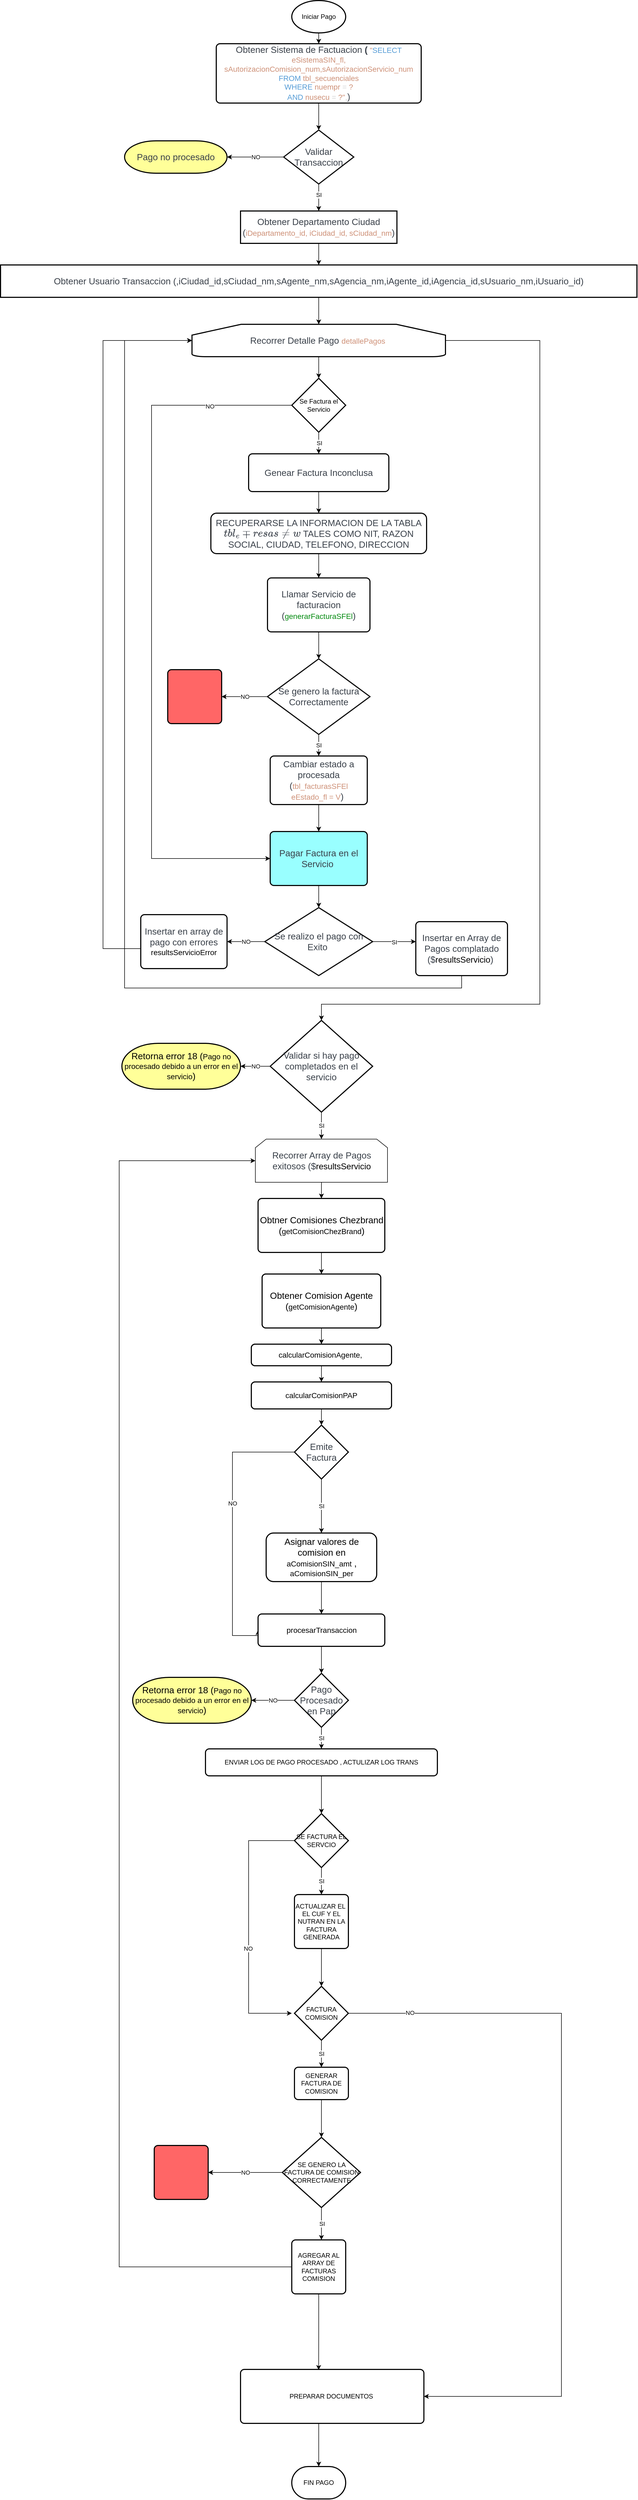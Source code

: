 <mxfile version="20.7.4" type="github" pages="2">
  <diagram id="C5RBs43oDa-KdzZeNtuy" name="pago-actual">
    <mxGraphModel dx="2261" dy="788" grid="1" gridSize="10" guides="1" tooltips="1" connect="1" arrows="1" fold="1" page="1" pageScale="1" pageWidth="827" pageHeight="1169" math="0" shadow="0">
      <root>
        <mxCell id="WIyWlLk6GJQsqaUBKTNV-0" />
        <mxCell id="WIyWlLk6GJQsqaUBKTNV-1" parent="WIyWlLk6GJQsqaUBKTNV-0" />
        <mxCell id="MG3YhlP0bR8ULW_-c63s-2" style="edgeStyle=orthogonalEdgeStyle;rounded=0;orthogonalLoop=1;jettySize=auto;html=1;" edge="1" parent="WIyWlLk6GJQsqaUBKTNV-1" source="MG3YhlP0bR8ULW_-c63s-0" target="MG3YhlP0bR8ULW_-c63s-1">
          <mxGeometry relative="1" as="geometry" />
        </mxCell>
        <mxCell id="MG3YhlP0bR8ULW_-c63s-0" value="Iniciar Pago&lt;br&gt;" style="strokeWidth=2;html=1;shape=mxgraph.flowchart.start_1;whiteSpace=wrap;" vertex="1" parent="WIyWlLk6GJQsqaUBKTNV-1">
          <mxGeometry x="330" y="10" width="100" height="60" as="geometry" />
        </mxCell>
        <mxCell id="MG3YhlP0bR8ULW_-c63s-4" style="edgeStyle=orthogonalEdgeStyle;rounded=0;orthogonalLoop=1;jettySize=auto;html=1;entryX=0.5;entryY=0;entryDx=0;entryDy=0;entryPerimeter=0;" edge="1" parent="WIyWlLk6GJQsqaUBKTNV-1" source="MG3YhlP0bR8ULW_-c63s-1" target="MG3YhlP0bR8ULW_-c63s-3">
          <mxGeometry relative="1" as="geometry" />
        </mxCell>
        <mxCell id="MG3YhlP0bR8ULW_-c63s-1" value="&lt;span data-lucid-content=&quot;{&amp;quot;t&amp;quot;:&amp;quot;Obtener Sistema de Factuacion ( \&amp;quot;SELECT eSistemaSIN_fl, sAutorizacionComision_num,sAutorizacionServicio_num\n      FROM  tbl_secuenciales\n      WHERE nuempr = ?\n        AND nusecu = ?\&amp;quot;,)&amp;quot;,&amp;quot;m&amp;quot;:[{&amp;quot;s&amp;quot;:0,&amp;quot;n&amp;quot;:&amp;quot;s&amp;quot;,&amp;quot;v&amp;quot;:22.222,&amp;quot;e&amp;quot;:31},{&amp;quot;s&amp;quot;:0,&amp;quot;n&amp;quot;:&amp;quot;c&amp;quot;,&amp;quot;v&amp;quot;:&amp;quot;3a414aff&amp;quot;,&amp;quot;e&amp;quot;:31},{&amp;quot;s&amp;quot;:29,&amp;quot;n&amp;quot;:&amp;quot;fc&amp;quot;,&amp;quot;v&amp;quot;:&amp;quot;Bold&amp;quot;,&amp;quot;e&amp;quot;:31},{&amp;quot;s&amp;quot;:29,&amp;quot;n&amp;quot;:&amp;quot;b&amp;quot;,&amp;quot;v&amp;quot;:true,&amp;quot;e&amp;quot;:31},{&amp;quot;s&amp;quot;:29,&amp;quot;n&amp;quot;:&amp;quot;fid&amp;quot;,&amp;quot;v&amp;quot;:5,&amp;quot;e&amp;quot;:31},{&amp;quot;s&amp;quot;:180,&amp;quot;n&amp;quot;:&amp;quot;fc&amp;quot;,&amp;quot;v&amp;quot;:&amp;quot;Regular&amp;quot;,&amp;quot;e&amp;quot;:185},{&amp;quot;s&amp;quot;:180,&amp;quot;n&amp;quot;:&amp;quot;fid&amp;quot;,&amp;quot;v&amp;quot;:2,&amp;quot;e&amp;quot;:185},{&amp;quot;s&amp;quot;:184,&amp;quot;n&amp;quot;:&amp;quot;s&amp;quot;,&amp;quot;v&amp;quot;:22.222,&amp;quot;e&amp;quot;:185},{&amp;quot;s&amp;quot;:184,&amp;quot;n&amp;quot;:&amp;quot;c&amp;quot;,&amp;quot;v&amp;quot;:&amp;quot;3a414aff&amp;quot;,&amp;quot;e&amp;quot;:185},{&amp;quot;s&amp;quot;:31,&amp;quot;n&amp;quot;:&amp;quot;c&amp;quot;,&amp;quot;v&amp;quot;:&amp;quot;#d4d4d4ff&amp;quot;,&amp;quot;e&amp;quot;:32},{&amp;quot;s&amp;quot;:32,&amp;quot;n&amp;quot;:&amp;quot;c&amp;quot;,&amp;quot;v&amp;quot;:&amp;quot;#ce9178ff&amp;quot;,&amp;quot;e&amp;quot;:33},{&amp;quot;s&amp;quot;:33,&amp;quot;n&amp;quot;:&amp;quot;c&amp;quot;,&amp;quot;v&amp;quot;:&amp;quot;#569cd6ff&amp;quot;,&amp;quot;e&amp;quot;:39},{&amp;quot;s&amp;quot;:39,&amp;quot;n&amp;quot;:&amp;quot;c&amp;quot;,&amp;quot;v&amp;quot;:&amp;quot;#ce9178ff&amp;quot;,&amp;quot;e&amp;quot;:107},{&amp;quot;s&amp;quot;:107,&amp;quot;n&amp;quot;:&amp;quot;c&amp;quot;,&amp;quot;v&amp;quot;:&amp;quot;#d4d4d4ff&amp;quot;,&amp;quot;e&amp;quot;:108},{&amp;quot;s&amp;quot;:108,&amp;quot;n&amp;quot;:&amp;quot;c&amp;quot;,&amp;quot;v&amp;quot;:&amp;quot;#ce9178ff&amp;quot;,&amp;quot;e&amp;quot;:114},{&amp;quot;s&amp;quot;:114,&amp;quot;n&amp;quot;:&amp;quot;c&amp;quot;,&amp;quot;v&amp;quot;:&amp;quot;#569cd6ff&amp;quot;,&amp;quot;e&amp;quot;:118},{&amp;quot;s&amp;quot;:118,&amp;quot;n&amp;quot;:&amp;quot;c&amp;quot;,&amp;quot;v&amp;quot;:&amp;quot;#ce9178ff&amp;quot;,&amp;quot;e&amp;quot;:136},{&amp;quot;s&amp;quot;:136,&amp;quot;n&amp;quot;:&amp;quot;c&amp;quot;,&amp;quot;v&amp;quot;:&amp;quot;#d4d4d4ff&amp;quot;,&amp;quot;e&amp;quot;:137},{&amp;quot;s&amp;quot;:137,&amp;quot;n&amp;quot;:&amp;quot;c&amp;quot;,&amp;quot;v&amp;quot;:&amp;quot;#ce9178ff&amp;quot;,&amp;quot;e&amp;quot;:143},{&amp;quot;s&amp;quot;:143,&amp;quot;n&amp;quot;:&amp;quot;c&amp;quot;,&amp;quot;v&amp;quot;:&amp;quot;#569cd6ff&amp;quot;,&amp;quot;e&amp;quot;:148},{&amp;quot;s&amp;quot;:148,&amp;quot;n&amp;quot;:&amp;quot;c&amp;quot;,&amp;quot;v&amp;quot;:&amp;quot;#ce9178ff&amp;quot;,&amp;quot;e&amp;quot;:156},{&amp;quot;s&amp;quot;:156,&amp;quot;n&amp;quot;:&amp;quot;c&amp;quot;,&amp;quot;v&amp;quot;:&amp;quot;#d4d4d4ff&amp;quot;,&amp;quot;e&amp;quot;:157},{&amp;quot;s&amp;quot;:157,&amp;quot;n&amp;quot;:&amp;quot;c&amp;quot;,&amp;quot;v&amp;quot;:&amp;quot;#ce9178ff&amp;quot;,&amp;quot;e&amp;quot;:159},{&amp;quot;s&amp;quot;:159,&amp;quot;n&amp;quot;:&amp;quot;c&amp;quot;,&amp;quot;v&amp;quot;:&amp;quot;#d4d4d4ff&amp;quot;,&amp;quot;e&amp;quot;:160},{&amp;quot;s&amp;quot;:160,&amp;quot;n&amp;quot;:&amp;quot;c&amp;quot;,&amp;quot;v&amp;quot;:&amp;quot;#ce9178ff&amp;quot;,&amp;quot;e&amp;quot;:168},{&amp;quot;s&amp;quot;:168,&amp;quot;n&amp;quot;:&amp;quot;c&amp;quot;,&amp;quot;v&amp;quot;:&amp;quot;#569cd6ff&amp;quot;,&amp;quot;e&amp;quot;:171},{&amp;quot;s&amp;quot;:171,&amp;quot;n&amp;quot;:&amp;quot;c&amp;quot;,&amp;quot;v&amp;quot;:&amp;quot;#ce9178ff&amp;quot;,&amp;quot;e&amp;quot;:179},{&amp;quot;s&amp;quot;:179,&amp;quot;n&amp;quot;:&amp;quot;c&amp;quot;,&amp;quot;v&amp;quot;:&amp;quot;#d4d4d4ff&amp;quot;,&amp;quot;e&amp;quot;:180},{&amp;quot;s&amp;quot;:180,&amp;quot;n&amp;quot;:&amp;quot;c&amp;quot;,&amp;quot;v&amp;quot;:&amp;quot;#ce9178ff&amp;quot;,&amp;quot;e&amp;quot;:183},{&amp;quot;s&amp;quot;:183,&amp;quot;n&amp;quot;:&amp;quot;c&amp;quot;,&amp;quot;v&amp;quot;:&amp;quot;#d4d4d4ff&amp;quot;,&amp;quot;e&amp;quot;:184},{&amp;quot;s&amp;quot;:31,&amp;quot;n&amp;quot;:&amp;quot;s&amp;quot;,&amp;quot;v&amp;quot;:18.667,&amp;quot;e&amp;quot;:184},{&amp;quot;s&amp;quot;:108,&amp;quot;n&amp;quot;:&amp;quot;p&amp;quot;,&amp;quot;v&amp;quot;:1.131},{&amp;quot;s&amp;quot;:137,&amp;quot;n&amp;quot;:&amp;quot;p&amp;quot;,&amp;quot;v&amp;quot;:1.131}]}&quot; data-lucid-type=&quot;application/vnd.lucid.text&quot;&gt;&lt;span style=&quot;color:#3a414a;font-size:16.667px;&quot;&gt;Obtener Sistema de Factuacion&lt;/span&gt;&lt;span style=&quot;font-weight:bold;color:#3a414a;font-size:16.667px;&quot;&gt; (&lt;/span&gt;&lt;span style=&quot;color:#d4d4d4;font-size:14px;&quot;&gt; &lt;/span&gt;&lt;span style=&quot;color:#ce9178;font-size:14px;&quot;&gt;&quot;&lt;/span&gt;&lt;span style=&quot;color:#569cd6;font-size:14px;&quot;&gt;SELECT&lt;/span&gt;&lt;span style=&quot;color:#ce9178;font-size:14px;&quot;&gt; eSistemaSIN_fl, sAutorizacionComision_num,sAutorizacionServicio_num&lt;/span&gt;&lt;span style=&quot;color:#d4d4d4;font-size:14px;&quot;&gt;&lt;br&gt;&lt;/span&gt;&lt;span style=&quot;color:#ce9178;font-size:14px;&quot;&gt;      &lt;/span&gt;&lt;span style=&quot;color:#569cd6;font-size:14px;&quot;&gt;FROM&lt;/span&gt;&lt;span style=&quot;color:#ce9178;font-size:14px;&quot;&gt;  tbl_secuenciales&lt;/span&gt;&lt;span style=&quot;color:#d4d4d4;font-size:14px;&quot;&gt;&lt;br&gt;&lt;/span&gt;&lt;span style=&quot;color:#ce9178;font-size:14px;&quot;&gt;      &lt;/span&gt;&lt;span style=&quot;color:#569cd6;font-size:14px;&quot;&gt;WHERE&lt;/span&gt;&lt;span style=&quot;color:#ce9178;font-size:14px;&quot;&gt; nuempr &lt;/span&gt;&lt;span style=&quot;color:#d4d4d4;font-size:14px;&quot;&gt;=&lt;/span&gt;&lt;span style=&quot;color:#ce9178;font-size:14px;&quot;&gt; ?&lt;/span&gt;&lt;span style=&quot;color:#d4d4d4;font-size:14px;&quot;&gt;&lt;br&gt;&lt;/span&gt;&lt;span style=&quot;color:#ce9178;font-size:14px;&quot;&gt;        &lt;/span&gt;&lt;span style=&quot;color:#569cd6;font-size:14px;&quot;&gt;AND&lt;/span&gt;&lt;span style=&quot;color:#ce9178;font-size:14px;&quot;&gt; nusecu &lt;/span&gt;&lt;span style=&quot;color:#d4d4d4;font-size:14px;&quot;&gt;=&lt;/span&gt;&lt;span style=&quot;color:#ce9178;font-size:14px;&quot;&gt; ?&quot;&lt;/span&gt;&lt;span style=&quot;color:#d4d4d4;font-size:14px;&quot;&gt;,&lt;/span&gt;&lt;span style=&quot;color:#3a414a;font-size:16.667px;&quot;&gt;)&lt;/span&gt;&lt;/span&gt;" style="rounded=1;whiteSpace=wrap;html=1;absoluteArcSize=1;arcSize=14;strokeWidth=2;" vertex="1" parent="WIyWlLk6GJQsqaUBKTNV-1">
          <mxGeometry x="190" y="90" width="380" height="110" as="geometry" />
        </mxCell>
        <mxCell id="MG3YhlP0bR8ULW_-c63s-7" value="" style="edgeStyle=orthogonalEdgeStyle;rounded=0;orthogonalLoop=1;jettySize=auto;html=1;" edge="1" parent="WIyWlLk6GJQsqaUBKTNV-1" source="MG3YhlP0bR8ULW_-c63s-3" target="MG3YhlP0bR8ULW_-c63s-6">
          <mxGeometry relative="1" as="geometry" />
        </mxCell>
        <mxCell id="MG3YhlP0bR8ULW_-c63s-8" value="SI" style="edgeLabel;html=1;align=center;verticalAlign=middle;resizable=0;points=[];" vertex="1" connectable="0" parent="MG3YhlP0bR8ULW_-c63s-7">
          <mxGeometry x="-0.2" relative="1" as="geometry">
            <mxPoint as="offset" />
          </mxGeometry>
        </mxCell>
        <mxCell id="MG3YhlP0bR8ULW_-c63s-12" value="NO" style="edgeStyle=orthogonalEdgeStyle;rounded=0;orthogonalLoop=1;jettySize=auto;html=1;entryX=1;entryY=0.5;entryDx=0;entryDy=0;entryPerimeter=0;" edge="1" parent="WIyWlLk6GJQsqaUBKTNV-1" source="MG3YhlP0bR8ULW_-c63s-3" target="MG3YhlP0bR8ULW_-c63s-14">
          <mxGeometry relative="1" as="geometry">
            <mxPoint x="210" y="300" as="targetPoint" />
          </mxGeometry>
        </mxCell>
        <mxCell id="MG3YhlP0bR8ULW_-c63s-3" value="&lt;span data-lucid-content=&quot;{&amp;quot;t&amp;quot;:&amp;quot;Validar Transaccion&amp;quot;,&amp;quot;m&amp;quot;:[{&amp;quot;s&amp;quot;:0,&amp;quot;n&amp;quot;:&amp;quot;s&amp;quot;,&amp;quot;v&amp;quot;:22.222,&amp;quot;e&amp;quot;:19},{&amp;quot;s&amp;quot;:0,&amp;quot;n&amp;quot;:&amp;quot;c&amp;quot;,&amp;quot;v&amp;quot;:&amp;quot;3a414aff&amp;quot;,&amp;quot;e&amp;quot;:19}]}&quot; data-lucid-type=&quot;application/vnd.lucid.text&quot;&gt;&lt;span style=&quot;color:#3a414a;font-size:16.667px;&quot;&gt;Validar Transaccion&lt;/span&gt;&lt;/span&gt;" style="strokeWidth=2;html=1;shape=mxgraph.flowchart.decision;whiteSpace=wrap;" vertex="1" parent="WIyWlLk6GJQsqaUBKTNV-1">
          <mxGeometry x="315" y="250" width="130" height="100" as="geometry" />
        </mxCell>
        <mxCell id="MG3YhlP0bR8ULW_-c63s-18" value="" style="edgeStyle=orthogonalEdgeStyle;rounded=0;orthogonalLoop=1;jettySize=auto;html=1;" edge="1" parent="WIyWlLk6GJQsqaUBKTNV-1" source="MG3YhlP0bR8ULW_-c63s-6" target="MG3YhlP0bR8ULW_-c63s-16">
          <mxGeometry relative="1" as="geometry" />
        </mxCell>
        <mxCell id="MG3YhlP0bR8ULW_-c63s-6" value="&lt;span data-lucid-content=&quot;{&amp;quot;t&amp;quot;:&amp;quot;Obtener Departamento Ciudad (iDepartamento_id, iCiudad_id, sCiudad_nm)&amp;quot;,&amp;quot;m&amp;quot;:[{&amp;quot;s&amp;quot;:0,&amp;quot;n&amp;quot;:&amp;quot;s&amp;quot;,&amp;quot;v&amp;quot;:22.222,&amp;quot;e&amp;quot;:29},{&amp;quot;s&amp;quot;:0,&amp;quot;n&amp;quot;:&amp;quot;c&amp;quot;,&amp;quot;v&amp;quot;:&amp;quot;3a414aff&amp;quot;,&amp;quot;e&amp;quot;:29},{&amp;quot;s&amp;quot;:29,&amp;quot;n&amp;quot;:&amp;quot;c&amp;quot;,&amp;quot;v&amp;quot;:&amp;quot;#ce9178ff&amp;quot;,&amp;quot;e&amp;quot;:45},{&amp;quot;s&amp;quot;:47,&amp;quot;n&amp;quot;:&amp;quot;c&amp;quot;,&amp;quot;v&amp;quot;:&amp;quot;#ce9178ff&amp;quot;,&amp;quot;e&amp;quot;:57},{&amp;quot;s&amp;quot;:45,&amp;quot;n&amp;quot;:&amp;quot;c&amp;quot;,&amp;quot;v&amp;quot;:&amp;quot;#ce9178ff&amp;quot;,&amp;quot;e&amp;quot;:47},{&amp;quot;s&amp;quot;:69,&amp;quot;n&amp;quot;:&amp;quot;s&amp;quot;,&amp;quot;v&amp;quot;:22.222,&amp;quot;e&amp;quot;:70},{&amp;quot;s&amp;quot;:69,&amp;quot;n&amp;quot;:&amp;quot;c&amp;quot;,&amp;quot;v&amp;quot;:&amp;quot;3a414aff&amp;quot;,&amp;quot;e&amp;quot;:70},{&amp;quot;s&amp;quot;:57,&amp;quot;n&amp;quot;:&amp;quot;c&amp;quot;,&amp;quot;v&amp;quot;:&amp;quot;#ce9178ff&amp;quot;,&amp;quot;e&amp;quot;:69},{&amp;quot;s&amp;quot;:29,&amp;quot;n&amp;quot;:&amp;quot;s&amp;quot;,&amp;quot;v&amp;quot;:18.667,&amp;quot;e&amp;quot;:69}]}&quot; data-lucid-type=&quot;application/vnd.lucid.text&quot;&gt;&lt;span style=&quot;color:#3a414a;font-size:16.667px;&quot;&gt;Obtener Departamento Ciudad (&lt;/span&gt;&lt;span style=&quot;color:#ce9178;font-size:14px;&quot;&gt;iDepartamento_id, iCiudad_id, sCiudad_nm&lt;/span&gt;&lt;span style=&quot;color:#3a414a;font-size:16.667px;&quot;&gt;)&lt;/span&gt;&lt;/span&gt;" style="whiteSpace=wrap;html=1;strokeWidth=2;" vertex="1" parent="WIyWlLk6GJQsqaUBKTNV-1">
          <mxGeometry x="235" y="400" width="290" height="60" as="geometry" />
        </mxCell>
        <mxCell id="MG3YhlP0bR8ULW_-c63s-14" value="&lt;span data-lucid-content=&quot;{&amp;quot;t&amp;quot;:&amp;quot;Pago no procesado&amp;quot;,&amp;quot;m&amp;quot;:[{&amp;quot;s&amp;quot;:0,&amp;quot;n&amp;quot;:&amp;quot;s&amp;quot;,&amp;quot;v&amp;quot;:22.222,&amp;quot;e&amp;quot;:17},{&amp;quot;s&amp;quot;:0,&amp;quot;n&amp;quot;:&amp;quot;c&amp;quot;,&amp;quot;v&amp;quot;:&amp;quot;3a414aff&amp;quot;,&amp;quot;e&amp;quot;:17}]}&quot; data-lucid-type=&quot;application/vnd.lucid.text&quot;&gt;&lt;span style=&quot;color:#3a414a;font-size:16.667px;&quot;&gt;Pago no procesado&lt;/span&gt;&lt;/span&gt;" style="strokeWidth=2;html=1;shape=mxgraph.flowchart.terminator;whiteSpace=wrap;fillColor=#FFFF99;" vertex="1" parent="WIyWlLk6GJQsqaUBKTNV-1">
          <mxGeometry x="20" y="270" width="190" height="60" as="geometry" />
        </mxCell>
        <mxCell id="MG3YhlP0bR8ULW_-c63s-20" style="edgeStyle=orthogonalEdgeStyle;rounded=0;orthogonalLoop=1;jettySize=auto;html=1;entryX=0.5;entryY=0;entryDx=0;entryDy=0;entryPerimeter=0;" edge="1" parent="WIyWlLk6GJQsqaUBKTNV-1" source="MG3YhlP0bR8ULW_-c63s-16" target="MG3YhlP0bR8ULW_-c63s-19">
          <mxGeometry relative="1" as="geometry" />
        </mxCell>
        <mxCell id="MG3YhlP0bR8ULW_-c63s-16" value="&lt;span data-lucid-content=&quot;{&amp;quot;t&amp;quot;:&amp;quot;Obtener Usuario Transaccion (,iCiudad_id,sCiudad_nm,sAgente_nm,sAgencia_nm,iAgente_id,iAgencia_id,sUsuario_nm,iUsuario_id)&amp;quot;,&amp;quot;m&amp;quot;:[{&amp;quot;s&amp;quot;:0,&amp;quot;n&amp;quot;:&amp;quot;s&amp;quot;,&amp;quot;v&amp;quot;:22.222,&amp;quot;e&amp;quot;:122},{&amp;quot;s&amp;quot;:0,&amp;quot;n&amp;quot;:&amp;quot;c&amp;quot;,&amp;quot;v&amp;quot;:&amp;quot;3a414aff&amp;quot;,&amp;quot;e&amp;quot;:122}]}&quot; data-lucid-type=&quot;application/vnd.lucid.text&quot;&gt;&lt;span style=&quot;color:#3a414a;font-size:16.667px;&quot;&gt;Obtener Usuario Transaccion (,iCiudad_id,sCiudad_nm,sAgente_nm,sAgencia_nm,iAgente_id,iAgencia_id,sUsuario_nm,iUsuario_id)&lt;/span&gt;&lt;/span&gt;" style="whiteSpace=wrap;html=1;strokeWidth=2;" vertex="1" parent="WIyWlLk6GJQsqaUBKTNV-1">
          <mxGeometry x="-210" y="500" width="1180" height="60" as="geometry" />
        </mxCell>
        <mxCell id="MG3YhlP0bR8ULW_-c63s-21" style="edgeStyle=orthogonalEdgeStyle;rounded=0;orthogonalLoop=1;jettySize=auto;html=1;" edge="1" parent="WIyWlLk6GJQsqaUBKTNV-1" source="MG3YhlP0bR8ULW_-c63s-19">
          <mxGeometry relative="1" as="geometry">
            <mxPoint x="380" y="710" as="targetPoint" />
          </mxGeometry>
        </mxCell>
        <mxCell id="MG3YhlP0bR8ULW_-c63s-49" style="edgeStyle=orthogonalEdgeStyle;rounded=0;orthogonalLoop=1;jettySize=auto;html=1;entryX=0.5;entryY=0;entryDx=0;entryDy=0;entryPerimeter=0;" edge="1" parent="WIyWlLk6GJQsqaUBKTNV-1" source="MG3YhlP0bR8ULW_-c63s-19" target="MG3YhlP0bR8ULW_-c63s-47">
          <mxGeometry relative="1" as="geometry">
            <Array as="points">
              <mxPoint x="790" y="640" />
              <mxPoint x="790" y="1870" />
            </Array>
          </mxGeometry>
        </mxCell>
        <mxCell id="MG3YhlP0bR8ULW_-c63s-19" value="&lt;span data-lucid-content=&quot;{&amp;quot;t&amp;quot;:&amp;quot;Recorrer Detalle Pago  detallePagos  &amp;quot;,&amp;quot;m&amp;quot;:[{&amp;quot;s&amp;quot;:0,&amp;quot;n&amp;quot;:&amp;quot;s&amp;quot;,&amp;quot;v&amp;quot;:22.222,&amp;quot;e&amp;quot;:23},{&amp;quot;s&amp;quot;:0,&amp;quot;n&amp;quot;:&amp;quot;c&amp;quot;,&amp;quot;v&amp;quot;:&amp;quot;3a414aff&amp;quot;,&amp;quot;e&amp;quot;:23},{&amp;quot;s&amp;quot;:23,&amp;quot;n&amp;quot;:&amp;quot;c&amp;quot;,&amp;quot;v&amp;quot;:&amp;quot;#ce9178ff&amp;quot;,&amp;quot;e&amp;quot;:36},{&amp;quot;s&amp;quot;:23,&amp;quot;n&amp;quot;:&amp;quot;s&amp;quot;,&amp;quot;v&amp;quot;:18.667,&amp;quot;e&amp;quot;:36},{&amp;quot;s&amp;quot;:36,&amp;quot;n&amp;quot;:&amp;quot;s&amp;quot;,&amp;quot;v&amp;quot;:22.222,&amp;quot;e&amp;quot;:37},{&amp;quot;s&amp;quot;:36,&amp;quot;n&amp;quot;:&amp;quot;c&amp;quot;,&amp;quot;v&amp;quot;:&amp;quot;3a414aff&amp;quot;,&amp;quot;e&amp;quot;:37}]}&quot; data-lucid-type=&quot;application/vnd.lucid.text&quot;&gt;&lt;span style=&quot;color:#3a414a;font-size:16.667px;&quot;&gt;Recorrer Detalle Pago &lt;/span&gt;&lt;span style=&quot;color:#ce9178;font-size:14px;&quot;&gt;detallePagos&amp;nbsp;&lt;/span&gt;&lt;/span&gt;" style="strokeWidth=2;html=1;shape=mxgraph.flowchart.loop_limit;whiteSpace=wrap;" vertex="1" parent="WIyWlLk6GJQsqaUBKTNV-1">
          <mxGeometry x="145" y="610" width="470" height="60" as="geometry" />
        </mxCell>
        <mxCell id="MG3YhlP0bR8ULW_-c63s-24" value="SI" style="edgeStyle=orthogonalEdgeStyle;rounded=0;orthogonalLoop=1;jettySize=auto;html=1;" edge="1" parent="WIyWlLk6GJQsqaUBKTNV-1" source="MG3YhlP0bR8ULW_-c63s-23">
          <mxGeometry relative="1" as="geometry">
            <mxPoint x="380" y="850" as="targetPoint" />
          </mxGeometry>
        </mxCell>
        <mxCell id="bGKqkmwRGURGZmmwafI3-0" style="edgeStyle=orthogonalEdgeStyle;rounded=0;orthogonalLoop=1;jettySize=auto;html=1;entryX=0;entryY=0.5;entryDx=0;entryDy=0;" edge="1" parent="WIyWlLk6GJQsqaUBKTNV-1" source="MG3YhlP0bR8ULW_-c63s-23" target="MG3YhlP0bR8ULW_-c63s-37">
          <mxGeometry relative="1" as="geometry">
            <mxPoint x="280" y="1620" as="targetPoint" />
            <Array as="points">
              <mxPoint x="70" y="760" />
              <mxPoint x="70" y="1600" />
            </Array>
          </mxGeometry>
        </mxCell>
        <mxCell id="bGKqkmwRGURGZmmwafI3-1" value="NO" style="edgeLabel;html=1;align=center;verticalAlign=middle;resizable=0;points=[];" vertex="1" connectable="0" parent="bGKqkmwRGURGZmmwafI3-0">
          <mxGeometry x="-0.77" y="2" relative="1" as="geometry">
            <mxPoint as="offset" />
          </mxGeometry>
        </mxCell>
        <mxCell id="MG3YhlP0bR8ULW_-c63s-23" value="Se Factura el Servicio&lt;br&gt;" style="strokeWidth=2;html=1;shape=mxgraph.flowchart.decision;whiteSpace=wrap;" vertex="1" parent="WIyWlLk6GJQsqaUBKTNV-1">
          <mxGeometry x="330" y="710" width="100" height="100" as="geometry" />
        </mxCell>
        <mxCell id="MG3YhlP0bR8ULW_-c63s-28" value="" style="edgeStyle=orthogonalEdgeStyle;rounded=0;orthogonalLoop=1;jettySize=auto;html=1;" edge="1" parent="WIyWlLk6GJQsqaUBKTNV-1" source="MG3YhlP0bR8ULW_-c63s-25" target="MG3YhlP0bR8ULW_-c63s-27">
          <mxGeometry relative="1" as="geometry" />
        </mxCell>
        <mxCell id="MG3YhlP0bR8ULW_-c63s-25" value="&lt;span data-lucid-content=&quot;{&amp;quot;t&amp;quot;:&amp;quot;Genear Factura Inconclusa&amp;quot;,&amp;quot;m&amp;quot;:[{&amp;quot;s&amp;quot;:0,&amp;quot;n&amp;quot;:&amp;quot;s&amp;quot;,&amp;quot;v&amp;quot;:22.222,&amp;quot;e&amp;quot;:25},{&amp;quot;s&amp;quot;:0,&amp;quot;n&amp;quot;:&amp;quot;c&amp;quot;,&amp;quot;v&amp;quot;:&amp;quot;3a414aff&amp;quot;,&amp;quot;e&amp;quot;:25}]}&quot; data-lucid-type=&quot;application/vnd.lucid.text&quot;&gt;&lt;span style=&quot;color:#3a414a;font-size:16.667px;&quot;&gt;Genear Factura Inconclusa&lt;/span&gt;&lt;/span&gt;" style="rounded=1;whiteSpace=wrap;html=1;absoluteArcSize=1;arcSize=14;strokeWidth=2;" vertex="1" parent="WIyWlLk6GJQsqaUBKTNV-1">
          <mxGeometry x="250" y="850" width="260" height="70" as="geometry" />
        </mxCell>
        <mxCell id="MG3YhlP0bR8ULW_-c63s-30" style="edgeStyle=orthogonalEdgeStyle;rounded=0;orthogonalLoop=1;jettySize=auto;html=1;entryX=0.5;entryY=0;entryDx=0;entryDy=0;" edge="1" parent="WIyWlLk6GJQsqaUBKTNV-1" source="MG3YhlP0bR8ULW_-c63s-27" target="MG3YhlP0bR8ULW_-c63s-29">
          <mxGeometry relative="1" as="geometry" />
        </mxCell>
        <mxCell id="MG3YhlP0bR8ULW_-c63s-27" value="&lt;span data-lucid-content=&quot;{&amp;quot;t&amp;quot;:&amp;quot;RECUPERARSE LA INFORMACION DE LA TABLA `tbl_empresasnew` TALES COMO NIT, RAZON SOCIAL, CIUDAD, TELEFONO, DIRECCION\n&amp;quot;,&amp;quot;m&amp;quot;:[{&amp;quot;s&amp;quot;:0,&amp;quot;n&amp;quot;:&amp;quot;s&amp;quot;,&amp;quot;v&amp;quot;:22.222,&amp;quot;e&amp;quot;:115},{&amp;quot;s&amp;quot;:0,&amp;quot;n&amp;quot;:&amp;quot;c&amp;quot;,&amp;quot;v&amp;quot;:&amp;quot;3a414aff&amp;quot;,&amp;quot;e&amp;quot;:115}]}&quot; data-lucid-type=&quot;application/vnd.lucid.text&quot;&gt;&lt;span style=&quot;color:#3a414a;font-size:16.667px;&quot;&gt;RECUPERARSE LA INFORMACION DE LA TABLA `tbl_empresasnew` TALES COMO NIT, RAZON SOCIAL, CIUDAD, TELEFONO, DIRECCION&lt;br&gt;&lt;/span&gt;&lt;/span&gt;" style="whiteSpace=wrap;html=1;rounded=1;arcSize=14;strokeWidth=2;" vertex="1" parent="WIyWlLk6GJQsqaUBKTNV-1">
          <mxGeometry x="180" y="960" width="400" height="75" as="geometry" />
        </mxCell>
        <mxCell id="MG3YhlP0bR8ULW_-c63s-31" style="edgeStyle=orthogonalEdgeStyle;rounded=0;orthogonalLoop=1;jettySize=auto;html=1;" edge="1" parent="WIyWlLk6GJQsqaUBKTNV-1" source="MG3YhlP0bR8ULW_-c63s-29">
          <mxGeometry relative="1" as="geometry">
            <mxPoint x="380" y="1230" as="targetPoint" />
          </mxGeometry>
        </mxCell>
        <mxCell id="MG3YhlP0bR8ULW_-c63s-29" value="&lt;span data-lucid-content=&quot;{&amp;quot;t&amp;quot;:&amp;quot;Llamar Servicio de facturacion (generarFacturaSFEl)&amp;quot;,&amp;quot;m&amp;quot;:[{&amp;quot;s&amp;quot;:0,&amp;quot;n&amp;quot;:&amp;quot;c&amp;quot;,&amp;quot;v&amp;quot;:&amp;quot;3a414aff&amp;quot;,&amp;quot;e&amp;quot;:32},{&amp;quot;s&amp;quot;:0,&amp;quot;n&amp;quot;:&amp;quot;s&amp;quot;,&amp;quot;v&amp;quot;:22.222,&amp;quot;e&amp;quot;:32},{&amp;quot;s&amp;quot;:32,&amp;quot;n&amp;quot;:&amp;quot;s&amp;quot;,&amp;quot;v&amp;quot;:18.667,&amp;quot;e&amp;quot;:50},{&amp;quot;s&amp;quot;:50,&amp;quot;n&amp;quot;:&amp;quot;c&amp;quot;,&amp;quot;v&amp;quot;:&amp;quot;3a414aff&amp;quot;,&amp;quot;e&amp;quot;:51},{&amp;quot;s&amp;quot;:50,&amp;quot;n&amp;quot;:&amp;quot;s&amp;quot;,&amp;quot;v&amp;quot;:22.222,&amp;quot;e&amp;quot;:51},{&amp;quot;s&amp;quot;:32,&amp;quot;n&amp;quot;:&amp;quot;c&amp;quot;,&amp;quot;v&amp;quot;:&amp;quot;#008a0eff&amp;quot;,&amp;quot;e&amp;quot;:50}]}&quot; data-lucid-type=&quot;application/vnd.lucid.text&quot;&gt;&lt;span style=&quot;color:#3a414a;font-size:16.667px;&quot;&gt;Llamar Servicio de facturacion (&lt;/span&gt;&lt;span style=&quot;color:#008a0e;font-size:14px;&quot;&gt;generarFacturaSFEl&lt;/span&gt;&lt;span style=&quot;color:#3a414a;font-size:16.667px;&quot;&gt;)&lt;/span&gt;&lt;/span&gt;" style="rounded=1;whiteSpace=wrap;html=1;absoluteArcSize=1;arcSize=14;strokeWidth=2;" vertex="1" parent="WIyWlLk6GJQsqaUBKTNV-1">
          <mxGeometry x="285" y="1080" width="190" height="100" as="geometry" />
        </mxCell>
        <mxCell id="MG3YhlP0bR8ULW_-c63s-34" value="SI" style="edgeStyle=orthogonalEdgeStyle;rounded=0;orthogonalLoop=1;jettySize=auto;html=1;entryX=0.5;entryY=0;entryDx=0;entryDy=0;" edge="1" parent="WIyWlLk6GJQsqaUBKTNV-1" source="MG3YhlP0bR8ULW_-c63s-32" target="MG3YhlP0bR8ULW_-c63s-33">
          <mxGeometry relative="1" as="geometry" />
        </mxCell>
        <mxCell id="MG3YhlP0bR8ULW_-c63s-35" value="NO" style="edgeStyle=orthogonalEdgeStyle;rounded=0;orthogonalLoop=1;jettySize=auto;html=1;" edge="1" parent="WIyWlLk6GJQsqaUBKTNV-1" source="MG3YhlP0bR8ULW_-c63s-32" target="MG3YhlP0bR8ULW_-c63s-36">
          <mxGeometry relative="1" as="geometry">
            <mxPoint x="210" y="1300" as="targetPoint" />
          </mxGeometry>
        </mxCell>
        <mxCell id="MG3YhlP0bR8ULW_-c63s-32" value="&lt;span data-lucid-content=&quot;{&amp;quot;t&amp;quot;:&amp;quot;Se genero la factura Correctamente&amp;quot;,&amp;quot;m&amp;quot;:[{&amp;quot;s&amp;quot;:0,&amp;quot;n&amp;quot;:&amp;quot;s&amp;quot;,&amp;quot;v&amp;quot;:22.222,&amp;quot;e&amp;quot;:34},{&amp;quot;s&amp;quot;:0,&amp;quot;n&amp;quot;:&amp;quot;c&amp;quot;,&amp;quot;v&amp;quot;:&amp;quot;3a414aff&amp;quot;,&amp;quot;e&amp;quot;:34}]}&quot; data-lucid-type=&quot;application/vnd.lucid.text&quot;&gt;&lt;span style=&quot;color:#3a414a;font-size:16.667px;&quot;&gt;Se genero la factura Correctamente&lt;/span&gt;&lt;/span&gt;" style="strokeWidth=2;html=1;shape=mxgraph.flowchart.decision;whiteSpace=wrap;" vertex="1" parent="WIyWlLk6GJQsqaUBKTNV-1">
          <mxGeometry x="285" y="1230" width="190" height="140" as="geometry" />
        </mxCell>
        <mxCell id="MG3YhlP0bR8ULW_-c63s-38" style="edgeStyle=orthogonalEdgeStyle;rounded=0;orthogonalLoop=1;jettySize=auto;html=1;" edge="1" parent="WIyWlLk6GJQsqaUBKTNV-1" source="MG3YhlP0bR8ULW_-c63s-33" target="MG3YhlP0bR8ULW_-c63s-37">
          <mxGeometry relative="1" as="geometry" />
        </mxCell>
        <mxCell id="MG3YhlP0bR8ULW_-c63s-33" value="&lt;span data-lucid-content=&quot;{&amp;quot;t&amp;quot;:&amp;quot;Cambiar estado a procesada (tbl_facturasSFEl eEstado_fl = V) &amp;quot;,&amp;quot;m&amp;quot;:[{&amp;quot;s&amp;quot;:0,&amp;quot;n&amp;quot;:&amp;quot;s&amp;quot;,&amp;quot;v&amp;quot;:22.222,&amp;quot;e&amp;quot;:28},{&amp;quot;s&amp;quot;:0,&amp;quot;n&amp;quot;:&amp;quot;c&amp;quot;,&amp;quot;v&amp;quot;:&amp;quot;3a414aff&amp;quot;,&amp;quot;e&amp;quot;:28},{&amp;quot;s&amp;quot;:28,&amp;quot;n&amp;quot;:&amp;quot;c&amp;quot;,&amp;quot;v&amp;quot;:&amp;quot;#ce9178ff&amp;quot;,&amp;quot;e&amp;quot;:59},{&amp;quot;s&amp;quot;:28,&amp;quot;n&amp;quot;:&amp;quot;s&amp;quot;,&amp;quot;v&amp;quot;:18.667,&amp;quot;e&amp;quot;:59},{&amp;quot;s&amp;quot;:59,&amp;quot;n&amp;quot;:&amp;quot;s&amp;quot;,&amp;quot;v&amp;quot;:22.222,&amp;quot;e&amp;quot;:61},{&amp;quot;s&amp;quot;:59,&amp;quot;n&amp;quot;:&amp;quot;c&amp;quot;,&amp;quot;v&amp;quot;:&amp;quot;3a414aff&amp;quot;,&amp;quot;e&amp;quot;:61}]}&quot; data-lucid-type=&quot;application/vnd.lucid.text&quot;&gt;&lt;span style=&quot;color:#3a414a;font-size:16.667px;&quot;&gt;Cambiar estado a procesada (&lt;/span&gt;&lt;span style=&quot;color:#ce9178;font-size:14px;&quot;&gt;tbl_facturasSFEl eEstado_fl = V&lt;/span&gt;&lt;span style=&quot;color:#3a414a;font-size:16.667px;&quot;&gt;)&amp;nbsp;&lt;/span&gt;&lt;/span&gt;" style="rounded=1;whiteSpace=wrap;html=1;absoluteArcSize=1;arcSize=14;strokeWidth=2;" vertex="1" parent="WIyWlLk6GJQsqaUBKTNV-1">
          <mxGeometry x="290" y="1410" width="180" height="90" as="geometry" />
        </mxCell>
        <mxCell id="MG3YhlP0bR8ULW_-c63s-36" value="" style="rounded=1;whiteSpace=wrap;html=1;absoluteArcSize=1;arcSize=14;strokeWidth=2;fillColor=#FF6666;" vertex="1" parent="WIyWlLk6GJQsqaUBKTNV-1">
          <mxGeometry x="100" y="1250" width="100" height="100" as="geometry" />
        </mxCell>
        <mxCell id="MG3YhlP0bR8ULW_-c63s-40" style="edgeStyle=orthogonalEdgeStyle;rounded=0;orthogonalLoop=1;jettySize=auto;html=1;entryX=0.5;entryY=0;entryDx=0;entryDy=0;entryPerimeter=0;" edge="1" parent="WIyWlLk6GJQsqaUBKTNV-1" source="MG3YhlP0bR8ULW_-c63s-37" target="MG3YhlP0bR8ULW_-c63s-39">
          <mxGeometry relative="1" as="geometry" />
        </mxCell>
        <mxCell id="MG3YhlP0bR8ULW_-c63s-37" value="&lt;span data-lucid-content=&quot;{&amp;quot;t&amp;quot;:&amp;quot;Pagar Factura en el Servicio &amp;quot;,&amp;quot;m&amp;quot;:[{&amp;quot;s&amp;quot;:0,&amp;quot;n&amp;quot;:&amp;quot;s&amp;quot;,&amp;quot;v&amp;quot;:22.222,&amp;quot;e&amp;quot;:29},{&amp;quot;s&amp;quot;:0,&amp;quot;n&amp;quot;:&amp;quot;c&amp;quot;,&amp;quot;v&amp;quot;:&amp;quot;3a414aff&amp;quot;,&amp;quot;e&amp;quot;:29}]}&quot; data-lucid-type=&quot;application/vnd.lucid.text&quot;&gt;&lt;span style=&quot;color:#3a414a;font-size:16.667px;&quot;&gt;Pagar Factura en el Servicio&amp;nbsp;&lt;/span&gt;&lt;/span&gt;" style="rounded=1;whiteSpace=wrap;html=1;absoluteArcSize=1;arcSize=14;strokeWidth=2;fillColor=#99FFFF;" vertex="1" parent="WIyWlLk6GJQsqaUBKTNV-1">
          <mxGeometry x="290" y="1550" width="180" height="100" as="geometry" />
        </mxCell>
        <mxCell id="MG3YhlP0bR8ULW_-c63s-41" value="SI" style="edgeStyle=orthogonalEdgeStyle;rounded=0;orthogonalLoop=1;jettySize=auto;html=1;" edge="1" parent="WIyWlLk6GJQsqaUBKTNV-1" source="MG3YhlP0bR8ULW_-c63s-39">
          <mxGeometry relative="1" as="geometry">
            <mxPoint x="560" y="1754" as="targetPoint" />
          </mxGeometry>
        </mxCell>
        <mxCell id="MG3YhlP0bR8ULW_-c63s-44" value="NO" style="edgeStyle=orthogonalEdgeStyle;rounded=0;orthogonalLoop=1;jettySize=auto;html=1;" edge="1" parent="WIyWlLk6GJQsqaUBKTNV-1" source="MG3YhlP0bR8ULW_-c63s-39" target="MG3YhlP0bR8ULW_-c63s-43">
          <mxGeometry relative="1" as="geometry" />
        </mxCell>
        <mxCell id="MG3YhlP0bR8ULW_-c63s-39" value="&lt;span data-lucid-content=&quot;{&amp;quot;t&amp;quot;:&amp;quot;Se realizo el pago con Exito &amp;quot;,&amp;quot;m&amp;quot;:[{&amp;quot;s&amp;quot;:0,&amp;quot;n&amp;quot;:&amp;quot;s&amp;quot;,&amp;quot;v&amp;quot;:22.222,&amp;quot;e&amp;quot;:29},{&amp;quot;s&amp;quot;:0,&amp;quot;n&amp;quot;:&amp;quot;c&amp;quot;,&amp;quot;v&amp;quot;:&amp;quot;3a414aff&amp;quot;,&amp;quot;e&amp;quot;:29}]}&quot; data-lucid-type=&quot;application/vnd.lucid.text&quot;&gt;&lt;span style=&quot;color:#3a414a;font-size:16.667px;&quot;&gt;Se realizo el pago con Exito&amp;nbsp;&lt;/span&gt;&lt;/span&gt;" style="strokeWidth=2;html=1;shape=mxgraph.flowchart.decision;whiteSpace=wrap;fillColor=#FFFFFF;" vertex="1" parent="WIyWlLk6GJQsqaUBKTNV-1">
          <mxGeometry x="280" y="1691" width="200" height="126" as="geometry" />
        </mxCell>
        <mxCell id="MG3YhlP0bR8ULW_-c63s-46" style="edgeStyle=orthogonalEdgeStyle;rounded=0;orthogonalLoop=1;jettySize=auto;html=1;entryX=0;entryY=0.5;entryDx=0;entryDy=0;entryPerimeter=0;" edge="1" parent="WIyWlLk6GJQsqaUBKTNV-1" source="MG3YhlP0bR8ULW_-c63s-42" target="MG3YhlP0bR8ULW_-c63s-19">
          <mxGeometry relative="1" as="geometry">
            <Array as="points">
              <mxPoint x="645" y="1840" />
              <mxPoint x="20" y="1840" />
              <mxPoint x="20" y="640" />
            </Array>
          </mxGeometry>
        </mxCell>
        <mxCell id="MG3YhlP0bR8ULW_-c63s-42" value="&lt;span data-lucid-content=&quot;{&amp;quot;t&amp;quot;:&amp;quot;Insertar en Array de Pagos complatado ($resultsServicio) &amp;quot;,&amp;quot;m&amp;quot;:[{&amp;quot;s&amp;quot;:0,&amp;quot;n&amp;quot;:&amp;quot;c&amp;quot;,&amp;quot;v&amp;quot;:&amp;quot;3a414aff&amp;quot;,&amp;quot;e&amp;quot;:40},{&amp;quot;s&amp;quot;:0,&amp;quot;n&amp;quot;:&amp;quot;s&amp;quot;,&amp;quot;v&amp;quot;:22.222,&amp;quot;e&amp;quot;:40},{&amp;quot;s&amp;quot;:40,&amp;quot;n&amp;quot;:&amp;quot;c&amp;quot;,&amp;quot;v&amp;quot;:&amp;quot;#000000ff&amp;quot;,&amp;quot;e&amp;quot;:55},{&amp;quot;s&amp;quot;:55,&amp;quot;n&amp;quot;:&amp;quot;c&amp;quot;,&amp;quot;v&amp;quot;:&amp;quot;3a414aff&amp;quot;,&amp;quot;e&amp;quot;:57},{&amp;quot;s&amp;quot;:55,&amp;quot;n&amp;quot;:&amp;quot;s&amp;quot;,&amp;quot;v&amp;quot;:22.222,&amp;quot;e&amp;quot;:57},{&amp;quot;s&amp;quot;:40,&amp;quot;n&amp;quot;:&amp;quot;s&amp;quot;,&amp;quot;v&amp;quot;:20.889,&amp;quot;e&amp;quot;:55}]}&quot; data-lucid-type=&quot;application/vnd.lucid.text&quot;&gt;&lt;span style=&quot;color:#3a414a;font-size:16.667px;&quot;&gt;Insertar en Array de Pagos complatado ($&lt;/span&gt;&lt;span style=&quot;font-size: 15.667px;&quot;&gt;resultsServicio&lt;/span&gt;&lt;span style=&quot;color:#3a414a;font-size:16.667px;&quot;&gt;)&amp;nbsp;&lt;/span&gt;&lt;/span&gt;" style="rounded=1;whiteSpace=wrap;html=1;absoluteArcSize=1;arcSize=14;strokeWidth=2;fillColor=#FFFFFF;" vertex="1" parent="WIyWlLk6GJQsqaUBKTNV-1">
          <mxGeometry x="560" y="1717" width="170" height="100" as="geometry" />
        </mxCell>
        <mxCell id="MG3YhlP0bR8ULW_-c63s-45" style="edgeStyle=orthogonalEdgeStyle;rounded=0;orthogonalLoop=1;jettySize=auto;html=1;entryX=0;entryY=0.5;entryDx=0;entryDy=0;entryPerimeter=0;" edge="1" parent="WIyWlLk6GJQsqaUBKTNV-1" source="MG3YhlP0bR8ULW_-c63s-43" target="MG3YhlP0bR8ULW_-c63s-19">
          <mxGeometry relative="1" as="geometry">
            <Array as="points">
              <mxPoint x="-20" y="1767" />
              <mxPoint x="-20" y="640" />
            </Array>
          </mxGeometry>
        </mxCell>
        <mxCell id="MG3YhlP0bR8ULW_-c63s-43" value="&lt;span data-lucid-content=&quot;{&amp;quot;t&amp;quot;:&amp;quot;Insertar en array de pago con errores resultsServicioError&amp;quot;,&amp;quot;m&amp;quot;:[{&amp;quot;s&amp;quot;:0,&amp;quot;n&amp;quot;:&amp;quot;c&amp;quot;,&amp;quot;v&amp;quot;:&amp;quot;3a414aff&amp;quot;,&amp;quot;e&amp;quot;:38},{&amp;quot;s&amp;quot;:0,&amp;quot;n&amp;quot;:&amp;quot;s&amp;quot;,&amp;quot;v&amp;quot;:22.222,&amp;quot;e&amp;quot;:38},{&amp;quot;s&amp;quot;:38,&amp;quot;n&amp;quot;:&amp;quot;s&amp;quot;,&amp;quot;v&amp;quot;:18.667,&amp;quot;e&amp;quot;:58},{&amp;quot;s&amp;quot;:38,&amp;quot;n&amp;quot;:&amp;quot;c&amp;quot;,&amp;quot;v&amp;quot;:&amp;quot;#000000ff&amp;quot;,&amp;quot;e&amp;quot;:58}]}&quot; data-lucid-type=&quot;application/vnd.lucid.text&quot;&gt;&lt;span style=&quot;color:#3a414a;font-size:16.667px;&quot;&gt;Insertar en array de pago con errores &lt;/span&gt;&lt;span style=&quot;font-size: 14px;&quot;&gt;resultsServicioError&lt;/span&gt;&lt;/span&gt;" style="rounded=1;whiteSpace=wrap;html=1;absoluteArcSize=1;arcSize=14;strokeWidth=2;fillColor=#FFFFFF;" vertex="1" parent="WIyWlLk6GJQsqaUBKTNV-1">
          <mxGeometry x="50" y="1704" width="160" height="100" as="geometry" />
        </mxCell>
        <mxCell id="MG3YhlP0bR8ULW_-c63s-53" value="NO" style="edgeStyle=orthogonalEdgeStyle;rounded=0;orthogonalLoop=1;jettySize=auto;html=1;" edge="1" parent="WIyWlLk6GJQsqaUBKTNV-1" source="MG3YhlP0bR8ULW_-c63s-47" target="MG3YhlP0bR8ULW_-c63s-52">
          <mxGeometry relative="1" as="geometry" />
        </mxCell>
        <mxCell id="MG3YhlP0bR8ULW_-c63s-56" value="SI" style="edgeStyle=orthogonalEdgeStyle;rounded=0;orthogonalLoop=1;jettySize=auto;html=1;" edge="1" parent="WIyWlLk6GJQsqaUBKTNV-1" source="MG3YhlP0bR8ULW_-c63s-47" target="MG3YhlP0bR8ULW_-c63s-54">
          <mxGeometry relative="1" as="geometry" />
        </mxCell>
        <mxCell id="MG3YhlP0bR8ULW_-c63s-47" value="&lt;span data-lucid-content=&quot;{&amp;quot;t&amp;quot;:&amp;quot;Validar si hay pago completados en el servicio&amp;quot;,&amp;quot;m&amp;quot;:[{&amp;quot;s&amp;quot;:0,&amp;quot;n&amp;quot;:&amp;quot;s&amp;quot;,&amp;quot;v&amp;quot;:22.222,&amp;quot;e&amp;quot;:46},{&amp;quot;s&amp;quot;:0,&amp;quot;n&amp;quot;:&amp;quot;c&amp;quot;,&amp;quot;v&amp;quot;:&amp;quot;3a414aff&amp;quot;,&amp;quot;e&amp;quot;:46}]}&quot; data-lucid-type=&quot;application/vnd.lucid.text&quot;&gt;&lt;span style=&quot;color:#3a414a;font-size:16.667px;&quot;&gt;Validar si hay pago completados en el servicio&lt;/span&gt;&lt;/span&gt;" style="strokeWidth=2;html=1;shape=mxgraph.flowchart.decision;whiteSpace=wrap;fillColor=#FFFFFF;" vertex="1" parent="WIyWlLk6GJQsqaUBKTNV-1">
          <mxGeometry x="290" y="1900" width="190" height="170" as="geometry" />
        </mxCell>
        <mxCell id="MG3YhlP0bR8ULW_-c63s-52" value="&lt;span data-lucid-content=&quot;{&amp;quot;t&amp;quot;:&amp;quot;Retorna  error 18 (Pago no procesado debido a un error en el servicio)&amp;quot;,&amp;quot;m&amp;quot;:[{&amp;quot;s&amp;quot;:0,&amp;quot;n&amp;quot;:&amp;quot;s&amp;quot;,&amp;quot;v&amp;quot;:22.222,&amp;quot;e&amp;quot;:19},{&amp;quot;s&amp;quot;:0,&amp;quot;n&amp;quot;:&amp;quot;c&amp;quot;,&amp;quot;v&amp;quot;:&amp;quot;#000000ff&amp;quot;,&amp;quot;e&amp;quot;:70},{&amp;quot;s&amp;quot;:69,&amp;quot;n&amp;quot;:&amp;quot;s&amp;quot;,&amp;quot;v&amp;quot;:22.222,&amp;quot;e&amp;quot;:70},{&amp;quot;s&amp;quot;:19,&amp;quot;n&amp;quot;:&amp;quot;s&amp;quot;,&amp;quot;v&amp;quot;:18.667,&amp;quot;e&amp;quot;:69}]}&quot; data-lucid-type=&quot;application/vnd.lucid.text&quot;&gt;&lt;span style=&quot;font-size: 16.667px;&quot;&gt;Retorna  error 18 (&lt;/span&gt;&lt;span style=&quot;font-size: 14px;&quot;&gt;Pago no procesado debido a un error en el servicio&lt;/span&gt;&lt;span style=&quot;font-size: 16.667px;&quot;&gt;)&lt;/span&gt;&lt;/span&gt;" style="strokeWidth=2;html=1;shape=mxgraph.flowchart.terminator;whiteSpace=wrap;fillColor=#FFFF99;" vertex="1" parent="WIyWlLk6GJQsqaUBKTNV-1">
          <mxGeometry x="15" y="1942.5" width="220" height="85" as="geometry" />
        </mxCell>
        <mxCell id="MG3YhlP0bR8ULW_-c63s-58" style="edgeStyle=orthogonalEdgeStyle;rounded=0;orthogonalLoop=1;jettySize=auto;html=1;entryX=0.5;entryY=0;entryDx=0;entryDy=0;" edge="1" parent="WIyWlLk6GJQsqaUBKTNV-1" source="MG3YhlP0bR8ULW_-c63s-54" target="MG3YhlP0bR8ULW_-c63s-57">
          <mxGeometry relative="1" as="geometry" />
        </mxCell>
        <mxCell id="MG3YhlP0bR8ULW_-c63s-54" value="&lt;span data-lucid-content=&quot;{&amp;quot;t&amp;quot;:&amp;quot;Recorrer Array de Pagos exitosos ($resultsServicio&amp;quot;,&amp;quot;m&amp;quot;:[{&amp;quot;s&amp;quot;:0,&amp;quot;n&amp;quot;:&amp;quot;s&amp;quot;,&amp;quot;v&amp;quot;:22.222,&amp;quot;e&amp;quot;:35},{&amp;quot;s&amp;quot;:0,&amp;quot;n&amp;quot;:&amp;quot;c&amp;quot;,&amp;quot;v&amp;quot;:&amp;quot;3a414aff&amp;quot;,&amp;quot;e&amp;quot;:35},{&amp;quot;s&amp;quot;:35,&amp;quot;n&amp;quot;:&amp;quot;c&amp;quot;,&amp;quot;v&amp;quot;:&amp;quot;#000000ff&amp;quot;,&amp;quot;e&amp;quot;:50},{&amp;quot;s&amp;quot;:35,&amp;quot;n&amp;quot;:&amp;quot;s&amp;quot;,&amp;quot;v&amp;quot;:20.889,&amp;quot;e&amp;quot;:50}]}&quot; data-lucid-type=&quot;application/vnd.lucid.text&quot;&gt;&lt;span style=&quot;color:#3a414a;font-size:16.667px;&quot;&gt;Recorrer Array de Pagos exitosos ($&lt;/span&gt;&lt;span style=&quot;font-size: 15.667px;&quot;&gt;resultsServicio&lt;/span&gt;&lt;/span&gt;" style="shape=loopLimit;whiteSpace=wrap;html=1;fillColor=#FFFFFF;" vertex="1" parent="WIyWlLk6GJQsqaUBKTNV-1">
          <mxGeometry x="262.5" y="2120" width="245" height="80" as="geometry" />
        </mxCell>
        <mxCell id="MG3YhlP0bR8ULW_-c63s-60" style="edgeStyle=orthogonalEdgeStyle;rounded=0;orthogonalLoop=1;jettySize=auto;html=1;entryX=0.5;entryY=0;entryDx=0;entryDy=0;" edge="1" parent="WIyWlLk6GJQsqaUBKTNV-1" source="MG3YhlP0bR8ULW_-c63s-57" target="MG3YhlP0bR8ULW_-c63s-59">
          <mxGeometry relative="1" as="geometry" />
        </mxCell>
        <mxCell id="MG3YhlP0bR8ULW_-c63s-57" value="&lt;span data-lucid-content=&quot;{&amp;quot;t&amp;quot;:&amp;quot;Obtner Comisiones Chezbrand (getComisionChezBrand)&amp;quot;,&amp;quot;m&amp;quot;:[{&amp;quot;s&amp;quot;:0,&amp;quot;n&amp;quot;:&amp;quot;s&amp;quot;,&amp;quot;v&amp;quot;:22.222,&amp;quot;e&amp;quot;:29},{&amp;quot;s&amp;quot;:0,&amp;quot;n&amp;quot;:&amp;quot;c&amp;quot;,&amp;quot;v&amp;quot;:&amp;quot;#000000ff&amp;quot;,&amp;quot;e&amp;quot;:50},{&amp;quot;s&amp;quot;:49,&amp;quot;n&amp;quot;:&amp;quot;s&amp;quot;,&amp;quot;v&amp;quot;:22.222,&amp;quot;e&amp;quot;:50},{&amp;quot;s&amp;quot;:29,&amp;quot;n&amp;quot;:&amp;quot;s&amp;quot;,&amp;quot;v&amp;quot;:18.667,&amp;quot;e&amp;quot;:49}]}&quot; data-lucid-type=&quot;application/vnd.lucid.text&quot;&gt;&lt;span style=&quot;font-size: 16.667px;&quot;&gt;Obtner Comisiones Chezbrand (&lt;/span&gt;&lt;span style=&quot;font-size: 14px;&quot;&gt;getComisionChezBrand&lt;/span&gt;&lt;span style=&quot;font-size: 16.667px;&quot;&gt;)&lt;/span&gt;&lt;/span&gt;" style="rounded=1;whiteSpace=wrap;html=1;absoluteArcSize=1;arcSize=14;strokeWidth=2;fillColor=#FFFFFF;" vertex="1" parent="WIyWlLk6GJQsqaUBKTNV-1">
          <mxGeometry x="267.5" y="2230" width="235" height="100" as="geometry" />
        </mxCell>
        <mxCell id="MG3YhlP0bR8ULW_-c63s-62" style="edgeStyle=orthogonalEdgeStyle;rounded=0;orthogonalLoop=1;jettySize=auto;html=1;entryX=0.5;entryY=0;entryDx=0;entryDy=0;" edge="1" parent="WIyWlLk6GJQsqaUBKTNV-1" source="MG3YhlP0bR8ULW_-c63s-59" target="MG3YhlP0bR8ULW_-c63s-61">
          <mxGeometry relative="1" as="geometry" />
        </mxCell>
        <mxCell id="MG3YhlP0bR8ULW_-c63s-59" value="&lt;span data-lucid-content=&quot;{&amp;quot;t&amp;quot;:&amp;quot;Obtener Comision Agente (getComisionAgente)&amp;quot;,&amp;quot;m&amp;quot;:[{&amp;quot;s&amp;quot;:0,&amp;quot;n&amp;quot;:&amp;quot;s&amp;quot;,&amp;quot;v&amp;quot;:22.222,&amp;quot;e&amp;quot;:25},{&amp;quot;s&amp;quot;:0,&amp;quot;n&amp;quot;:&amp;quot;c&amp;quot;,&amp;quot;v&amp;quot;:&amp;quot;#000000ff&amp;quot;,&amp;quot;e&amp;quot;:43},{&amp;quot;s&amp;quot;:42,&amp;quot;n&amp;quot;:&amp;quot;s&amp;quot;,&amp;quot;v&amp;quot;:22.222,&amp;quot;e&amp;quot;:43},{&amp;quot;s&amp;quot;:25,&amp;quot;n&amp;quot;:&amp;quot;s&amp;quot;,&amp;quot;v&amp;quot;:18.667,&amp;quot;e&amp;quot;:42}]}&quot; data-lucid-type=&quot;application/vnd.lucid.text&quot;&gt;&lt;span style=&quot;font-size: 16.667px;&quot;&gt;Obtener Comision Agente (&lt;/span&gt;&lt;span style=&quot;font-size: 14px;&quot;&gt;getComisionAgente&lt;/span&gt;&lt;span style=&quot;font-size: 16.667px;&quot;&gt;)&lt;/span&gt;&lt;/span&gt;" style="rounded=1;whiteSpace=wrap;html=1;absoluteArcSize=1;arcSize=14;strokeWidth=2;fillColor=#FFFFFF;" vertex="1" parent="WIyWlLk6GJQsqaUBKTNV-1">
          <mxGeometry x="275" y="2370" width="220" height="100" as="geometry" />
        </mxCell>
        <mxCell id="MG3YhlP0bR8ULW_-c63s-64" style="edgeStyle=orthogonalEdgeStyle;rounded=0;orthogonalLoop=1;jettySize=auto;html=1;entryX=0.5;entryY=0;entryDx=0;entryDy=0;" edge="1" parent="WIyWlLk6GJQsqaUBKTNV-1" source="MG3YhlP0bR8ULW_-c63s-61" target="MG3YhlP0bR8ULW_-c63s-63">
          <mxGeometry relative="1" as="geometry" />
        </mxCell>
        <mxCell id="MG3YhlP0bR8ULW_-c63s-61" value="&lt;span data-lucid-content=&quot;{&amp;quot;t&amp;quot;:&amp;quot;calcularComisionAgente, calcularComisionPAP&amp;quot;,&amp;quot;m&amp;quot;:[{&amp;quot;s&amp;quot;:0,&amp;quot;n&amp;quot;:&amp;quot;p&amp;quot;,&amp;quot;v&amp;quot;:1.131},{&amp;quot;s&amp;quot;:0,&amp;quot;n&amp;quot;:&amp;quot;c&amp;quot;,&amp;quot;v&amp;quot;:&amp;quot;#000000ff&amp;quot;,&amp;quot;e&amp;quot;:43},{&amp;quot;s&amp;quot;:0,&amp;quot;n&amp;quot;:&amp;quot;s&amp;quot;,&amp;quot;v&amp;quot;:18.667,&amp;quot;e&amp;quot;:43}]}&quot; data-lucid-type=&quot;application/vnd.lucid.text&quot;&gt;&lt;span style=&quot;font-size: 14px;&quot;&gt;calcularComisionAgente,&amp;nbsp;&lt;/span&gt;&lt;/span&gt;" style="rounded=1;whiteSpace=wrap;html=1;absoluteArcSize=1;arcSize=14;strokeWidth=2;fillColor=#FFFFFF;" vertex="1" parent="WIyWlLk6GJQsqaUBKTNV-1">
          <mxGeometry x="255" y="2500" width="260" height="40" as="geometry" />
        </mxCell>
        <mxCell id="MG3YhlP0bR8ULW_-c63s-66" style="edgeStyle=orthogonalEdgeStyle;rounded=0;orthogonalLoop=1;jettySize=auto;html=1;" edge="1" parent="WIyWlLk6GJQsqaUBKTNV-1" source="MG3YhlP0bR8ULW_-c63s-63" target="MG3YhlP0bR8ULW_-c63s-65">
          <mxGeometry relative="1" as="geometry" />
        </mxCell>
        <mxCell id="MG3YhlP0bR8ULW_-c63s-63" value="&lt;span style=&quot;font-size: 14px;&quot;&gt;calcularComisionPAP&lt;/span&gt;" style="rounded=1;whiteSpace=wrap;html=1;absoluteArcSize=1;arcSize=14;strokeWidth=2;fillColor=#FFFFFF;" vertex="1" parent="WIyWlLk6GJQsqaUBKTNV-1">
          <mxGeometry x="255" y="2570" width="260" height="50" as="geometry" />
        </mxCell>
        <mxCell id="MG3YhlP0bR8ULW_-c63s-68" value="SI" style="edgeStyle=orthogonalEdgeStyle;rounded=0;orthogonalLoop=1;jettySize=auto;html=1;" edge="1" parent="WIyWlLk6GJQsqaUBKTNV-1" source="MG3YhlP0bR8ULW_-c63s-65" target="MG3YhlP0bR8ULW_-c63s-67">
          <mxGeometry relative="1" as="geometry" />
        </mxCell>
        <mxCell id="MG3YhlP0bR8ULW_-c63s-72" style="edgeStyle=orthogonalEdgeStyle;rounded=0;orthogonalLoop=1;jettySize=auto;html=1;entryX=0;entryY=0.5;entryDx=0;entryDy=0;" edge="1" parent="WIyWlLk6GJQsqaUBKTNV-1" source="MG3YhlP0bR8ULW_-c63s-65" target="MG3YhlP0bR8ULW_-c63s-70">
          <mxGeometry relative="1" as="geometry">
            <Array as="points">
              <mxPoint x="220" y="2700" />
              <mxPoint x="220" y="3040" />
            </Array>
          </mxGeometry>
        </mxCell>
        <mxCell id="MG3YhlP0bR8ULW_-c63s-73" value="NO" style="edgeLabel;html=1;align=center;verticalAlign=middle;resizable=0;points=[];" vertex="1" connectable="0" parent="MG3YhlP0bR8ULW_-c63s-72">
          <mxGeometry x="-0.181" relative="1" as="geometry">
            <mxPoint as="offset" />
          </mxGeometry>
        </mxCell>
        <mxCell id="MG3YhlP0bR8ULW_-c63s-65" value="&lt;span data-lucid-content=&quot;{&amp;quot;t&amp;quot;:&amp;quot;Emite Factura&amp;quot;,&amp;quot;m&amp;quot;:[{&amp;quot;s&amp;quot;:0,&amp;quot;n&amp;quot;:&amp;quot;s&amp;quot;,&amp;quot;v&amp;quot;:22.222,&amp;quot;e&amp;quot;:13},{&amp;quot;s&amp;quot;:0,&amp;quot;n&amp;quot;:&amp;quot;c&amp;quot;,&amp;quot;v&amp;quot;:&amp;quot;3a414aff&amp;quot;,&amp;quot;e&amp;quot;:13}]}&quot; data-lucid-type=&quot;application/vnd.lucid.text&quot;&gt;&lt;span style=&quot;color:#3a414a;font-size:16.667px;&quot;&gt;Emite Factura&lt;/span&gt;&lt;/span&gt;" style="strokeWidth=2;html=1;shape=mxgraph.flowchart.decision;whiteSpace=wrap;fillColor=#FFFFFF;" vertex="1" parent="WIyWlLk6GJQsqaUBKTNV-1">
          <mxGeometry x="335" y="2650" width="100" height="100" as="geometry" />
        </mxCell>
        <mxCell id="MG3YhlP0bR8ULW_-c63s-75" style="edgeStyle=orthogonalEdgeStyle;rounded=0;orthogonalLoop=1;jettySize=auto;html=1;" edge="1" parent="WIyWlLk6GJQsqaUBKTNV-1" source="MG3YhlP0bR8ULW_-c63s-67" target="MG3YhlP0bR8ULW_-c63s-70">
          <mxGeometry relative="1" as="geometry" />
        </mxCell>
        <mxCell id="MG3YhlP0bR8ULW_-c63s-67" value="&lt;span data-lucid-content=&quot;{&amp;quot;t&amp;quot;:&amp;quot;Asignar valores de comision en aComisionSIN_amt , aComisionSIN_per&amp;quot;,&amp;quot;m&amp;quot;:[{&amp;quot;s&amp;quot;:0,&amp;quot;n&amp;quot;:&amp;quot;s&amp;quot;,&amp;quot;v&amp;quot;:22.222,&amp;quot;e&amp;quot;:31},{&amp;quot;s&amp;quot;:0,&amp;quot;n&amp;quot;:&amp;quot;c&amp;quot;,&amp;quot;v&amp;quot;:&amp;quot;#000000ff&amp;quot;,&amp;quot;e&amp;quot;:66},{&amp;quot;s&amp;quot;:31,&amp;quot;n&amp;quot;:&amp;quot;s&amp;quot;,&amp;quot;v&amp;quot;:18.667,&amp;quot;e&amp;quot;:47},{&amp;quot;s&amp;quot;:47,&amp;quot;n&amp;quot;:&amp;quot;s&amp;quot;,&amp;quot;v&amp;quot;:22.222,&amp;quot;e&amp;quot;:50},{&amp;quot;s&amp;quot;:50,&amp;quot;n&amp;quot;:&amp;quot;s&amp;quot;,&amp;quot;v&amp;quot;:18.667,&amp;quot;e&amp;quot;:66}]}&quot; data-lucid-type=&quot;application/vnd.lucid.text&quot;&gt;&lt;span style=&quot;font-size: 16.667px;&quot;&gt;Asignar valores de comision en &lt;/span&gt;&lt;span style=&quot;font-size: 14px;&quot;&gt;aComisionSIN_amt&lt;/span&gt;&lt;span style=&quot;font-size: 16.667px;&quot;&gt; , &lt;/span&gt;&lt;span style=&quot;font-size: 14px;&quot;&gt;aComisionSIN_per&lt;/span&gt;&lt;/span&gt;" style="rounded=1;whiteSpace=wrap;html=1;fillColor=#FFFFFF;strokeWidth=2;" vertex="1" parent="WIyWlLk6GJQsqaUBKTNV-1">
          <mxGeometry x="282.5" y="2850" width="205" height="90" as="geometry" />
        </mxCell>
        <mxCell id="MG3YhlP0bR8ULW_-c63s-77" style="edgeStyle=orthogonalEdgeStyle;rounded=0;orthogonalLoop=1;jettySize=auto;html=1;entryX=0.5;entryY=0;entryDx=0;entryDy=0;entryPerimeter=0;" edge="1" parent="WIyWlLk6GJQsqaUBKTNV-1" source="MG3YhlP0bR8ULW_-c63s-70" target="MG3YhlP0bR8ULW_-c63s-76">
          <mxGeometry relative="1" as="geometry" />
        </mxCell>
        <mxCell id="MG3YhlP0bR8ULW_-c63s-70" value="&lt;span data-lucid-content=&quot;{&amp;quot;t&amp;quot;:&amp;quot;procesarTransaccion&amp;quot;,&amp;quot;m&amp;quot;:[{&amp;quot;s&amp;quot;:0,&amp;quot;n&amp;quot;:&amp;quot;p&amp;quot;,&amp;quot;v&amp;quot;:1.131},{&amp;quot;s&amp;quot;:0,&amp;quot;n&amp;quot;:&amp;quot;c&amp;quot;,&amp;quot;v&amp;quot;:&amp;quot;#000000ff&amp;quot;,&amp;quot;e&amp;quot;:19},{&amp;quot;s&amp;quot;:0,&amp;quot;n&amp;quot;:&amp;quot;s&amp;quot;,&amp;quot;v&amp;quot;:18.667,&amp;quot;e&amp;quot;:19}]}&quot; data-lucid-type=&quot;application/vnd.lucid.text&quot;&gt;&lt;span style=&quot;font-size: 14px;&quot;&gt;procesarTransaccion&lt;/span&gt;&lt;/span&gt;" style="rounded=1;whiteSpace=wrap;html=1;absoluteArcSize=1;arcSize=14;strokeWidth=2;fillColor=#FFFFFF;" vertex="1" parent="WIyWlLk6GJQsqaUBKTNV-1">
          <mxGeometry x="267.5" y="3000" width="235" height="60" as="geometry" />
        </mxCell>
        <mxCell id="MG3YhlP0bR8ULW_-c63s-79" value="NO" style="edgeStyle=orthogonalEdgeStyle;rounded=0;orthogonalLoop=1;jettySize=auto;html=1;entryX=1;entryY=0.5;entryDx=0;entryDy=0;entryPerimeter=0;" edge="1" parent="WIyWlLk6GJQsqaUBKTNV-1" source="MG3YhlP0bR8ULW_-c63s-76" target="MG3YhlP0bR8ULW_-c63s-78">
          <mxGeometry relative="1" as="geometry" />
        </mxCell>
        <mxCell id="MG3YhlP0bR8ULW_-c63s-83" value="SI" style="edgeStyle=orthogonalEdgeStyle;rounded=0;orthogonalLoop=1;jettySize=auto;html=1;" edge="1" parent="WIyWlLk6GJQsqaUBKTNV-1" source="MG3YhlP0bR8ULW_-c63s-76" target="MG3YhlP0bR8ULW_-c63s-80">
          <mxGeometry relative="1" as="geometry" />
        </mxCell>
        <mxCell id="MG3YhlP0bR8ULW_-c63s-76" value="&lt;span data-lucid-content=&quot;{&amp;quot;t&amp;quot;:&amp;quot;Pago Procesado en Pap&amp;quot;,&amp;quot;m&amp;quot;:[{&amp;quot;s&amp;quot;:0,&amp;quot;n&amp;quot;:&amp;quot;s&amp;quot;,&amp;quot;v&amp;quot;:22.222,&amp;quot;e&amp;quot;:21},{&amp;quot;s&amp;quot;:0,&amp;quot;n&amp;quot;:&amp;quot;c&amp;quot;,&amp;quot;v&amp;quot;:&amp;quot;3a414aff&amp;quot;,&amp;quot;e&amp;quot;:21}]}&quot; data-lucid-type=&quot;application/vnd.lucid.text&quot;&gt;&lt;span style=&quot;color:#3a414a;font-size:16.667px;&quot;&gt;Pago Procesado en Pap&lt;/span&gt;&lt;/span&gt;" style="strokeWidth=2;html=1;shape=mxgraph.flowchart.decision;whiteSpace=wrap;fillColor=#FFFFFF;" vertex="1" parent="WIyWlLk6GJQsqaUBKTNV-1">
          <mxGeometry x="335" y="3110" width="100" height="100" as="geometry" />
        </mxCell>
        <mxCell id="MG3YhlP0bR8ULW_-c63s-78" value="&lt;span data-lucid-content=&quot;{&amp;quot;t&amp;quot;:&amp;quot;Retorna  error 18 (Pago no procesado debido a un error en el servicio)&amp;quot;,&amp;quot;m&amp;quot;:[{&amp;quot;s&amp;quot;:0,&amp;quot;n&amp;quot;:&amp;quot;s&amp;quot;,&amp;quot;v&amp;quot;:22.222,&amp;quot;e&amp;quot;:19},{&amp;quot;s&amp;quot;:0,&amp;quot;n&amp;quot;:&amp;quot;c&amp;quot;,&amp;quot;v&amp;quot;:&amp;quot;#000000ff&amp;quot;,&amp;quot;e&amp;quot;:70},{&amp;quot;s&amp;quot;:69,&amp;quot;n&amp;quot;:&amp;quot;s&amp;quot;,&amp;quot;v&amp;quot;:22.222,&amp;quot;e&amp;quot;:70},{&amp;quot;s&amp;quot;:19,&amp;quot;n&amp;quot;:&amp;quot;s&amp;quot;,&amp;quot;v&amp;quot;:18.667,&amp;quot;e&amp;quot;:69}]}&quot; data-lucid-type=&quot;application/vnd.lucid.text&quot;&gt;&lt;span style=&quot;font-size: 16.667px;&quot;&gt;Retorna  error 18 (&lt;/span&gt;&lt;span style=&quot;font-size: 14px;&quot;&gt;Pago no procesado debido a un error en el servicio&lt;/span&gt;&lt;span style=&quot;font-size: 16.667px;&quot;&gt;)&lt;/span&gt;&lt;/span&gt;" style="strokeWidth=2;html=1;shape=mxgraph.flowchart.terminator;whiteSpace=wrap;fillColor=#FFFF99;" vertex="1" parent="WIyWlLk6GJQsqaUBKTNV-1">
          <mxGeometry x="35" y="3117.5" width="220" height="85" as="geometry" />
        </mxCell>
        <mxCell id="MG3YhlP0bR8ULW_-c63s-85" style="edgeStyle=orthogonalEdgeStyle;rounded=0;orthogonalLoop=1;jettySize=auto;html=1;entryX=0.5;entryY=0;entryDx=0;entryDy=0;entryPerimeter=0;" edge="1" parent="WIyWlLk6GJQsqaUBKTNV-1" source="MG3YhlP0bR8ULW_-c63s-80" target="MG3YhlP0bR8ULW_-c63s-81">
          <mxGeometry relative="1" as="geometry" />
        </mxCell>
        <mxCell id="MG3YhlP0bR8ULW_-c63s-80" value="ENVIAR LOG DE PAGO PROCESADO , ACTULIZAR LOG TRANS" style="rounded=1;whiteSpace=wrap;html=1;absoluteArcSize=1;arcSize=14;strokeWidth=2;fillColor=#FFFFFF;" vertex="1" parent="WIyWlLk6GJQsqaUBKTNV-1">
          <mxGeometry x="170" y="3250" width="430" height="50" as="geometry" />
        </mxCell>
        <mxCell id="MG3YhlP0bR8ULW_-c63s-87" value="SI" style="edgeStyle=orthogonalEdgeStyle;rounded=0;orthogonalLoop=1;jettySize=auto;html=1;entryX=0.5;entryY=0;entryDx=0;entryDy=0;" edge="1" parent="WIyWlLk6GJQsqaUBKTNV-1" source="MG3YhlP0bR8ULW_-c63s-81" target="MG3YhlP0bR8ULW_-c63s-86">
          <mxGeometry relative="1" as="geometry" />
        </mxCell>
        <mxCell id="MG3YhlP0bR8ULW_-c63s-90" style="edgeStyle=orthogonalEdgeStyle;rounded=0;orthogonalLoop=1;jettySize=auto;html=1;" edge="1" parent="WIyWlLk6GJQsqaUBKTNV-1" source="MG3YhlP0bR8ULW_-c63s-81">
          <mxGeometry relative="1" as="geometry">
            <mxPoint x="330" y="3740" as="targetPoint" />
            <Array as="points">
              <mxPoint x="250" y="3420" />
              <mxPoint x="250" y="3740" />
            </Array>
          </mxGeometry>
        </mxCell>
        <mxCell id="MG3YhlP0bR8ULW_-c63s-91" value="NO" style="edgeLabel;html=1;align=center;verticalAlign=middle;resizable=0;points=[];" vertex="1" connectable="0" parent="MG3YhlP0bR8ULW_-c63s-90">
          <mxGeometry x="0.175" y="-1" relative="1" as="geometry">
            <mxPoint as="offset" />
          </mxGeometry>
        </mxCell>
        <mxCell id="MG3YhlP0bR8ULW_-c63s-81" value="SE FACTURA EL SERVCIO" style="strokeWidth=2;html=1;shape=mxgraph.flowchart.decision;whiteSpace=wrap;fillColor=#FFFFFF;" vertex="1" parent="WIyWlLk6GJQsqaUBKTNV-1">
          <mxGeometry x="335" y="3370" width="100" height="100" as="geometry" />
        </mxCell>
        <mxCell id="MG3YhlP0bR8ULW_-c63s-89" style="edgeStyle=orthogonalEdgeStyle;rounded=0;orthogonalLoop=1;jettySize=auto;html=1;entryX=0.5;entryY=0;entryDx=0;entryDy=0;entryPerimeter=0;" edge="1" parent="WIyWlLk6GJQsqaUBKTNV-1" source="MG3YhlP0bR8ULW_-c63s-86" target="MG3YhlP0bR8ULW_-c63s-88">
          <mxGeometry relative="1" as="geometry" />
        </mxCell>
        <mxCell id="MG3YhlP0bR8ULW_-c63s-86" value="ACTUALIZAR EL&amp;nbsp; EL CUF Y EL NUTRAN EN LA FACTURA GENERADA&lt;br&gt;" style="rounded=1;whiteSpace=wrap;html=1;absoluteArcSize=1;arcSize=14;strokeWidth=2;fillColor=#FFFFFF;" vertex="1" parent="WIyWlLk6GJQsqaUBKTNV-1">
          <mxGeometry x="335" y="3520" width="100" height="100" as="geometry" />
        </mxCell>
        <mxCell id="MG3YhlP0bR8ULW_-c63s-93" value="SI" style="edgeStyle=orthogonalEdgeStyle;rounded=0;orthogonalLoop=1;jettySize=auto;html=1;entryX=0.5;entryY=0;entryDx=0;entryDy=0;" edge="1" parent="WIyWlLk6GJQsqaUBKTNV-1" source="MG3YhlP0bR8ULW_-c63s-88" target="MG3YhlP0bR8ULW_-c63s-92">
          <mxGeometry relative="1" as="geometry" />
        </mxCell>
        <mxCell id="MG3YhlP0bR8ULW_-c63s-103" style="edgeStyle=orthogonalEdgeStyle;rounded=0;orthogonalLoop=1;jettySize=auto;html=1;entryX=1;entryY=0.5;entryDx=0;entryDy=0;exitX=1;exitY=0.5;exitDx=0;exitDy=0;exitPerimeter=0;" edge="1" parent="WIyWlLk6GJQsqaUBKTNV-1" source="MG3YhlP0bR8ULW_-c63s-88" target="MG3YhlP0bR8ULW_-c63s-100">
          <mxGeometry relative="1" as="geometry">
            <mxPoint x="620" y="4360" as="targetPoint" />
            <Array as="points">
              <mxPoint x="830" y="3740" />
              <mxPoint x="830" y="4450" />
            </Array>
          </mxGeometry>
        </mxCell>
        <mxCell id="MG3YhlP0bR8ULW_-c63s-104" value="NO" style="edgeLabel;html=1;align=center;verticalAlign=middle;resizable=0;points=[];" vertex="1" connectable="0" parent="MG3YhlP0bR8ULW_-c63s-103">
          <mxGeometry x="-0.832" y="1" relative="1" as="geometry">
            <mxPoint as="offset" />
          </mxGeometry>
        </mxCell>
        <mxCell id="MG3YhlP0bR8ULW_-c63s-88" value="FACTURA COMISION" style="strokeWidth=2;html=1;shape=mxgraph.flowchart.decision;whiteSpace=wrap;fillColor=#FFFFFF;" vertex="1" parent="WIyWlLk6GJQsqaUBKTNV-1">
          <mxGeometry x="335" y="3690" width="100" height="100" as="geometry" />
        </mxCell>
        <mxCell id="MG3YhlP0bR8ULW_-c63s-95" style="edgeStyle=orthogonalEdgeStyle;rounded=0;orthogonalLoop=1;jettySize=auto;html=1;" edge="1" parent="WIyWlLk6GJQsqaUBKTNV-1" source="MG3YhlP0bR8ULW_-c63s-92" target="MG3YhlP0bR8ULW_-c63s-94">
          <mxGeometry relative="1" as="geometry" />
        </mxCell>
        <mxCell id="MG3YhlP0bR8ULW_-c63s-92" value="GENERAR FACTURA DE COMISION" style="rounded=1;whiteSpace=wrap;html=1;absoluteArcSize=1;arcSize=14;strokeWidth=2;fillColor=#FFFFFF;" vertex="1" parent="WIyWlLk6GJQsqaUBKTNV-1">
          <mxGeometry x="335" y="3840" width="100" height="60" as="geometry" />
        </mxCell>
        <mxCell id="MG3YhlP0bR8ULW_-c63s-97" value="NO" style="edgeStyle=orthogonalEdgeStyle;rounded=0;orthogonalLoop=1;jettySize=auto;html=1;" edge="1" parent="WIyWlLk6GJQsqaUBKTNV-1" source="MG3YhlP0bR8ULW_-c63s-94" target="MG3YhlP0bR8ULW_-c63s-96">
          <mxGeometry relative="1" as="geometry" />
        </mxCell>
        <mxCell id="MG3YhlP0bR8ULW_-c63s-98" value="SI" style="edgeStyle=orthogonalEdgeStyle;rounded=0;orthogonalLoop=1;jettySize=auto;html=1;" edge="1" parent="WIyWlLk6GJQsqaUBKTNV-1" source="MG3YhlP0bR8ULW_-c63s-94">
          <mxGeometry relative="1" as="geometry">
            <mxPoint x="385" y="4160" as="targetPoint" />
          </mxGeometry>
        </mxCell>
        <mxCell id="MG3YhlP0bR8ULW_-c63s-94" value="SE GENERO LA FACTURA DE COMISION CORRECTAMENTE" style="strokeWidth=2;html=1;shape=mxgraph.flowchart.decision;whiteSpace=wrap;fillColor=#FFFFFF;" vertex="1" parent="WIyWlLk6GJQsqaUBKTNV-1">
          <mxGeometry x="312.5" y="3970" width="145" height="130" as="geometry" />
        </mxCell>
        <mxCell id="MG3YhlP0bR8ULW_-c63s-96" value="" style="rounded=1;whiteSpace=wrap;html=1;absoluteArcSize=1;arcSize=14;strokeWidth=2;fillColor=#FF6666;" vertex="1" parent="WIyWlLk6GJQsqaUBKTNV-1">
          <mxGeometry x="75" y="3985" width="100" height="100" as="geometry" />
        </mxCell>
        <mxCell id="MG3YhlP0bR8ULW_-c63s-105" style="edgeStyle=orthogonalEdgeStyle;rounded=0;orthogonalLoop=1;jettySize=auto;html=1;entryX=0.426;entryY=0.01;entryDx=0;entryDy=0;entryPerimeter=0;" edge="1" parent="WIyWlLk6GJQsqaUBKTNV-1" source="MG3YhlP0bR8ULW_-c63s-99" target="MG3YhlP0bR8ULW_-c63s-100">
          <mxGeometry relative="1" as="geometry">
            <mxPoint x="380" y="4350" as="targetPoint" />
          </mxGeometry>
        </mxCell>
        <mxCell id="c5-bj3lQaWZa8ZA0QQOd-0" style="edgeStyle=orthogonalEdgeStyle;rounded=0;orthogonalLoop=1;jettySize=auto;html=1;entryX=0;entryY=0.5;entryDx=0;entryDy=0;" edge="1" parent="WIyWlLk6GJQsqaUBKTNV-1" source="MG3YhlP0bR8ULW_-c63s-99" target="MG3YhlP0bR8ULW_-c63s-54">
          <mxGeometry x="-0.02" y="153" relative="1" as="geometry">
            <mxPoint x="-50" y="2250" as="targetPoint" />
            <Array as="points">
              <mxPoint x="10" y="4210" />
              <mxPoint x="10" y="2160" />
            </Array>
            <mxPoint as="offset" />
          </mxGeometry>
        </mxCell>
        <mxCell id="MG3YhlP0bR8ULW_-c63s-99" value="AGREGAR AL ARRAY DE FACTURAS COMISION" style="rounded=1;whiteSpace=wrap;html=1;absoluteArcSize=1;arcSize=14;strokeWidth=2;fillColor=#FFFFFF;" vertex="1" parent="WIyWlLk6GJQsqaUBKTNV-1">
          <mxGeometry x="330" y="4160" width="100" height="100" as="geometry" />
        </mxCell>
        <mxCell id="MG3YhlP0bR8ULW_-c63s-102" style="edgeStyle=orthogonalEdgeStyle;rounded=0;orthogonalLoop=1;jettySize=auto;html=1;" edge="1" parent="WIyWlLk6GJQsqaUBKTNV-1" source="MG3YhlP0bR8ULW_-c63s-100" target="MG3YhlP0bR8ULW_-c63s-101">
          <mxGeometry relative="1" as="geometry">
            <Array as="points">
              <mxPoint x="380" y="4540" />
              <mxPoint x="380" y="4540" />
            </Array>
          </mxGeometry>
        </mxCell>
        <mxCell id="MG3YhlP0bR8ULW_-c63s-100" value="PREPARAR DOCUMENTOS&amp;nbsp;" style="rounded=1;whiteSpace=wrap;html=1;absoluteArcSize=1;arcSize=14;strokeWidth=2;fillColor=#FFFFFF;" vertex="1" parent="WIyWlLk6GJQsqaUBKTNV-1">
          <mxGeometry x="235" y="4400" width="340" height="100" as="geometry" />
        </mxCell>
        <mxCell id="MG3YhlP0bR8ULW_-c63s-101" value="FIN PAGO" style="strokeWidth=2;html=1;shape=mxgraph.flowchart.terminator;whiteSpace=wrap;fillColor=#FFFFFF;" vertex="1" parent="WIyWlLk6GJQsqaUBKTNV-1">
          <mxGeometry x="330" y="4580" width="100" height="60" as="geometry" />
        </mxCell>
        <mxCell id="Q9QMHlVa12kjj9WsWhnk-0" value="&lt;span style=&quot;font-size: 14px;&quot;&gt;calcularComisionPAP&lt;/span&gt;" style="rounded=1;whiteSpace=wrap;html=1;absoluteArcSize=1;arcSize=14;strokeWidth=2;fillColor=#FFFFFF;" vertex="1" parent="WIyWlLk6GJQsqaUBKTNV-1">
          <mxGeometry x="255" y="2570" width="260" height="50" as="geometry" />
        </mxCell>
        <mxCell id="Q9QMHlVa12kjj9WsWhnk-1" value="&lt;span data-lucid-content=&quot;{&amp;quot;t&amp;quot;:&amp;quot;calcularComisionAgente, calcularComisionPAP&amp;quot;,&amp;quot;m&amp;quot;:[{&amp;quot;s&amp;quot;:0,&amp;quot;n&amp;quot;:&amp;quot;p&amp;quot;,&amp;quot;v&amp;quot;:1.131},{&amp;quot;s&amp;quot;:0,&amp;quot;n&amp;quot;:&amp;quot;c&amp;quot;,&amp;quot;v&amp;quot;:&amp;quot;#000000ff&amp;quot;,&amp;quot;e&amp;quot;:43},{&amp;quot;s&amp;quot;:0,&amp;quot;n&amp;quot;:&amp;quot;s&amp;quot;,&amp;quot;v&amp;quot;:18.667,&amp;quot;e&amp;quot;:43}]}&quot; data-lucid-type=&quot;application/vnd.lucid.text&quot;&gt;&lt;span style=&quot;font-size: 14px;&quot;&gt;calcularComisionAgente,&amp;nbsp;&lt;/span&gt;&lt;/span&gt;" style="rounded=1;whiteSpace=wrap;html=1;absoluteArcSize=1;arcSize=14;strokeWidth=2;fillColor=#FFFFFF;" vertex="1" parent="WIyWlLk6GJQsqaUBKTNV-1">
          <mxGeometry x="255" y="2500" width="260" height="40" as="geometry" />
        </mxCell>
        <mxCell id="Q9QMHlVa12kjj9WsWhnk-2" value="&lt;span data-lucid-content=&quot;{&amp;quot;t&amp;quot;:&amp;quot;Obtener Comision Agente (getComisionAgente)&amp;quot;,&amp;quot;m&amp;quot;:[{&amp;quot;s&amp;quot;:0,&amp;quot;n&amp;quot;:&amp;quot;s&amp;quot;,&amp;quot;v&amp;quot;:22.222,&amp;quot;e&amp;quot;:25},{&amp;quot;s&amp;quot;:0,&amp;quot;n&amp;quot;:&amp;quot;c&amp;quot;,&amp;quot;v&amp;quot;:&amp;quot;#000000ff&amp;quot;,&amp;quot;e&amp;quot;:43},{&amp;quot;s&amp;quot;:42,&amp;quot;n&amp;quot;:&amp;quot;s&amp;quot;,&amp;quot;v&amp;quot;:22.222,&amp;quot;e&amp;quot;:43},{&amp;quot;s&amp;quot;:25,&amp;quot;n&amp;quot;:&amp;quot;s&amp;quot;,&amp;quot;v&amp;quot;:18.667,&amp;quot;e&amp;quot;:42}]}&quot; data-lucid-type=&quot;application/vnd.lucid.text&quot;&gt;&lt;span style=&quot;font-size: 16.667px;&quot;&gt;Obtener Comision Agente (&lt;/span&gt;&lt;span style=&quot;font-size: 14px;&quot;&gt;getComisionAgente&lt;/span&gt;&lt;span style=&quot;font-size: 16.667px;&quot;&gt;)&lt;/span&gt;&lt;/span&gt;" style="rounded=1;whiteSpace=wrap;html=1;absoluteArcSize=1;arcSize=14;strokeWidth=2;fillColor=#FFFFFF;" vertex="1" parent="WIyWlLk6GJQsqaUBKTNV-1">
          <mxGeometry x="275" y="2370" width="220" height="100" as="geometry" />
        </mxCell>
      </root>
    </mxGraphModel>
  </diagram>
  <diagram name="Nuevo proceso de pago" id="ZDikIFtUTDiCiS6RbmfZ">
    <mxGraphModel dx="2514" dy="927" grid="1" gridSize="10" guides="1" tooltips="1" connect="1" arrows="1" fold="1" page="1" pageScale="1" pageWidth="827" pageHeight="1169" math="0" shadow="0">
      <root>
        <mxCell id="oFvX4DduprYVjNPFV2Yf-0" />
        <mxCell id="oFvX4DduprYVjNPFV2Yf-1" parent="oFvX4DduprYVjNPFV2Yf-0" />
        <mxCell id="oFvX4DduprYVjNPFV2Yf-2" style="edgeStyle=orthogonalEdgeStyle;rounded=0;orthogonalLoop=1;jettySize=auto;html=1;" edge="1" parent="oFvX4DduprYVjNPFV2Yf-1" source="oFvX4DduprYVjNPFV2Yf-3" target="oFvX4DduprYVjNPFV2Yf-5">
          <mxGeometry relative="1" as="geometry" />
        </mxCell>
        <mxCell id="oFvX4DduprYVjNPFV2Yf-3" value="Iniciar Pago&lt;br&gt;" style="strokeWidth=2;html=1;shape=mxgraph.flowchart.start_1;whiteSpace=wrap;" vertex="1" parent="oFvX4DduprYVjNPFV2Yf-1">
          <mxGeometry x="330" y="10" width="100" height="60" as="geometry" />
        </mxCell>
        <mxCell id="oFvX4DduprYVjNPFV2Yf-4" style="edgeStyle=orthogonalEdgeStyle;rounded=0;orthogonalLoop=1;jettySize=auto;html=1;entryX=0.5;entryY=0;entryDx=0;entryDy=0;entryPerimeter=0;" edge="1" parent="oFvX4DduprYVjNPFV2Yf-1" source="oFvX4DduprYVjNPFV2Yf-5" target="oFvX4DduprYVjNPFV2Yf-9">
          <mxGeometry relative="1" as="geometry" />
        </mxCell>
        <mxCell id="oFvX4DduprYVjNPFV2Yf-5" value="&lt;span data-lucid-content=&quot;{&amp;quot;t&amp;quot;:&amp;quot;Obtener Sistema de Factuacion ( \&amp;quot;SELECT eSistemaSIN_fl, sAutorizacionComision_num,sAutorizacionServicio_num\n      FROM  tbl_secuenciales\n      WHERE nuempr = ?\n        AND nusecu = ?\&amp;quot;,)&amp;quot;,&amp;quot;m&amp;quot;:[{&amp;quot;s&amp;quot;:0,&amp;quot;n&amp;quot;:&amp;quot;s&amp;quot;,&amp;quot;v&amp;quot;:22.222,&amp;quot;e&amp;quot;:31},{&amp;quot;s&amp;quot;:0,&amp;quot;n&amp;quot;:&amp;quot;c&amp;quot;,&amp;quot;v&amp;quot;:&amp;quot;3a414aff&amp;quot;,&amp;quot;e&amp;quot;:31},{&amp;quot;s&amp;quot;:29,&amp;quot;n&amp;quot;:&amp;quot;fc&amp;quot;,&amp;quot;v&amp;quot;:&amp;quot;Bold&amp;quot;,&amp;quot;e&amp;quot;:31},{&amp;quot;s&amp;quot;:29,&amp;quot;n&amp;quot;:&amp;quot;b&amp;quot;,&amp;quot;v&amp;quot;:true,&amp;quot;e&amp;quot;:31},{&amp;quot;s&amp;quot;:29,&amp;quot;n&amp;quot;:&amp;quot;fid&amp;quot;,&amp;quot;v&amp;quot;:5,&amp;quot;e&amp;quot;:31},{&amp;quot;s&amp;quot;:180,&amp;quot;n&amp;quot;:&amp;quot;fc&amp;quot;,&amp;quot;v&amp;quot;:&amp;quot;Regular&amp;quot;,&amp;quot;e&amp;quot;:185},{&amp;quot;s&amp;quot;:180,&amp;quot;n&amp;quot;:&amp;quot;fid&amp;quot;,&amp;quot;v&amp;quot;:2,&amp;quot;e&amp;quot;:185},{&amp;quot;s&amp;quot;:184,&amp;quot;n&amp;quot;:&amp;quot;s&amp;quot;,&amp;quot;v&amp;quot;:22.222,&amp;quot;e&amp;quot;:185},{&amp;quot;s&amp;quot;:184,&amp;quot;n&amp;quot;:&amp;quot;c&amp;quot;,&amp;quot;v&amp;quot;:&amp;quot;3a414aff&amp;quot;,&amp;quot;e&amp;quot;:185},{&amp;quot;s&amp;quot;:31,&amp;quot;n&amp;quot;:&amp;quot;c&amp;quot;,&amp;quot;v&amp;quot;:&amp;quot;#d4d4d4ff&amp;quot;,&amp;quot;e&amp;quot;:32},{&amp;quot;s&amp;quot;:32,&amp;quot;n&amp;quot;:&amp;quot;c&amp;quot;,&amp;quot;v&amp;quot;:&amp;quot;#ce9178ff&amp;quot;,&amp;quot;e&amp;quot;:33},{&amp;quot;s&amp;quot;:33,&amp;quot;n&amp;quot;:&amp;quot;c&amp;quot;,&amp;quot;v&amp;quot;:&amp;quot;#569cd6ff&amp;quot;,&amp;quot;e&amp;quot;:39},{&amp;quot;s&amp;quot;:39,&amp;quot;n&amp;quot;:&amp;quot;c&amp;quot;,&amp;quot;v&amp;quot;:&amp;quot;#ce9178ff&amp;quot;,&amp;quot;e&amp;quot;:107},{&amp;quot;s&amp;quot;:107,&amp;quot;n&amp;quot;:&amp;quot;c&amp;quot;,&amp;quot;v&amp;quot;:&amp;quot;#d4d4d4ff&amp;quot;,&amp;quot;e&amp;quot;:108},{&amp;quot;s&amp;quot;:108,&amp;quot;n&amp;quot;:&amp;quot;c&amp;quot;,&amp;quot;v&amp;quot;:&amp;quot;#ce9178ff&amp;quot;,&amp;quot;e&amp;quot;:114},{&amp;quot;s&amp;quot;:114,&amp;quot;n&amp;quot;:&amp;quot;c&amp;quot;,&amp;quot;v&amp;quot;:&amp;quot;#569cd6ff&amp;quot;,&amp;quot;e&amp;quot;:118},{&amp;quot;s&amp;quot;:118,&amp;quot;n&amp;quot;:&amp;quot;c&amp;quot;,&amp;quot;v&amp;quot;:&amp;quot;#ce9178ff&amp;quot;,&amp;quot;e&amp;quot;:136},{&amp;quot;s&amp;quot;:136,&amp;quot;n&amp;quot;:&amp;quot;c&amp;quot;,&amp;quot;v&amp;quot;:&amp;quot;#d4d4d4ff&amp;quot;,&amp;quot;e&amp;quot;:137},{&amp;quot;s&amp;quot;:137,&amp;quot;n&amp;quot;:&amp;quot;c&amp;quot;,&amp;quot;v&amp;quot;:&amp;quot;#ce9178ff&amp;quot;,&amp;quot;e&amp;quot;:143},{&amp;quot;s&amp;quot;:143,&amp;quot;n&amp;quot;:&amp;quot;c&amp;quot;,&amp;quot;v&amp;quot;:&amp;quot;#569cd6ff&amp;quot;,&amp;quot;e&amp;quot;:148},{&amp;quot;s&amp;quot;:148,&amp;quot;n&amp;quot;:&amp;quot;c&amp;quot;,&amp;quot;v&amp;quot;:&amp;quot;#ce9178ff&amp;quot;,&amp;quot;e&amp;quot;:156},{&amp;quot;s&amp;quot;:156,&amp;quot;n&amp;quot;:&amp;quot;c&amp;quot;,&amp;quot;v&amp;quot;:&amp;quot;#d4d4d4ff&amp;quot;,&amp;quot;e&amp;quot;:157},{&amp;quot;s&amp;quot;:157,&amp;quot;n&amp;quot;:&amp;quot;c&amp;quot;,&amp;quot;v&amp;quot;:&amp;quot;#ce9178ff&amp;quot;,&amp;quot;e&amp;quot;:159},{&amp;quot;s&amp;quot;:159,&amp;quot;n&amp;quot;:&amp;quot;c&amp;quot;,&amp;quot;v&amp;quot;:&amp;quot;#d4d4d4ff&amp;quot;,&amp;quot;e&amp;quot;:160},{&amp;quot;s&amp;quot;:160,&amp;quot;n&amp;quot;:&amp;quot;c&amp;quot;,&amp;quot;v&amp;quot;:&amp;quot;#ce9178ff&amp;quot;,&amp;quot;e&amp;quot;:168},{&amp;quot;s&amp;quot;:168,&amp;quot;n&amp;quot;:&amp;quot;c&amp;quot;,&amp;quot;v&amp;quot;:&amp;quot;#569cd6ff&amp;quot;,&amp;quot;e&amp;quot;:171},{&amp;quot;s&amp;quot;:171,&amp;quot;n&amp;quot;:&amp;quot;c&amp;quot;,&amp;quot;v&amp;quot;:&amp;quot;#ce9178ff&amp;quot;,&amp;quot;e&amp;quot;:179},{&amp;quot;s&amp;quot;:179,&amp;quot;n&amp;quot;:&amp;quot;c&amp;quot;,&amp;quot;v&amp;quot;:&amp;quot;#d4d4d4ff&amp;quot;,&amp;quot;e&amp;quot;:180},{&amp;quot;s&amp;quot;:180,&amp;quot;n&amp;quot;:&amp;quot;c&amp;quot;,&amp;quot;v&amp;quot;:&amp;quot;#ce9178ff&amp;quot;,&amp;quot;e&amp;quot;:183},{&amp;quot;s&amp;quot;:183,&amp;quot;n&amp;quot;:&amp;quot;c&amp;quot;,&amp;quot;v&amp;quot;:&amp;quot;#d4d4d4ff&amp;quot;,&amp;quot;e&amp;quot;:184},{&amp;quot;s&amp;quot;:31,&amp;quot;n&amp;quot;:&amp;quot;s&amp;quot;,&amp;quot;v&amp;quot;:18.667,&amp;quot;e&amp;quot;:184},{&amp;quot;s&amp;quot;:108,&amp;quot;n&amp;quot;:&amp;quot;p&amp;quot;,&amp;quot;v&amp;quot;:1.131},{&amp;quot;s&amp;quot;:137,&amp;quot;n&amp;quot;:&amp;quot;p&amp;quot;,&amp;quot;v&amp;quot;:1.131}]}&quot; data-lucid-type=&quot;application/vnd.lucid.text&quot;&gt;&lt;span style=&quot;color:#3a414a;font-size:16.667px;&quot;&gt;Obtener Sistema de Factuacion&lt;/span&gt;&lt;span style=&quot;font-weight:bold;color:#3a414a;font-size:16.667px;&quot;&gt; (&lt;/span&gt;&lt;span style=&quot;color:#d4d4d4;font-size:14px;&quot;&gt; &lt;/span&gt;&lt;span style=&quot;color:#ce9178;font-size:14px;&quot;&gt;&quot;&lt;/span&gt;&lt;span style=&quot;color:#569cd6;font-size:14px;&quot;&gt;SELECT&lt;/span&gt;&lt;span style=&quot;color:#ce9178;font-size:14px;&quot;&gt; eSistemaSIN_fl, sAutorizacionComision_num,sAutorizacionServicio_num&lt;/span&gt;&lt;span style=&quot;color:#d4d4d4;font-size:14px;&quot;&gt;&lt;br&gt;&lt;/span&gt;&lt;span style=&quot;color:#ce9178;font-size:14px;&quot;&gt;      &lt;/span&gt;&lt;span style=&quot;color:#569cd6;font-size:14px;&quot;&gt;FROM&lt;/span&gt;&lt;span style=&quot;color:#ce9178;font-size:14px;&quot;&gt;  tbl_secuenciales&lt;/span&gt;&lt;span style=&quot;color:#d4d4d4;font-size:14px;&quot;&gt;&lt;br&gt;&lt;/span&gt;&lt;span style=&quot;color:#ce9178;font-size:14px;&quot;&gt;      &lt;/span&gt;&lt;span style=&quot;color:#569cd6;font-size:14px;&quot;&gt;WHERE&lt;/span&gt;&lt;span style=&quot;color:#ce9178;font-size:14px;&quot;&gt; nuempr &lt;/span&gt;&lt;span style=&quot;color:#d4d4d4;font-size:14px;&quot;&gt;=&lt;/span&gt;&lt;span style=&quot;color:#ce9178;font-size:14px;&quot;&gt; ?&lt;/span&gt;&lt;span style=&quot;color:#d4d4d4;font-size:14px;&quot;&gt;&lt;br&gt;&lt;/span&gt;&lt;span style=&quot;color:#ce9178;font-size:14px;&quot;&gt;        &lt;/span&gt;&lt;span style=&quot;color:#569cd6;font-size:14px;&quot;&gt;AND&lt;/span&gt;&lt;span style=&quot;color:#ce9178;font-size:14px;&quot;&gt; nusecu &lt;/span&gt;&lt;span style=&quot;color:#d4d4d4;font-size:14px;&quot;&gt;=&lt;/span&gt;&lt;span style=&quot;color:#ce9178;font-size:14px;&quot;&gt; 2&quot;&lt;/span&gt;&lt;span style=&quot;color:#d4d4d4;font-size:14px;&quot;&gt;,&lt;/span&gt;&lt;span style=&quot;color:#3a414a;font-size:16.667px;&quot;&gt;)&lt;/span&gt;&lt;/span&gt;" style="rounded=1;whiteSpace=wrap;html=1;absoluteArcSize=1;arcSize=14;strokeWidth=2;" vertex="1" parent="oFvX4DduprYVjNPFV2Yf-1">
          <mxGeometry x="190" y="90" width="380" height="110" as="geometry" />
        </mxCell>
        <mxCell id="oFvX4DduprYVjNPFV2Yf-6" value="" style="edgeStyle=orthogonalEdgeStyle;rounded=0;orthogonalLoop=1;jettySize=auto;html=1;" edge="1" parent="oFvX4DduprYVjNPFV2Yf-1" source="oFvX4DduprYVjNPFV2Yf-9" target="oFvX4DduprYVjNPFV2Yf-11">
          <mxGeometry relative="1" as="geometry" />
        </mxCell>
        <mxCell id="oFvX4DduprYVjNPFV2Yf-7" value="SI" style="edgeLabel;html=1;align=center;verticalAlign=middle;resizable=0;points=[];" vertex="1" connectable="0" parent="oFvX4DduprYVjNPFV2Yf-6">
          <mxGeometry x="-0.2" relative="1" as="geometry">
            <mxPoint as="offset" />
          </mxGeometry>
        </mxCell>
        <mxCell id="oFvX4DduprYVjNPFV2Yf-8" value="NO" style="edgeStyle=orthogonalEdgeStyle;rounded=0;orthogonalLoop=1;jettySize=auto;html=1;entryX=1;entryY=0.5;entryDx=0;entryDy=0;entryPerimeter=0;" edge="1" parent="oFvX4DduprYVjNPFV2Yf-1" source="oFvX4DduprYVjNPFV2Yf-9" target="oFvX4DduprYVjNPFV2Yf-12">
          <mxGeometry relative="1" as="geometry">
            <mxPoint x="210" y="300" as="targetPoint" />
          </mxGeometry>
        </mxCell>
        <mxCell id="oFvX4DduprYVjNPFV2Yf-9" value="&lt;span data-lucid-content=&quot;{&amp;quot;t&amp;quot;:&amp;quot;Validar Transaccion&amp;quot;,&amp;quot;m&amp;quot;:[{&amp;quot;s&amp;quot;:0,&amp;quot;n&amp;quot;:&amp;quot;s&amp;quot;,&amp;quot;v&amp;quot;:22.222,&amp;quot;e&amp;quot;:19},{&amp;quot;s&amp;quot;:0,&amp;quot;n&amp;quot;:&amp;quot;c&amp;quot;,&amp;quot;v&amp;quot;:&amp;quot;3a414aff&amp;quot;,&amp;quot;e&amp;quot;:19}]}&quot; data-lucid-type=&quot;application/vnd.lucid.text&quot;&gt;&lt;span style=&quot;color:#3a414a;font-size:16.667px;&quot;&gt;Validar Transaccion&lt;/span&gt;&lt;/span&gt;" style="strokeWidth=2;html=1;shape=mxgraph.flowchart.decision;whiteSpace=wrap;" vertex="1" parent="oFvX4DduprYVjNPFV2Yf-1">
          <mxGeometry x="315" y="250" width="130" height="100" as="geometry" />
        </mxCell>
        <mxCell id="oFvX4DduprYVjNPFV2Yf-10" value="" style="edgeStyle=orthogonalEdgeStyle;rounded=0;orthogonalLoop=1;jettySize=auto;html=1;" edge="1" parent="oFvX4DduprYVjNPFV2Yf-1" source="oFvX4DduprYVjNPFV2Yf-11" target="oFvX4DduprYVjNPFV2Yf-14">
          <mxGeometry relative="1" as="geometry" />
        </mxCell>
        <mxCell id="oFvX4DduprYVjNPFV2Yf-11" value="&lt;span data-lucid-content=&quot;{&amp;quot;t&amp;quot;:&amp;quot;Obtener Departamento Ciudad (iDepartamento_id, iCiudad_id, sCiudad_nm)&amp;quot;,&amp;quot;m&amp;quot;:[{&amp;quot;s&amp;quot;:0,&amp;quot;n&amp;quot;:&amp;quot;s&amp;quot;,&amp;quot;v&amp;quot;:22.222,&amp;quot;e&amp;quot;:29},{&amp;quot;s&amp;quot;:0,&amp;quot;n&amp;quot;:&amp;quot;c&amp;quot;,&amp;quot;v&amp;quot;:&amp;quot;3a414aff&amp;quot;,&amp;quot;e&amp;quot;:29},{&amp;quot;s&amp;quot;:29,&amp;quot;n&amp;quot;:&amp;quot;c&amp;quot;,&amp;quot;v&amp;quot;:&amp;quot;#ce9178ff&amp;quot;,&amp;quot;e&amp;quot;:45},{&amp;quot;s&amp;quot;:47,&amp;quot;n&amp;quot;:&amp;quot;c&amp;quot;,&amp;quot;v&amp;quot;:&amp;quot;#ce9178ff&amp;quot;,&amp;quot;e&amp;quot;:57},{&amp;quot;s&amp;quot;:45,&amp;quot;n&amp;quot;:&amp;quot;c&amp;quot;,&amp;quot;v&amp;quot;:&amp;quot;#ce9178ff&amp;quot;,&amp;quot;e&amp;quot;:47},{&amp;quot;s&amp;quot;:69,&amp;quot;n&amp;quot;:&amp;quot;s&amp;quot;,&amp;quot;v&amp;quot;:22.222,&amp;quot;e&amp;quot;:70},{&amp;quot;s&amp;quot;:69,&amp;quot;n&amp;quot;:&amp;quot;c&amp;quot;,&amp;quot;v&amp;quot;:&amp;quot;3a414aff&amp;quot;,&amp;quot;e&amp;quot;:70},{&amp;quot;s&amp;quot;:57,&amp;quot;n&amp;quot;:&amp;quot;c&amp;quot;,&amp;quot;v&amp;quot;:&amp;quot;#ce9178ff&amp;quot;,&amp;quot;e&amp;quot;:69},{&amp;quot;s&amp;quot;:29,&amp;quot;n&amp;quot;:&amp;quot;s&amp;quot;,&amp;quot;v&amp;quot;:18.667,&amp;quot;e&amp;quot;:69}]}&quot; data-lucid-type=&quot;application/vnd.lucid.text&quot;&gt;&lt;span style=&quot;color:#3a414a;font-size:16.667px;&quot;&gt;Obtener Departamento Ciudad (&lt;/span&gt;&lt;span style=&quot;color:#ce9178;font-size:14px;&quot;&gt;iDepartamento_id, iCiudad_id, sCiudad_nm&lt;/span&gt;&lt;span style=&quot;color:#3a414a;font-size:16.667px;&quot;&gt;)&lt;/span&gt;&lt;/span&gt;" style="whiteSpace=wrap;html=1;strokeWidth=2;" vertex="1" parent="oFvX4DduprYVjNPFV2Yf-1">
          <mxGeometry x="235" y="400" width="290" height="60" as="geometry" />
        </mxCell>
        <mxCell id="oFvX4DduprYVjNPFV2Yf-12" value="&lt;span data-lucid-content=&quot;{&amp;quot;t&amp;quot;:&amp;quot;Pago no procesado&amp;quot;,&amp;quot;m&amp;quot;:[{&amp;quot;s&amp;quot;:0,&amp;quot;n&amp;quot;:&amp;quot;s&amp;quot;,&amp;quot;v&amp;quot;:22.222,&amp;quot;e&amp;quot;:17},{&amp;quot;s&amp;quot;:0,&amp;quot;n&amp;quot;:&amp;quot;c&amp;quot;,&amp;quot;v&amp;quot;:&amp;quot;3a414aff&amp;quot;,&amp;quot;e&amp;quot;:17}]}&quot; data-lucid-type=&quot;application/vnd.lucid.text&quot;&gt;&lt;span style=&quot;color:#3a414a;font-size:16.667px;&quot;&gt;Pago no procesado&lt;/span&gt;&lt;/span&gt;" style="strokeWidth=2;html=1;shape=mxgraph.flowchart.terminator;whiteSpace=wrap;fillColor=#FFFF99;" vertex="1" parent="oFvX4DduprYVjNPFV2Yf-1">
          <mxGeometry x="20" y="270" width="190" height="60" as="geometry" />
        </mxCell>
        <mxCell id="5FqrmyHCJYT3-G1x6QLs-5" style="edgeStyle=orthogonalEdgeStyle;rounded=0;orthogonalLoop=1;jettySize=auto;html=1;entryX=0.5;entryY=0;entryDx=0;entryDy=0;entryPerimeter=0;" edge="1" parent="oFvX4DduprYVjNPFV2Yf-1" source="oFvX4DduprYVjNPFV2Yf-14" target="oFvX4DduprYVjNPFV2Yf-21">
          <mxGeometry relative="1" as="geometry" />
        </mxCell>
        <mxCell id="oFvX4DduprYVjNPFV2Yf-14" value="&lt;span data-lucid-content=&quot;{&amp;quot;t&amp;quot;:&amp;quot;Obtener Usuario Transaccion (,iCiudad_id,sCiudad_nm,sAgente_nm,sAgencia_nm,iAgente_id,iAgencia_id,sUsuario_nm,iUsuario_id)&amp;quot;,&amp;quot;m&amp;quot;:[{&amp;quot;s&amp;quot;:0,&amp;quot;n&amp;quot;:&amp;quot;s&amp;quot;,&amp;quot;v&amp;quot;:22.222,&amp;quot;e&amp;quot;:122},{&amp;quot;s&amp;quot;:0,&amp;quot;n&amp;quot;:&amp;quot;c&amp;quot;,&amp;quot;v&amp;quot;:&amp;quot;3a414aff&amp;quot;,&amp;quot;e&amp;quot;:122}]}&quot; data-lucid-type=&quot;application/vnd.lucid.text&quot;&gt;&lt;span style=&quot;color:#3a414a;font-size:16.667px;&quot;&gt;Obtener Usuario Transaccion (,iCiudad_id,sCiudad_nm,sAgente_nm,sAgencia_nm,iAgente_id,iAgencia_id,sUsuario_nm,iUsuario_id)&lt;/span&gt;&lt;/span&gt;" style="whiteSpace=wrap;html=1;strokeWidth=2;" vertex="1" parent="oFvX4DduprYVjNPFV2Yf-1">
          <mxGeometry x="-210" y="500" width="1180" height="60" as="geometry" />
        </mxCell>
        <mxCell id="5FqrmyHCJYT3-G1x6QLs-8" style="edgeStyle=orthogonalEdgeStyle;rounded=0;orthogonalLoop=1;jettySize=auto;html=1;" edge="1" parent="oFvX4DduprYVjNPFV2Yf-1" source="oFvX4DduprYVjNPFV2Yf-17" target="oFvX4DduprYVjNPFV2Yf-23">
          <mxGeometry relative="1" as="geometry" />
        </mxCell>
        <mxCell id="5FqrmyHCJYT3-G1x6QLs-14" style="edgeStyle=orthogonalEdgeStyle;rounded=0;orthogonalLoop=1;jettySize=auto;html=1;" edge="1" parent="oFvX4DduprYVjNPFV2Yf-1" source="oFvX4DduprYVjNPFV2Yf-17" target="5FqrmyHCJYT3-G1x6QLs-13">
          <mxGeometry relative="1" as="geometry" />
        </mxCell>
        <mxCell id="oFvX4DduprYVjNPFV2Yf-17" value="&lt;span data-lucid-content=&quot;{&amp;quot;t&amp;quot;:&amp;quot;Recorrer Detalle Pago  detallePagos  &amp;quot;,&amp;quot;m&amp;quot;:[{&amp;quot;s&amp;quot;:0,&amp;quot;n&amp;quot;:&amp;quot;s&amp;quot;,&amp;quot;v&amp;quot;:22.222,&amp;quot;e&amp;quot;:23},{&amp;quot;s&amp;quot;:0,&amp;quot;n&amp;quot;:&amp;quot;c&amp;quot;,&amp;quot;v&amp;quot;:&amp;quot;3a414aff&amp;quot;,&amp;quot;e&amp;quot;:23},{&amp;quot;s&amp;quot;:23,&amp;quot;n&amp;quot;:&amp;quot;c&amp;quot;,&amp;quot;v&amp;quot;:&amp;quot;#ce9178ff&amp;quot;,&amp;quot;e&amp;quot;:36},{&amp;quot;s&amp;quot;:23,&amp;quot;n&amp;quot;:&amp;quot;s&amp;quot;,&amp;quot;v&amp;quot;:18.667,&amp;quot;e&amp;quot;:36},{&amp;quot;s&amp;quot;:36,&amp;quot;n&amp;quot;:&amp;quot;s&amp;quot;,&amp;quot;v&amp;quot;:22.222,&amp;quot;e&amp;quot;:37},{&amp;quot;s&amp;quot;:36,&amp;quot;n&amp;quot;:&amp;quot;c&amp;quot;,&amp;quot;v&amp;quot;:&amp;quot;3a414aff&amp;quot;,&amp;quot;e&amp;quot;:37}]}&quot; data-lucid-type=&quot;application/vnd.lucid.text&quot;&gt;&lt;span style=&quot;color:#3a414a;font-size:16.667px;&quot;&gt;Recorrer Detalle Pago &lt;/span&gt;&lt;span style=&quot;color:#ce9178;font-size:14px;&quot;&gt;detallePagos&amp;nbsp;&lt;/span&gt;&lt;/span&gt;" style="strokeWidth=2;html=1;shape=mxgraph.flowchart.loop_limit;whiteSpace=wrap;" vertex="1" parent="oFvX4DduprYVjNPFV2Yf-1">
          <mxGeometry x="145" y="890" width="470" height="60" as="geometry" />
        </mxCell>
        <mxCell id="5FqrmyHCJYT3-G1x6QLs-6" style="edgeStyle=orthogonalEdgeStyle;rounded=0;orthogonalLoop=1;jettySize=auto;html=1;entryX=0.5;entryY=0;entryDx=0;entryDy=0;" edge="1" parent="oFvX4DduprYVjNPFV2Yf-1" source="oFvX4DduprYVjNPFV2Yf-21" target="oFvX4DduprYVjNPFV2Yf-25">
          <mxGeometry relative="1" as="geometry" />
        </mxCell>
        <mxCell id="W3z2_ymzlTUCHyIqiiEm-1" value="NO" style="edgeStyle=orthogonalEdgeStyle;rounded=0;orthogonalLoop=1;jettySize=auto;html=1;entryX=0.5;entryY=0;entryDx=0;entryDy=0;" edge="1" parent="oFvX4DduprYVjNPFV2Yf-1" source="oFvX4DduprYVjNPFV2Yf-21" target="W3z2_ymzlTUCHyIqiiEm-2">
          <mxGeometry relative="1" as="geometry">
            <mxPoint x="-170" y="2190" as="targetPoint" />
            <Array as="points">
              <mxPoint x="-170" y="670" />
            </Array>
          </mxGeometry>
        </mxCell>
        <mxCell id="oFvX4DduprYVjNPFV2Yf-21" value="Se Factura el Servicio &lt;span style=&quot;color: rgb(206, 145, 120); font-size: 14px;&quot;&gt;sAutorizacionServicio_num &amp;gt; 0&lt;/span&gt;&lt;br&gt;" style="strokeWidth=2;html=1;shape=mxgraph.flowchart.decision;whiteSpace=wrap;" vertex="1" parent="oFvX4DduprYVjNPFV2Yf-1">
          <mxGeometry x="257.5" y="610" width="245" height="120" as="geometry" />
        </mxCell>
        <mxCell id="5FqrmyHCJYT3-G1x6QLs-9" style="edgeStyle=orthogonalEdgeStyle;rounded=0;orthogonalLoop=1;jettySize=auto;html=1;entryX=0.5;entryY=0;entryDx=0;entryDy=0;" edge="1" parent="oFvX4DduprYVjNPFV2Yf-1" source="oFvX4DduprYVjNPFV2Yf-23" target="oFvX4DduprYVjNPFV2Yf-27">
          <mxGeometry relative="1" as="geometry" />
        </mxCell>
        <mxCell id="oFvX4DduprYVjNPFV2Yf-23" value="&lt;span data-lucid-content=&quot;{&amp;quot;t&amp;quot;:&amp;quot;Genear Factura Inconclusa&amp;quot;,&amp;quot;m&amp;quot;:[{&amp;quot;s&amp;quot;:0,&amp;quot;n&amp;quot;:&amp;quot;s&amp;quot;,&amp;quot;v&amp;quot;:22.222,&amp;quot;e&amp;quot;:25},{&amp;quot;s&amp;quot;:0,&amp;quot;n&amp;quot;:&amp;quot;c&amp;quot;,&amp;quot;v&amp;quot;:&amp;quot;3a414aff&amp;quot;,&amp;quot;e&amp;quot;:25}]}&quot; data-lucid-type=&quot;application/vnd.lucid.text&quot;&gt;&lt;font color=&quot;#3a414a&quot;&gt;&lt;span style=&quot;font-size: 16.667px;&quot;&gt;Genear Factura Inconclusa&lt;/span&gt;&lt;/font&gt;&lt;br&gt;&lt;font color=&quot;#3a414a&quot;&gt;&lt;span style=&quot;font-size: 16.667px;&quot;&gt;EN&amp;nbsp; tbl_facturasSFEl&amp;nbsp;&lt;br&gt;&lt;/span&gt;&lt;/font&gt;SIN CUF Y SIN NUTRAN&lt;br&gt;&lt;/span&gt;" style="rounded=1;whiteSpace=wrap;html=1;absoluteArcSize=1;arcSize=14;strokeWidth=2;" vertex="1" parent="oFvX4DduprYVjNPFV2Yf-1">
          <mxGeometry x="250" y="1020" width="260" height="70" as="geometry" />
        </mxCell>
        <mxCell id="5FqrmyHCJYT3-G1x6QLs-7" style="edgeStyle=orthogonalEdgeStyle;rounded=0;orthogonalLoop=1;jettySize=auto;html=1;" edge="1" parent="oFvX4DduprYVjNPFV2Yf-1" source="oFvX4DduprYVjNPFV2Yf-25" target="oFvX4DduprYVjNPFV2Yf-17">
          <mxGeometry relative="1" as="geometry" />
        </mxCell>
        <mxCell id="oFvX4DduprYVjNPFV2Yf-25" value="&lt;span data-lucid-content=&quot;{&amp;quot;t&amp;quot;:&amp;quot;RECUPERARSE LA INFORMACION DE LA TABLA `tbl_empresasnew` TALES COMO NIT, RAZON SOCIAL, CIUDAD, TELEFONO, DIRECCION\n&amp;quot;,&amp;quot;m&amp;quot;:[{&amp;quot;s&amp;quot;:0,&amp;quot;n&amp;quot;:&amp;quot;s&amp;quot;,&amp;quot;v&amp;quot;:22.222,&amp;quot;e&amp;quot;:115},{&amp;quot;s&amp;quot;:0,&amp;quot;n&amp;quot;:&amp;quot;c&amp;quot;,&amp;quot;v&amp;quot;:&amp;quot;3a414aff&amp;quot;,&amp;quot;e&amp;quot;:115}]}&quot; data-lucid-type=&quot;application/vnd.lucid.text&quot;&gt;&lt;span style=&quot;color:#3a414a;font-size:16.667px;&quot;&gt;RECUPERARSE LA INFORMACION DE LA TABLA `tbl_empresasnew` TALES COMO NIT, RAZON SOCIAL, CIUDAD, TELEFONO, DIRECCION&lt;br&gt;&lt;/span&gt;&lt;/span&gt;" style="whiteSpace=wrap;html=1;rounded=1;arcSize=14;strokeWidth=2;" vertex="1" parent="oFvX4DduprYVjNPFV2Yf-1">
          <mxGeometry x="180" y="760" width="400" height="75" as="geometry" />
        </mxCell>
        <mxCell id="oFvX4DduprYVjNPFV2Yf-26" style="edgeStyle=orthogonalEdgeStyle;rounded=0;orthogonalLoop=1;jettySize=auto;html=1;" edge="1" parent="oFvX4DduprYVjNPFV2Yf-1" source="oFvX4DduprYVjNPFV2Yf-27">
          <mxGeometry relative="1" as="geometry">
            <mxPoint x="379.5" y="1290" as="targetPoint" />
          </mxGeometry>
        </mxCell>
        <mxCell id="oFvX4DduprYVjNPFV2Yf-27" value="&lt;span data-lucid-content=&quot;{&amp;quot;t&amp;quot;:&amp;quot;Llamar Servicio de facturacion (generarFacturaSFEl)&amp;quot;,&amp;quot;m&amp;quot;:[{&amp;quot;s&amp;quot;:0,&amp;quot;n&amp;quot;:&amp;quot;c&amp;quot;,&amp;quot;v&amp;quot;:&amp;quot;3a414aff&amp;quot;,&amp;quot;e&amp;quot;:32},{&amp;quot;s&amp;quot;:0,&amp;quot;n&amp;quot;:&amp;quot;s&amp;quot;,&amp;quot;v&amp;quot;:22.222,&amp;quot;e&amp;quot;:32},{&amp;quot;s&amp;quot;:32,&amp;quot;n&amp;quot;:&amp;quot;s&amp;quot;,&amp;quot;v&amp;quot;:18.667,&amp;quot;e&amp;quot;:50},{&amp;quot;s&amp;quot;:50,&amp;quot;n&amp;quot;:&amp;quot;c&amp;quot;,&amp;quot;v&amp;quot;:&amp;quot;3a414aff&amp;quot;,&amp;quot;e&amp;quot;:51},{&amp;quot;s&amp;quot;:50,&amp;quot;n&amp;quot;:&amp;quot;s&amp;quot;,&amp;quot;v&amp;quot;:22.222,&amp;quot;e&amp;quot;:51},{&amp;quot;s&amp;quot;:32,&amp;quot;n&amp;quot;:&amp;quot;c&amp;quot;,&amp;quot;v&amp;quot;:&amp;quot;#008a0eff&amp;quot;,&amp;quot;e&amp;quot;:50}]}&quot; data-lucid-type=&quot;application/vnd.lucid.text&quot;&gt;&lt;span style=&quot;color:#3a414a;font-size:16.667px;&quot;&gt;Llamar Servicio de facturacion (&lt;/span&gt;&lt;span style=&quot;color:#008a0e;font-size:14px;&quot;&gt;generarFacturaSFEl&lt;/span&gt;&lt;span style=&quot;color:#3a414a;font-size:16.667px;&quot;&gt;)&lt;/span&gt;&lt;/span&gt;" style="rounded=1;whiteSpace=wrap;html=1;absoluteArcSize=1;arcSize=14;strokeWidth=2;" vertex="1" parent="oFvX4DduprYVjNPFV2Yf-1">
          <mxGeometry x="284.5" y="1140" width="190" height="100" as="geometry" />
        </mxCell>
        <mxCell id="oFvX4DduprYVjNPFV2Yf-28" value="SI" style="edgeStyle=orthogonalEdgeStyle;rounded=0;orthogonalLoop=1;jettySize=auto;html=1;entryX=0.5;entryY=0;entryDx=0;entryDy=0;" edge="1" parent="oFvX4DduprYVjNPFV2Yf-1" source="oFvX4DduprYVjNPFV2Yf-30" target="oFvX4DduprYVjNPFV2Yf-32">
          <mxGeometry relative="1" as="geometry" />
        </mxCell>
        <mxCell id="oFvX4DduprYVjNPFV2Yf-29" value="NO" style="edgeStyle=orthogonalEdgeStyle;rounded=0;orthogonalLoop=1;jettySize=auto;html=1;entryX=1;entryY=0.5;entryDx=0;entryDy=0;entryPerimeter=0;" edge="1" parent="oFvX4DduprYVjNPFV2Yf-1" source="oFvX4DduprYVjNPFV2Yf-30" target="5FqrmyHCJYT3-G1x6QLs-13">
          <mxGeometry relative="1" as="geometry">
            <mxPoint x="144.471" y="1510" as="targetPoint" />
          </mxGeometry>
        </mxCell>
        <mxCell id="oFvX4DduprYVjNPFV2Yf-30" value="&lt;span data-lucid-content=&quot;{&amp;quot;t&amp;quot;:&amp;quot;Se genero la factura Correctamente&amp;quot;,&amp;quot;m&amp;quot;:[{&amp;quot;s&amp;quot;:0,&amp;quot;n&amp;quot;:&amp;quot;s&amp;quot;,&amp;quot;v&amp;quot;:22.222,&amp;quot;e&amp;quot;:34},{&amp;quot;s&amp;quot;:0,&amp;quot;n&amp;quot;:&amp;quot;c&amp;quot;,&amp;quot;v&amp;quot;:&amp;quot;3a414aff&amp;quot;,&amp;quot;e&amp;quot;:34}]}&quot; data-lucid-type=&quot;application/vnd.lucid.text&quot;&gt;&lt;span style=&quot;color:#3a414a;font-size:16.667px;&quot;&gt;Se genero la factura Correctamente&lt;/span&gt;&lt;/span&gt;" style="strokeWidth=2;html=1;shape=mxgraph.flowchart.decision;whiteSpace=wrap;" vertex="1" parent="oFvX4DduprYVjNPFV2Yf-1">
          <mxGeometry x="284.5" y="1290" width="190" height="140" as="geometry" />
        </mxCell>
        <mxCell id="INcLnHJ0msS-N71J_naL-12" value="" style="edgeStyle=orthogonalEdgeStyle;rounded=0;orthogonalLoop=1;jettySize=auto;html=1;" edge="1" parent="oFvX4DduprYVjNPFV2Yf-1" source="oFvX4DduprYVjNPFV2Yf-32" target="INcLnHJ0msS-N71J_naL-11">
          <mxGeometry relative="1" as="geometry" />
        </mxCell>
        <mxCell id="oFvX4DduprYVjNPFV2Yf-32" value="&lt;span data-lucid-content=&quot;{&amp;quot;t&amp;quot;:&amp;quot;Cambiar estado a procesada (tbl_facturasSFEl eEstado_fl = V) &amp;quot;,&amp;quot;m&amp;quot;:[{&amp;quot;s&amp;quot;:0,&amp;quot;n&amp;quot;:&amp;quot;s&amp;quot;,&amp;quot;v&amp;quot;:22.222,&amp;quot;e&amp;quot;:28},{&amp;quot;s&amp;quot;:0,&amp;quot;n&amp;quot;:&amp;quot;c&amp;quot;,&amp;quot;v&amp;quot;:&amp;quot;3a414aff&amp;quot;,&amp;quot;e&amp;quot;:28},{&amp;quot;s&amp;quot;:28,&amp;quot;n&amp;quot;:&amp;quot;c&amp;quot;,&amp;quot;v&amp;quot;:&amp;quot;#ce9178ff&amp;quot;,&amp;quot;e&amp;quot;:59},{&amp;quot;s&amp;quot;:28,&amp;quot;n&amp;quot;:&amp;quot;s&amp;quot;,&amp;quot;v&amp;quot;:18.667,&amp;quot;e&amp;quot;:59},{&amp;quot;s&amp;quot;:59,&amp;quot;n&amp;quot;:&amp;quot;s&amp;quot;,&amp;quot;v&amp;quot;:22.222,&amp;quot;e&amp;quot;:61},{&amp;quot;s&amp;quot;:59,&amp;quot;n&amp;quot;:&amp;quot;c&amp;quot;,&amp;quot;v&amp;quot;:&amp;quot;3a414aff&amp;quot;,&amp;quot;e&amp;quot;:61}]}&quot; data-lucid-type=&quot;application/vnd.lucid.text&quot;&gt;&lt;span style=&quot;color:#3a414a;font-size:16.667px;&quot;&gt;Cambiar estado a procesada (&lt;/span&gt;&lt;span style=&quot;color:#ce9178;font-size:14px;&quot;&gt;tbl_facturasSFEl eEstado_fl = V&lt;/span&gt;&lt;span style=&quot;color:#3a414a;font-size:16.667px;&quot;&gt;)&amp;nbsp;&lt;/span&gt;&lt;/span&gt;" style="rounded=1;whiteSpace=wrap;html=1;absoluteArcSize=1;arcSize=14;strokeWidth=2;" vertex="1" parent="oFvX4DduprYVjNPFV2Yf-1">
          <mxGeometry x="289.5" y="1470" width="180" height="90" as="geometry" />
        </mxCell>
        <mxCell id="5FqrmyHCJYT3-G1x6QLs-19" style="edgeStyle=orthogonalEdgeStyle;rounded=0;orthogonalLoop=1;jettySize=auto;html=1;entryX=1;entryY=0.5;entryDx=0;entryDy=0;entryPerimeter=0;" edge="1" parent="oFvX4DduprYVjNPFV2Yf-1" source="INcLnHJ0msS-N71J_naL-11" target="oFvX4DduprYVjNPFV2Yf-17">
          <mxGeometry relative="1" as="geometry">
            <Array as="points">
              <mxPoint x="760" y="1670" />
              <mxPoint x="760" y="920" />
            </Array>
          </mxGeometry>
        </mxCell>
        <mxCell id="INcLnHJ0msS-N71J_naL-11" value="INSERVAR EN ARRAY $FACSERV DE PROCESADOS" style="whiteSpace=wrap;html=1;rounded=1;arcSize=14;strokeWidth=2;" vertex="1" parent="oFvX4DduprYVjNPFV2Yf-1">
          <mxGeometry x="319.5" y="1640" width="120" height="60" as="geometry" />
        </mxCell>
        <mxCell id="5FqrmyHCJYT3-G1x6QLs-22" style="edgeStyle=orthogonalEdgeStyle;rounded=0;orthogonalLoop=1;jettySize=auto;html=1;" edge="1" parent="oFvX4DduprYVjNPFV2Yf-1" source="5FqrmyHCJYT3-G1x6QLs-13" target="5FqrmyHCJYT3-G1x6QLs-21">
          <mxGeometry relative="1" as="geometry">
            <Array as="points">
              <mxPoint y="1770" />
              <mxPoint x="315" y="1770" />
            </Array>
          </mxGeometry>
        </mxCell>
        <mxCell id="5FqrmyHCJYT3-G1x6QLs-13" value="FIN BUCLE" style="verticalLabelPosition=bottom;verticalAlign=top;html=1;shape=mxgraph.flowchart.on-page_reference;fillColor=#FFFFFF;" vertex="1" parent="oFvX4DduprYVjNPFV2Yf-1">
          <mxGeometry x="-30" y="1660" width="60" height="60" as="geometry" />
        </mxCell>
        <mxCell id="qgJPFctcIVqnPy31g-pj-3" value="SI" style="edgeStyle=orthogonalEdgeStyle;rounded=0;orthogonalLoop=1;jettySize=auto;html=1;" edge="1" parent="oFvX4DduprYVjNPFV2Yf-1" source="5FqrmyHCJYT3-G1x6QLs-21" target="qgJPFctcIVqnPy31g-pj-2">
          <mxGeometry relative="1" as="geometry" />
        </mxCell>
        <mxCell id="qgJPFctcIVqnPy31g-pj-5" value="NO" style="edgeStyle=orthogonalEdgeStyle;rounded=0;orthogonalLoop=1;jettySize=auto;html=1;" edge="1" parent="oFvX4DduprYVjNPFV2Yf-1" source="5FqrmyHCJYT3-G1x6QLs-21">
          <mxGeometry relative="1" as="geometry">
            <mxPoint x="315" y="2070" as="targetPoint" />
          </mxGeometry>
        </mxCell>
        <mxCell id="5FqrmyHCJYT3-G1x6QLs-21" value="&amp;nbsp;FACSERV&amp;nbsp; ESTA VACIO" style="strokeWidth=2;html=1;shape=mxgraph.flowchart.decision;whiteSpace=wrap;fillColor=#FFFFFF;" vertex="1" parent="oFvX4DduprYVjNPFV2Yf-1">
          <mxGeometry x="180" y="1800" width="270" height="170" as="geometry" />
        </mxCell>
        <mxCell id="qgJPFctcIVqnPy31g-pj-2" value="&lt;span data-lucid-content=&quot;{&amp;quot;t&amp;quot;:&amp;quot;Retorna  error 18 (Pago no procesado debido a un error en el servicio)&amp;quot;,&amp;quot;m&amp;quot;:[{&amp;quot;s&amp;quot;:0,&amp;quot;n&amp;quot;:&amp;quot;s&amp;quot;,&amp;quot;v&amp;quot;:22.222,&amp;quot;e&amp;quot;:19},{&amp;quot;s&amp;quot;:0,&amp;quot;n&amp;quot;:&amp;quot;c&amp;quot;,&amp;quot;v&amp;quot;:&amp;quot;#000000ff&amp;quot;,&amp;quot;e&amp;quot;:70},{&amp;quot;s&amp;quot;:69,&amp;quot;n&amp;quot;:&amp;quot;s&amp;quot;,&amp;quot;v&amp;quot;:22.222,&amp;quot;e&amp;quot;:70},{&amp;quot;s&amp;quot;:19,&amp;quot;n&amp;quot;:&amp;quot;s&amp;quot;,&amp;quot;v&amp;quot;:18.667,&amp;quot;e&amp;quot;:69}]}&quot; data-lucid-type=&quot;application/vnd.lucid.text&quot;&gt;&lt;span style=&quot;font-size: 16.667px;&quot;&gt;Retorna  error 18 (&lt;/span&gt;&lt;span style=&quot;font-size: 14px;&quot;&gt;Pago no procesado debido a un error en el servicio&lt;/span&gt;&lt;span style=&quot;font-size: 16.667px;&quot;&gt;)&lt;/span&gt;&lt;/span&gt;" style="strokeWidth=2;html=1;shape=mxgraph.flowchart.terminator;whiteSpace=wrap;fillColor=#FFFF99;" vertex="1" parent="oFvX4DduprYVjNPFV2Yf-1">
          <mxGeometry x="-103" y="1842.5" width="220" height="85" as="geometry" />
        </mxCell>
        <mxCell id="W3z2_ymzlTUCHyIqiiEm-8" style="edgeStyle=orthogonalEdgeStyle;rounded=0;orthogonalLoop=1;jettySize=auto;html=1;entryX=0.412;entryY=-0.008;entryDx=0;entryDy=0;entryPerimeter=0;" edge="1" parent="oFvX4DduprYVjNPFV2Yf-1" source="qgJPFctcIVqnPy31g-pj-6" target="W3z2_ymzlTUCHyIqiiEm-4">
          <mxGeometry relative="1" as="geometry" />
        </mxCell>
        <mxCell id="W3z2_ymzlTUCHyIqiiEm-16" style="edgeStyle=orthogonalEdgeStyle;rounded=0;orthogonalLoop=1;jettySize=auto;html=1;" edge="1" parent="oFvX4DduprYVjNPFV2Yf-1" source="qgJPFctcIVqnPy31g-pj-6" target="W3z2_ymzlTUCHyIqiiEm-14">
          <mxGeometry relative="1" as="geometry">
            <Array as="points">
              <mxPoint x="50" y="2260" />
            </Array>
          </mxGeometry>
        </mxCell>
        <mxCell id="qgJPFctcIVqnPy31g-pj-6" value="RECORRER FACSERV PARA FACTURAR COMISIONES" style="strokeWidth=2;html=1;shape=mxgraph.flowchart.loop_limit;whiteSpace=wrap;fillColor=#FFFFFF;" vertex="1" parent="oFvX4DduprYVjNPFV2Yf-1">
          <mxGeometry x="60" y="2230" width="510" height="60" as="geometry" />
        </mxCell>
        <mxCell id="W3z2_ymzlTUCHyIqiiEm-0" value="SI" style="edgeStyle=orthogonalEdgeStyle;rounded=0;orthogonalLoop=1;jettySize=auto;html=1;entryX=0.5;entryY=0;entryDx=0;entryDy=0;entryPerimeter=0;" edge="1" parent="oFvX4DduprYVjNPFV2Yf-1" source="qgJPFctcIVqnPy31g-pj-7" target="qgJPFctcIVqnPy31g-pj-6">
          <mxGeometry relative="1" as="geometry" />
        </mxCell>
        <mxCell id="I-G2Ab86Xr6eMYeYfKwW-4" style="edgeStyle=none;rounded=0;orthogonalLoop=1;jettySize=auto;html=1;" edge="1" parent="oFvX4DduprYVjNPFV2Yf-1" source="qgJPFctcIVqnPy31g-pj-7" target="I-G2Ab86Xr6eMYeYfKwW-0">
          <mxGeometry relative="1" as="geometry">
            <Array as="points">
              <mxPoint x="890" y="2120" />
              <mxPoint x="890" y="2210" />
              <mxPoint x="870" y="4020" />
            </Array>
          </mxGeometry>
        </mxCell>
        <mxCell id="I-G2Ab86Xr6eMYeYfKwW-5" value="NO" style="edgeLabel;html=1;align=center;verticalAlign=middle;resizable=0;points=[];" vertex="1" connectable="0" parent="I-G2Ab86Xr6eMYeYfKwW-4">
          <mxGeometry x="-0.926" y="3" relative="1" as="geometry">
            <mxPoint x="1" as="offset" />
          </mxGeometry>
        </mxCell>
        <mxCell id="qgJPFctcIVqnPy31g-pj-7" value="SE FACTURA LA COMISION" style="strokeWidth=2;html=1;shape=mxgraph.flowchart.decision;whiteSpace=wrap;fillColor=#FFFFFF;" vertex="1" parent="oFvX4DduprYVjNPFV2Yf-1">
          <mxGeometry x="237.5" y="2070" width="155" height="100" as="geometry" />
        </mxCell>
        <mxCell id="W3z2_ymzlTUCHyIqiiEm-3" style="edgeStyle=orthogonalEdgeStyle;rounded=0;orthogonalLoop=1;jettySize=auto;html=1;entryX=0;entryY=0.5;entryDx=0;entryDy=0;entryPerimeter=0;" edge="1" parent="oFvX4DduprYVjNPFV2Yf-1" source="W3z2_ymzlTUCHyIqiiEm-2" target="qgJPFctcIVqnPy31g-pj-7">
          <mxGeometry relative="1" as="geometry">
            <mxPoint x="120" y="2090" as="targetPoint" />
            <Array as="points">
              <mxPoint x="10" y="2120" />
              <mxPoint x="10" y="2120" />
            </Array>
          </mxGeometry>
        </mxCell>
        <mxCell id="W3z2_ymzlTUCHyIqiiEm-2" value="COPIAR DETALLE DE PAGOS AL ARRAY FACSERV" style="rounded=1;whiteSpace=wrap;html=1;absoluteArcSize=1;arcSize=14;strokeWidth=2;fillColor=#FFFFFF;" vertex="1" parent="oFvX4DduprYVjNPFV2Yf-1">
          <mxGeometry x="-250" y="2040" width="160" height="100" as="geometry" />
        </mxCell>
        <mxCell id="W3z2_ymzlTUCHyIqiiEm-9" style="edgeStyle=orthogonalEdgeStyle;rounded=0;orthogonalLoop=1;jettySize=auto;html=1;" edge="1" parent="oFvX4DduprYVjNPFV2Yf-1" source="W3z2_ymzlTUCHyIqiiEm-4" target="W3z2_ymzlTUCHyIqiiEm-5">
          <mxGeometry relative="1" as="geometry">
            <Array as="points">
              <mxPoint x="320" y="2450" />
              <mxPoint x="320" y="2450" />
            </Array>
          </mxGeometry>
        </mxCell>
        <mxCell id="W3z2_ymzlTUCHyIqiiEm-4" value="&lt;span data-lucid-content=&quot;{&amp;quot;t&amp;quot;:&amp;quot;Genear Factura Inconclusa&amp;quot;,&amp;quot;m&amp;quot;:[{&amp;quot;s&amp;quot;:0,&amp;quot;n&amp;quot;:&amp;quot;s&amp;quot;,&amp;quot;v&amp;quot;:22.222,&amp;quot;e&amp;quot;:25},{&amp;quot;s&amp;quot;:0,&amp;quot;n&amp;quot;:&amp;quot;c&amp;quot;,&amp;quot;v&amp;quot;:&amp;quot;3a414aff&amp;quot;,&amp;quot;e&amp;quot;:25}]}&quot; data-lucid-type=&quot;application/vnd.lucid.text&quot;&gt;&lt;font color=&quot;#3a414a&quot;&gt;&lt;span style=&quot;font-size: 16.667px;&quot;&gt;Genear Factura Inconclusa&lt;/span&gt;&lt;/font&gt;&lt;br&gt;&lt;font color=&quot;#3a414a&quot;&gt;&lt;span style=&quot;font-size: 16.667px;&quot;&gt;EN&amp;nbsp; tbl_facturasSFEl&amp;nbsp;&lt;br&gt;&lt;/span&gt;&lt;/font&gt;SIN CUF Y SIN NUTRAN&lt;br&gt;&lt;/span&gt;" style="rounded=1;whiteSpace=wrap;html=1;absoluteArcSize=1;arcSize=14;strokeWidth=2;" vertex="1" parent="oFvX4DduprYVjNPFV2Yf-1">
          <mxGeometry x="209" y="2350" width="260" height="70" as="geometry" />
        </mxCell>
        <mxCell id="W3z2_ymzlTUCHyIqiiEm-10" style="edgeStyle=orthogonalEdgeStyle;rounded=0;orthogonalLoop=1;jettySize=auto;html=1;" edge="1" parent="oFvX4DduprYVjNPFV2Yf-1" source="W3z2_ymzlTUCHyIqiiEm-5" target="W3z2_ymzlTUCHyIqiiEm-6">
          <mxGeometry relative="1" as="geometry" />
        </mxCell>
        <mxCell id="W3z2_ymzlTUCHyIqiiEm-5" value="&lt;span data-lucid-content=&quot;{&amp;quot;t&amp;quot;:&amp;quot;Llamar Servicio de facturacion (generarFacturaSFEl)&amp;quot;,&amp;quot;m&amp;quot;:[{&amp;quot;s&amp;quot;:0,&amp;quot;n&amp;quot;:&amp;quot;c&amp;quot;,&amp;quot;v&amp;quot;:&amp;quot;3a414aff&amp;quot;,&amp;quot;e&amp;quot;:32},{&amp;quot;s&amp;quot;:0,&amp;quot;n&amp;quot;:&amp;quot;s&amp;quot;,&amp;quot;v&amp;quot;:22.222,&amp;quot;e&amp;quot;:32},{&amp;quot;s&amp;quot;:32,&amp;quot;n&amp;quot;:&amp;quot;s&amp;quot;,&amp;quot;v&amp;quot;:18.667,&amp;quot;e&amp;quot;:50},{&amp;quot;s&amp;quot;:50,&amp;quot;n&amp;quot;:&amp;quot;c&amp;quot;,&amp;quot;v&amp;quot;:&amp;quot;3a414aff&amp;quot;,&amp;quot;e&amp;quot;:51},{&amp;quot;s&amp;quot;:50,&amp;quot;n&amp;quot;:&amp;quot;s&amp;quot;,&amp;quot;v&amp;quot;:22.222,&amp;quot;e&amp;quot;:51},{&amp;quot;s&amp;quot;:32,&amp;quot;n&amp;quot;:&amp;quot;c&amp;quot;,&amp;quot;v&amp;quot;:&amp;quot;#008a0eff&amp;quot;,&amp;quot;e&amp;quot;:50}]}&quot; data-lucid-type=&quot;application/vnd.lucid.text&quot;&gt;&lt;span style=&quot;color:#3a414a;font-size:16.667px;&quot;&gt;Llamar Servicio de facturacion (&lt;/span&gt;&lt;span style=&quot;color:#008a0e;font-size:14px;&quot;&gt;generarFacturaSFEl&lt;/span&gt;&lt;span style=&quot;color:#3a414a;font-size:16.667px;&quot;&gt;)&lt;/span&gt;&lt;/span&gt;" style="rounded=1;whiteSpace=wrap;html=1;absoluteArcSize=1;arcSize=14;strokeWidth=2;" vertex="1" parent="oFvX4DduprYVjNPFV2Yf-1">
          <mxGeometry x="230" y="2470" width="190" height="100" as="geometry" />
        </mxCell>
        <mxCell id="W3z2_ymzlTUCHyIqiiEm-11" value="SI" style="edgeStyle=orthogonalEdgeStyle;rounded=0;orthogonalLoop=1;jettySize=auto;html=1;" edge="1" parent="oFvX4DduprYVjNPFV2Yf-1" source="W3z2_ymzlTUCHyIqiiEm-6" target="W3z2_ymzlTUCHyIqiiEm-7">
          <mxGeometry relative="1" as="geometry" />
        </mxCell>
        <mxCell id="W3z2_ymzlTUCHyIqiiEm-20" style="edgeStyle=orthogonalEdgeStyle;rounded=0;orthogonalLoop=1;jettySize=auto;html=1;entryX=1.012;entryY=0.658;entryDx=0;entryDy=0;entryPerimeter=0;" edge="1" parent="oFvX4DduprYVjNPFV2Yf-1" source="W3z2_ymzlTUCHyIqiiEm-6" target="W3z2_ymzlTUCHyIqiiEm-14">
          <mxGeometry relative="1" as="geometry">
            <mxPoint x="80" y="3070" as="targetPoint" />
          </mxGeometry>
        </mxCell>
        <mxCell id="W3z2_ymzlTUCHyIqiiEm-6" value="&lt;span data-lucid-content=&quot;{&amp;quot;t&amp;quot;:&amp;quot;Se genero la factura Correctamente&amp;quot;,&amp;quot;m&amp;quot;:[{&amp;quot;s&amp;quot;:0,&amp;quot;n&amp;quot;:&amp;quot;s&amp;quot;,&amp;quot;v&amp;quot;:22.222,&amp;quot;e&amp;quot;:34},{&amp;quot;s&amp;quot;:0,&amp;quot;n&amp;quot;:&amp;quot;c&amp;quot;,&amp;quot;v&amp;quot;:&amp;quot;3a414aff&amp;quot;,&amp;quot;e&amp;quot;:34}]}&quot; data-lucid-type=&quot;application/vnd.lucid.text&quot;&gt;&lt;span style=&quot;color:#3a414a;font-size:16.667px;&quot;&gt;Se genero la factura Correctamente&lt;/span&gt;&lt;/span&gt;" style="strokeWidth=2;html=1;shape=mxgraph.flowchart.decision;whiteSpace=wrap;" vertex="1" parent="oFvX4DduprYVjNPFV2Yf-1">
          <mxGeometry x="224" y="2620" width="190" height="140" as="geometry" />
        </mxCell>
        <mxCell id="W3z2_ymzlTUCHyIqiiEm-13" style="edgeStyle=orthogonalEdgeStyle;rounded=0;orthogonalLoop=1;jettySize=auto;html=1;" edge="1" parent="oFvX4DduprYVjNPFV2Yf-1" source="W3z2_ymzlTUCHyIqiiEm-7" target="W3z2_ymzlTUCHyIqiiEm-12">
          <mxGeometry relative="1" as="geometry" />
        </mxCell>
        <mxCell id="W3z2_ymzlTUCHyIqiiEm-7" value="&lt;span data-lucid-content=&quot;{&amp;quot;t&amp;quot;:&amp;quot;Cambiar estado a procesada (tbl_facturasSFEl eEstado_fl = V) &amp;quot;,&amp;quot;m&amp;quot;:[{&amp;quot;s&amp;quot;:0,&amp;quot;n&amp;quot;:&amp;quot;s&amp;quot;,&amp;quot;v&amp;quot;:22.222,&amp;quot;e&amp;quot;:28},{&amp;quot;s&amp;quot;:0,&amp;quot;n&amp;quot;:&amp;quot;c&amp;quot;,&amp;quot;v&amp;quot;:&amp;quot;3a414aff&amp;quot;,&amp;quot;e&amp;quot;:28},{&amp;quot;s&amp;quot;:28,&amp;quot;n&amp;quot;:&amp;quot;c&amp;quot;,&amp;quot;v&amp;quot;:&amp;quot;#ce9178ff&amp;quot;,&amp;quot;e&amp;quot;:59},{&amp;quot;s&amp;quot;:28,&amp;quot;n&amp;quot;:&amp;quot;s&amp;quot;,&amp;quot;v&amp;quot;:18.667,&amp;quot;e&amp;quot;:59},{&amp;quot;s&amp;quot;:59,&amp;quot;n&amp;quot;:&amp;quot;s&amp;quot;,&amp;quot;v&amp;quot;:22.222,&amp;quot;e&amp;quot;:61},{&amp;quot;s&amp;quot;:59,&amp;quot;n&amp;quot;:&amp;quot;c&amp;quot;,&amp;quot;v&amp;quot;:&amp;quot;3a414aff&amp;quot;,&amp;quot;e&amp;quot;:61}]}&quot; data-lucid-type=&quot;application/vnd.lucid.text&quot;&gt;&lt;span style=&quot;color:#3a414a;font-size:16.667px;&quot;&gt;Cambiar estado a procesada (&lt;/span&gt;&lt;span style=&quot;color:#ce9178;font-size:14px;&quot;&gt;tbl_facturasSFEl eEstado_fl = V&lt;/span&gt;&lt;span style=&quot;color:#3a414a;font-size:16.667px;&quot;&gt;)&amp;nbsp;&lt;/span&gt;&lt;/span&gt;" style="rounded=1;whiteSpace=wrap;html=1;absoluteArcSize=1;arcSize=14;strokeWidth=2;" vertex="1" parent="oFvX4DduprYVjNPFV2Yf-1">
          <mxGeometry x="235" y="2800" width="180" height="90" as="geometry" />
        </mxCell>
        <mxCell id="W3z2_ymzlTUCHyIqiiEm-22" style="edgeStyle=orthogonalEdgeStyle;rounded=0;orthogonalLoop=1;jettySize=auto;html=1;entryX=1;entryY=0.5;entryDx=0;entryDy=0;entryPerimeter=0;" edge="1" parent="oFvX4DduprYVjNPFV2Yf-1" source="W3z2_ymzlTUCHyIqiiEm-12" target="qgJPFctcIVqnPy31g-pj-6">
          <mxGeometry relative="1" as="geometry">
            <Array as="points">
              <mxPoint x="590" y="2970" />
              <mxPoint x="590" y="2260" />
            </Array>
          </mxGeometry>
        </mxCell>
        <mxCell id="W3z2_ymzlTUCHyIqiiEm-12" value="INSERVAR EN ARRAY $FACCOM DE PROCESADOS" style="whiteSpace=wrap;html=1;rounded=1;arcSize=14;strokeWidth=2;" vertex="1" parent="oFvX4DduprYVjNPFV2Yf-1">
          <mxGeometry x="265" y="2940" width="120" height="60" as="geometry" />
        </mxCell>
        <mxCell id="W3z2_ymzlTUCHyIqiiEm-24" style="edgeStyle=orthogonalEdgeStyle;rounded=0;orthogonalLoop=1;jettySize=auto;html=1;entryX=0.5;entryY=0;entryDx=0;entryDy=0;entryPerimeter=0;" edge="1" parent="oFvX4DduprYVjNPFV2Yf-1" source="W3z2_ymzlTUCHyIqiiEm-14" target="W3z2_ymzlTUCHyIqiiEm-23">
          <mxGeometry relative="1" as="geometry">
            <Array as="points">
              <mxPoint x="40" y="3130" />
              <mxPoint x="340" y="3130" />
            </Array>
          </mxGeometry>
        </mxCell>
        <mxCell id="W3z2_ymzlTUCHyIqiiEm-14" value="FIN BUCLE" style="verticalLabelPosition=bottom;verticalAlign=top;html=1;shape=mxgraph.flowchart.on-page_reference;fillColor=#FFFFFF;" vertex="1" parent="oFvX4DduprYVjNPFV2Yf-1">
          <mxGeometry x="10" y="3030" width="60" height="60" as="geometry" />
        </mxCell>
        <mxCell id="W3z2_ymzlTUCHyIqiiEm-25" style="edgeStyle=orthogonalEdgeStyle;rounded=0;orthogonalLoop=1;jettySize=auto;html=1;entryX=0;entryY=0.5;entryDx=0;entryDy=0;entryPerimeter=0;" edge="1" parent="oFvX4DduprYVjNPFV2Yf-1" source="W3z2_ymzlTUCHyIqiiEm-23" target="W3z2_ymzlTUCHyIqiiEm-27">
          <mxGeometry relative="1" as="geometry">
            <mxPoint x="20" y="3240" as="targetPoint" />
          </mxGeometry>
        </mxCell>
        <mxCell id="W3z2_ymzlTUCHyIqiiEm-26" value="SI" style="edgeLabel;html=1;align=center;verticalAlign=middle;resizable=0;points=[];" vertex="1" connectable="0" parent="W3z2_ymzlTUCHyIqiiEm-25">
          <mxGeometry x="0.106" y="-1" relative="1" as="geometry">
            <mxPoint as="offset" />
          </mxGeometry>
        </mxCell>
        <mxCell id="W3z2_ymzlTUCHyIqiiEm-62" style="edgeStyle=none;rounded=0;orthogonalLoop=1;jettySize=auto;html=1;entryX=0.5;entryY=0;entryDx=0;entryDy=0;entryPerimeter=0;" edge="1" parent="oFvX4DduprYVjNPFV2Yf-1" source="W3z2_ymzlTUCHyIqiiEm-23" target="W3z2_ymzlTUCHyIqiiEm-57">
          <mxGeometry relative="1" as="geometry">
            <Array as="points">
              <mxPoint x="583" y="3240" />
            </Array>
          </mxGeometry>
        </mxCell>
        <mxCell id="W3z2_ymzlTUCHyIqiiEm-63" value="NO" style="edgeLabel;html=1;align=center;verticalAlign=middle;resizable=0;points=[];" vertex="1" connectable="0" parent="W3z2_ymzlTUCHyIqiiEm-62">
          <mxGeometry x="0.086" relative="1" as="geometry">
            <mxPoint x="1" as="offset" />
          </mxGeometry>
        </mxCell>
        <mxCell id="W3z2_ymzlTUCHyIqiiEm-23" value="FACCOM ESTA VACIO" style="strokeWidth=2;html=1;shape=mxgraph.flowchart.decision;whiteSpace=wrap;fillColor=#FFFFFF;" vertex="1" parent="oFvX4DduprYVjNPFV2Yf-1">
          <mxGeometry x="265" y="3170" width="151" height="140" as="geometry" />
        </mxCell>
        <mxCell id="W3z2_ymzlTUCHyIqiiEm-29" value="SI" style="edgeStyle=orthogonalEdgeStyle;rounded=0;orthogonalLoop=1;jettySize=auto;html=1;entryX=0.5;entryY=0;entryDx=0;entryDy=0;entryPerimeter=0;" edge="1" parent="oFvX4DduprYVjNPFV2Yf-1" source="W3z2_ymzlTUCHyIqiiEm-27" target="W3z2_ymzlTUCHyIqiiEm-30">
          <mxGeometry relative="1" as="geometry">
            <mxPoint x="5" y="3440" as="targetPoint" />
          </mxGeometry>
        </mxCell>
        <mxCell id="W3z2_ymzlTUCHyIqiiEm-27" value="SE FACTURA EL SERVIO" style="strokeWidth=2;html=1;shape=mxgraph.flowchart.decision;whiteSpace=wrap;fillColor=#FFFFFF;direction=south;" vertex="1" parent="oFvX4DduprYVjNPFV2Yf-1">
          <mxGeometry x="-70" y="3290" width="150" height="100" as="geometry" />
        </mxCell>
        <mxCell id="W3z2_ymzlTUCHyIqiiEm-32" style="edgeStyle=orthogonalEdgeStyle;rounded=0;orthogonalLoop=1;jettySize=auto;html=1;" edge="1" parent="oFvX4DduprYVjNPFV2Yf-1" source="W3z2_ymzlTUCHyIqiiEm-30" target="W3z2_ymzlTUCHyIqiiEm-31">
          <mxGeometry relative="1" as="geometry" />
        </mxCell>
        <mxCell id="W3z2_ymzlTUCHyIqiiEm-46" style="edgeStyle=orthogonalEdgeStyle;rounded=0;orthogonalLoop=1;jettySize=auto;html=1;entryX=1;entryY=0.5;entryDx=0;entryDy=0;entryPerimeter=0;" edge="1" parent="oFvX4DduprYVjNPFV2Yf-1" source="W3z2_ymzlTUCHyIqiiEm-30" target="W3z2_ymzlTUCHyIqiiEm-39">
          <mxGeometry relative="1" as="geometry">
            <mxPoint x="260" y="3990" as="targetPoint" />
            <Array as="points">
              <mxPoint x="207" y="3477" />
              <mxPoint x="207" y="4003" />
            </Array>
          </mxGeometry>
        </mxCell>
        <mxCell id="W3z2_ymzlTUCHyIqiiEm-30" value="RECORRER FACSERV PARA ANULAR FACTURAS&amp;nbsp;" style="strokeWidth=2;html=1;shape=mxgraph.flowchart.loop_limit;whiteSpace=wrap;fillColor=#FFFFFF;" vertex="1" parent="oFvX4DduprYVjNPFV2Yf-1">
          <mxGeometry x="-173" y="3447" width="360" height="60" as="geometry" />
        </mxCell>
        <mxCell id="W3z2_ymzlTUCHyIqiiEm-34" style="edgeStyle=orthogonalEdgeStyle;rounded=0;orthogonalLoop=1;jettySize=auto;html=1;entryX=0.5;entryY=0;entryDx=0;entryDy=0;entryPerimeter=0;" edge="1" parent="oFvX4DduprYVjNPFV2Yf-1" source="W3z2_ymzlTUCHyIqiiEm-31" target="W3z2_ymzlTUCHyIqiiEm-33">
          <mxGeometry relative="1" as="geometry" />
        </mxCell>
        <mxCell id="W3z2_ymzlTUCHyIqiiEm-31" value="&lt;span style=&quot;border-color: var(--border-color); color: rgb(58, 65, 74); font-size: 16.667px;&quot;&gt;Llamar Servicio de facturacion (anuar&lt;/span&gt;&lt;span style=&quot;border-color: var(--border-color); color: rgb(0, 138, 14); font-size: 14px;&quot;&gt;FacturaSFEl&lt;/span&gt;&lt;span style=&quot;border-color: var(--border-color); color: rgb(58, 65, 74); font-size: 16.667px;&quot;&gt;)&lt;/span&gt;" style="rounded=1;whiteSpace=wrap;html=1;absoluteArcSize=1;arcSize=14;strokeWidth=2;fillColor=#FFFFFF;" vertex="1" parent="oFvX4DduprYVjNPFV2Yf-1">
          <mxGeometry x="-88" y="3560" width="190" height="100" as="geometry" />
        </mxCell>
        <mxCell id="W3z2_ymzlTUCHyIqiiEm-35" value="NO" style="edgeStyle=orthogonalEdgeStyle;rounded=0;orthogonalLoop=1;jettySize=auto;html=1;" edge="1" parent="oFvX4DduprYVjNPFV2Yf-1" source="W3z2_ymzlTUCHyIqiiEm-33">
          <mxGeometry relative="1" as="geometry">
            <mxPoint x="-180" y="3795" as="targetPoint" />
          </mxGeometry>
        </mxCell>
        <mxCell id="W3z2_ymzlTUCHyIqiiEm-42" style="edgeStyle=orthogonalEdgeStyle;rounded=0;orthogonalLoop=1;jettySize=auto;html=1;" edge="1" parent="oFvX4DduprYVjNPFV2Yf-1" source="W3z2_ymzlTUCHyIqiiEm-33" target="W3z2_ymzlTUCHyIqiiEm-30">
          <mxGeometry relative="1" as="geometry">
            <Array as="points">
              <mxPoint x="150" y="3795" />
            </Array>
          </mxGeometry>
        </mxCell>
        <mxCell id="W3z2_ymzlTUCHyIqiiEm-43" value="SI" style="edgeLabel;html=1;align=center;verticalAlign=middle;resizable=0;points=[];" vertex="1" connectable="0" parent="W3z2_ymzlTUCHyIqiiEm-42">
          <mxGeometry x="-0.64" y="2" relative="1" as="geometry">
            <mxPoint as="offset" />
          </mxGeometry>
        </mxCell>
        <mxCell id="W3z2_ymzlTUCHyIqiiEm-33" value="SE ANULO CORRECTAMENTE" style="strokeWidth=2;html=1;shape=mxgraph.flowchart.decision;whiteSpace=wrap;fillColor=#FFFFFF;" vertex="1" parent="oFvX4DduprYVjNPFV2Yf-1">
          <mxGeometry x="-64.5" y="3720" width="143" height="150" as="geometry" />
        </mxCell>
        <mxCell id="W3z2_ymzlTUCHyIqiiEm-41" style="edgeStyle=orthogonalEdgeStyle;rounded=0;orthogonalLoop=1;jettySize=auto;html=1;entryX=0;entryY=0.5;entryDx=0;entryDy=0;entryPerimeter=0;" edge="1" parent="oFvX4DduprYVjNPFV2Yf-1" source="W3z2_ymzlTUCHyIqiiEm-37" target="W3z2_ymzlTUCHyIqiiEm-30">
          <mxGeometry relative="1" as="geometry">
            <Array as="points">
              <mxPoint x="-330" y="3477" />
            </Array>
          </mxGeometry>
        </mxCell>
        <mxCell id="W3z2_ymzlTUCHyIqiiEm-37" value="ENVIAR NOTIFICAION AL BOT" style="rounded=1;whiteSpace=wrap;html=1;absoluteArcSize=1;arcSize=14;strokeWidth=2;fillColor=#FFFFFF;" vertex="1" parent="oFvX4DduprYVjNPFV2Yf-1">
          <mxGeometry x="-400" y="3745" width="220" height="100" as="geometry" />
        </mxCell>
        <mxCell id="W3z2_ymzlTUCHyIqiiEm-39" value="&lt;span data-lucid-content=&quot;{&amp;quot;t&amp;quot;:&amp;quot;Retorna  error 18 (Pago no procesado debido a un error en el servicio)&amp;quot;,&amp;quot;m&amp;quot;:[{&amp;quot;s&amp;quot;:0,&amp;quot;n&amp;quot;:&amp;quot;s&amp;quot;,&amp;quot;v&amp;quot;:22.222,&amp;quot;e&amp;quot;:19},{&amp;quot;s&amp;quot;:0,&amp;quot;n&amp;quot;:&amp;quot;c&amp;quot;,&amp;quot;v&amp;quot;:&amp;quot;#000000ff&amp;quot;,&amp;quot;e&amp;quot;:70},{&amp;quot;s&amp;quot;:69,&amp;quot;n&amp;quot;:&amp;quot;s&amp;quot;,&amp;quot;v&amp;quot;:22.222,&amp;quot;e&amp;quot;:70},{&amp;quot;s&amp;quot;:19,&amp;quot;n&amp;quot;:&amp;quot;s&amp;quot;,&amp;quot;v&amp;quot;:18.667,&amp;quot;e&amp;quot;:69}]}&quot; data-lucid-type=&quot;application/vnd.lucid.text&quot;&gt;&lt;span style=&quot;font-size: 16.667px;&quot;&gt;Retorna  error 18 (&lt;/span&gt;&lt;span style=&quot;font-size: 14px;&quot;&gt;Pago no procesado debido a un error en el servicio&lt;/span&gt;&lt;span style=&quot;font-size: 16.667px;&quot;&gt;)&lt;/span&gt;&lt;/span&gt;" style="strokeWidth=2;html=1;shape=mxgraph.flowchart.terminator;whiteSpace=wrap;fillColor=#FFFF99;" vertex="1" parent="oFvX4DduprYVjNPFV2Yf-1">
          <mxGeometry x="-90" y="3960" width="220" height="85" as="geometry" />
        </mxCell>
        <mxCell id="W3z2_ymzlTUCHyIqiiEm-71" style="edgeStyle=none;rounded=0;orthogonalLoop=1;jettySize=auto;html=1;" edge="1" parent="oFvX4DduprYVjNPFV2Yf-1" source="W3z2_ymzlTUCHyIqiiEm-48" target="W3z2_ymzlTUCHyIqiiEm-70">
          <mxGeometry relative="1" as="geometry">
            <Array as="points">
              <mxPoint x="400" y="3615" />
            </Array>
          </mxGeometry>
        </mxCell>
        <mxCell id="W3z2_ymzlTUCHyIqiiEm-72" value="NO" style="edgeLabel;html=1;align=center;verticalAlign=middle;resizable=0;points=[];" vertex="1" connectable="0" parent="W3z2_ymzlTUCHyIqiiEm-71">
          <mxGeometry x="-0.16" y="-2" relative="1" as="geometry">
            <mxPoint as="offset" />
          </mxGeometry>
        </mxCell>
        <mxCell id="I-G2Ab86Xr6eMYeYfKwW-1" style="edgeStyle=none;rounded=0;orthogonalLoop=1;jettySize=auto;html=1;entryX=0.327;entryY=0.015;entryDx=0;entryDy=0;entryPerimeter=0;" edge="1" parent="oFvX4DduprYVjNPFV2Yf-1" source="W3z2_ymzlTUCHyIqiiEm-48" target="I-G2Ab86Xr6eMYeYfKwW-0">
          <mxGeometry relative="1" as="geometry" />
        </mxCell>
        <mxCell id="I-G2Ab86Xr6eMYeYfKwW-2" value="SI" style="edgeLabel;html=1;align=center;verticalAlign=middle;resizable=0;points=[];" vertex="1" connectable="0" parent="I-G2Ab86Xr6eMYeYfKwW-1">
          <mxGeometry x="-0.21" y="-4" relative="1" as="geometry">
            <mxPoint y="-1" as="offset" />
          </mxGeometry>
        </mxCell>
        <mxCell id="W3z2_ymzlTUCHyIqiiEm-48" value="SI FACSERV ES IGUAL A FACCOM" style="strokeWidth=2;html=1;shape=mxgraph.flowchart.decision;whiteSpace=wrap;fillColor=#FFFFFF;direction=south;" vertex="1" parent="oFvX4DduprYVjNPFV2Yf-1">
          <mxGeometry x="474.5" y="3560" width="217.5" height="110" as="geometry" />
        </mxCell>
        <mxCell id="W3z2_ymzlTUCHyIqiiEm-65" style="edgeStyle=none;rounded=0;orthogonalLoop=1;jettySize=auto;html=1;" edge="1" parent="oFvX4DduprYVjNPFV2Yf-1" source="W3z2_ymzlTUCHyIqiiEm-57" target="W3z2_ymzlTUCHyIqiiEm-48">
          <mxGeometry relative="1" as="geometry" />
        </mxCell>
        <mxCell id="W3z2_ymzlTUCHyIqiiEm-67" value="SI" style="edgeLabel;html=1;align=center;verticalAlign=middle;resizable=0;points=[];" vertex="1" connectable="0" parent="W3z2_ymzlTUCHyIqiiEm-65">
          <mxGeometry x="-0.254" relative="1" as="geometry">
            <mxPoint as="offset" />
          </mxGeometry>
        </mxCell>
        <mxCell id="I-G2Ab86Xr6eMYeYfKwW-3" value="NO" style="edgeStyle=none;rounded=0;orthogonalLoop=1;jettySize=auto;html=1;" edge="1" parent="oFvX4DduprYVjNPFV2Yf-1" source="W3z2_ymzlTUCHyIqiiEm-57" target="I-G2Ab86Xr6eMYeYfKwW-0">
          <mxGeometry relative="1" as="geometry">
            <Array as="points">
              <mxPoint x="780" y="3360" />
              <mxPoint x="780" y="4040" />
            </Array>
          </mxGeometry>
        </mxCell>
        <mxCell id="W3z2_ymzlTUCHyIqiiEm-57" value="SE FACTURA EL SERVIO" style="strokeWidth=2;html=1;shape=mxgraph.flowchart.decision;whiteSpace=wrap;fillColor=#FFFFFF;" vertex="1" parent="oFvX4DduprYVjNPFV2Yf-1">
          <mxGeometry x="502" y="3280" width="162.5" height="160" as="geometry" />
        </mxCell>
        <mxCell id="W3z2_ymzlTUCHyIqiiEm-74" style="edgeStyle=none;rounded=0;orthogonalLoop=1;jettySize=auto;html=1;" edge="1" parent="oFvX4DduprYVjNPFV2Yf-1" source="W3z2_ymzlTUCHyIqiiEm-70" target="W3z2_ymzlTUCHyIqiiEm-73">
          <mxGeometry relative="1" as="geometry" />
        </mxCell>
        <mxCell id="W3z2_ymzlTUCHyIqiiEm-70" value="ANULAR TODAS LAS FACTURAS DE&amp;nbsp; FACSER Y FACCOM&amp;nbsp; CON BUCLE Y NOTIFICAR AL BOT" style="rounded=1;whiteSpace=wrap;html=1;absoluteArcSize=1;arcSize=14;strokeWidth=2;fillColor=#FFFFFF;" vertex="1" parent="oFvX4DduprYVjNPFV2Yf-1">
          <mxGeometry x="330" y="3670" width="140" height="100" as="geometry" />
        </mxCell>
        <mxCell id="W3z2_ymzlTUCHyIqiiEm-73" value="&lt;span data-lucid-content=&quot;{&amp;quot;t&amp;quot;:&amp;quot;Retorna  error 18 (Pago no procesado debido a un error en el servicio)&amp;quot;,&amp;quot;m&amp;quot;:[{&amp;quot;s&amp;quot;:0,&amp;quot;n&amp;quot;:&amp;quot;s&amp;quot;,&amp;quot;v&amp;quot;:22.222,&amp;quot;e&amp;quot;:19},{&amp;quot;s&amp;quot;:0,&amp;quot;n&amp;quot;:&amp;quot;c&amp;quot;,&amp;quot;v&amp;quot;:&amp;quot;#000000ff&amp;quot;,&amp;quot;e&amp;quot;:70},{&amp;quot;s&amp;quot;:69,&amp;quot;n&amp;quot;:&amp;quot;s&amp;quot;,&amp;quot;v&amp;quot;:22.222,&amp;quot;e&amp;quot;:70},{&amp;quot;s&amp;quot;:19,&amp;quot;n&amp;quot;:&amp;quot;s&amp;quot;,&amp;quot;v&amp;quot;:18.667,&amp;quot;e&amp;quot;:69}]}&quot; data-lucid-type=&quot;application/vnd.lucid.text&quot;&gt;&lt;span style=&quot;font-size: 16.667px;&quot;&gt;Retorna  error 18 (&lt;/span&gt;&lt;span style=&quot;font-size: 14px;&quot;&gt;Pago no procesado debido a un error en el servicio&lt;/span&gt;&lt;span style=&quot;font-size: 16.667px;&quot;&gt;)&lt;/span&gt;&lt;/span&gt;" style="strokeWidth=2;html=1;shape=mxgraph.flowchart.terminator;whiteSpace=wrap;fillColor=#FFFF99;" vertex="1" parent="oFvX4DduprYVjNPFV2Yf-1">
          <mxGeometry x="289.5" y="3850" width="220" height="85" as="geometry" />
        </mxCell>
        <mxCell id="I-G2Ab86Xr6eMYeYfKwW-7" value="" style="edgeStyle=none;rounded=0;orthogonalLoop=1;jettySize=auto;html=1;" edge="1" parent="oFvX4DduprYVjNPFV2Yf-1" target="xMW2TW7cBwuDAxMjKnkE-3">
          <mxGeometry relative="1" as="geometry">
            <mxPoint x="620" y="4210" as="sourcePoint" />
          </mxGeometry>
        </mxCell>
        <mxCell id="I-G2Ab86Xr6eMYeYfKwW-9" value="" style="edgeStyle=none;rounded=0;orthogonalLoop=1;jettySize=auto;html=1;" edge="1" parent="oFvX4DduprYVjNPFV2Yf-1" source="xMW2TW7cBwuDAxMjKnkE-2">
          <mxGeometry relative="1" as="geometry">
            <mxPoint x="620" y="4470" as="targetPoint" />
          </mxGeometry>
        </mxCell>
        <mxCell id="I-G2Ab86Xr6eMYeYfKwW-8" value="" style="edgeStyle=none;rounded=0;orthogonalLoop=1;jettySize=auto;html=1;" edge="1" parent="oFvX4DduprYVjNPFV2Yf-1" source="xMW2TW7cBwuDAxMjKnkE-3">
          <mxGeometry relative="1" as="geometry">
            <mxPoint x="620" y="4390" as="targetPoint" />
          </mxGeometry>
        </mxCell>
        <mxCell id="N-eBfrn0rYibMgmJTe2L-2" style="edgeStyle=none;rounded=0;orthogonalLoop=1;jettySize=auto;html=1;exitX=0.961;exitY=1.015;exitDx=0;exitDy=0;exitPerimeter=0;entryX=0.5;entryY=0;entryDx=0;entryDy=0;entryPerimeter=0;" edge="1" parent="oFvX4DduprYVjNPFV2Yf-1" source="I-G2Ab86Xr6eMYeYfKwW-0" target="AZUX35vnyd3ft6P0LVUy-0">
          <mxGeometry relative="1" as="geometry">
            <Array as="points">
              <mxPoint x="750" y="4080" />
              <mxPoint x="900" y="4080" />
              <mxPoint x="960" y="4080" />
              <mxPoint x="940" y="4950" />
            </Array>
          </mxGeometry>
        </mxCell>
        <mxCell id="2WSvkvc83XzfHbCqM0aZ-0" style="edgeStyle=none;rounded=0;orthogonalLoop=1;jettySize=auto;html=1;entryX=0.5;entryY=0;entryDx=0;entryDy=0;" edge="1" parent="oFvX4DduprYVjNPFV2Yf-1" source="I-G2Ab86Xr6eMYeYfKwW-0" target="jbHCsfhR7cic08_ist5X-0">
          <mxGeometry relative="1" as="geometry" />
        </mxCell>
        <mxCell id="I-G2Ab86Xr6eMYeYfKwW-0" value="&lt;span data-lucid-content=&quot;{&amp;quot;t&amp;quot;:&amp;quot;Recorrer Array de Pagos exitosos ($resultsServicio&amp;quot;,&amp;quot;m&amp;quot;:[{&amp;quot;s&amp;quot;:0,&amp;quot;n&amp;quot;:&amp;quot;s&amp;quot;,&amp;quot;v&amp;quot;:22.222,&amp;quot;e&amp;quot;:35},{&amp;quot;s&amp;quot;:0,&amp;quot;n&amp;quot;:&amp;quot;c&amp;quot;,&amp;quot;v&amp;quot;:&amp;quot;3a414aff&amp;quot;,&amp;quot;e&amp;quot;:35},{&amp;quot;s&amp;quot;:35,&amp;quot;n&amp;quot;:&amp;quot;c&amp;quot;,&amp;quot;v&amp;quot;:&amp;quot;#000000ff&amp;quot;,&amp;quot;e&amp;quot;:50},{&amp;quot;s&amp;quot;:35,&amp;quot;n&amp;quot;:&amp;quot;s&amp;quot;,&amp;quot;v&amp;quot;:20.889,&amp;quot;e&amp;quot;:50}]}&quot; data-lucid-type=&quot;application/vnd.lucid.text&quot;&gt;&lt;span style=&quot;color:#3a414a;font-size:16.667px;&quot;&gt;Recorrer Array de Pagos exitosos ($&lt;/span&gt;&lt;span style=&quot;font-size: 15.667px;&quot;&gt;resultsServicio&lt;/span&gt;&lt;/span&gt;" style="shape=loopLimit;whiteSpace=wrap;html=1;fillColor=#FFFFFF;" vertex="1" parent="oFvX4DduprYVjNPFV2Yf-1">
          <mxGeometry x="509.5" y="3980" width="245" height="80" as="geometry" />
        </mxCell>
        <mxCell id="YG0iq57LrNgVD3WvaJT_-1" style="edgeStyle=none;rounded=0;orthogonalLoop=1;jettySize=auto;html=1;" edge="1" parent="oFvX4DduprYVjNPFV2Yf-1" source="jbHCsfhR7cic08_ist5X-0">
          <mxGeometry relative="1" as="geometry">
            <mxPoint x="110" y="4770" as="targetPoint" />
            <Array as="points">
              <mxPoint x="110" y="4650" />
            </Array>
          </mxGeometry>
        </mxCell>
        <mxCell id="jbHCsfhR7cic08_ist5X-0" value="&lt;span data-lucid-content=&quot;{&amp;quot;t&amp;quot;:&amp;quot;Pagar Factura en el Servicio &amp;quot;,&amp;quot;m&amp;quot;:[{&amp;quot;s&amp;quot;:0,&amp;quot;n&amp;quot;:&amp;quot;s&amp;quot;,&amp;quot;v&amp;quot;:22.222,&amp;quot;e&amp;quot;:29},{&amp;quot;s&amp;quot;:0,&amp;quot;n&amp;quot;:&amp;quot;c&amp;quot;,&amp;quot;v&amp;quot;:&amp;quot;3a414aff&amp;quot;,&amp;quot;e&amp;quot;:29}]}&quot; data-lucid-type=&quot;application/vnd.lucid.text&quot;&gt;&lt;span style=&quot;color:#3a414a;font-size:16.667px;&quot;&gt;Pagar en el Servicio&amp;nbsp;&lt;/span&gt;&lt;/span&gt;" style="rounded=1;whiteSpace=wrap;html=1;absoluteArcSize=1;arcSize=14;strokeWidth=2;fillColor=#99FFFF;" vertex="1" parent="oFvX4DduprYVjNPFV2Yf-1">
          <mxGeometry x="530" y="4600" width="180" height="100" as="geometry" />
        </mxCell>
        <mxCell id="VFvyD6uHLwtJWiL7curB-1" style="edgeStyle=none;rounded=0;orthogonalLoop=1;jettySize=auto;html=1;" edge="1" parent="oFvX4DduprYVjNPFV2Yf-1" source="YG0iq57LrNgVD3WvaJT_-0" target="VFvyD6uHLwtJWiL7curB-0">
          <mxGeometry relative="1" as="geometry" />
        </mxCell>
        <mxCell id="VFvyD6uHLwtJWiL7curB-2" value="SI" style="edgeLabel;html=1;align=center;verticalAlign=middle;resizable=0;points=[];" vertex="1" connectable="0" parent="VFvyD6uHLwtJWiL7curB-1">
          <mxGeometry x="-0.217" y="-2" relative="1" as="geometry">
            <mxPoint as="offset" />
          </mxGeometry>
        </mxCell>
        <mxCell id="7_usgetijxhHOtDykqeQ-1" style="edgeStyle=none;rounded=0;orthogonalLoop=1;jettySize=auto;html=1;" edge="1" parent="oFvX4DduprYVjNPFV2Yf-1" source="YG0iq57LrNgVD3WvaJT_-0" target="7_usgetijxhHOtDykqeQ-0">
          <mxGeometry relative="1" as="geometry">
            <Array as="points">
              <mxPoint x="-168" y="4833" />
            </Array>
          </mxGeometry>
        </mxCell>
        <mxCell id="7_usgetijxhHOtDykqeQ-2" value="NO" style="edgeLabel;html=1;align=center;verticalAlign=middle;resizable=0;points=[];" vertex="1" connectable="0" parent="7_usgetijxhHOtDykqeQ-1">
          <mxGeometry x="0.06" y="-4" relative="1" as="geometry">
            <mxPoint y="1" as="offset" />
          </mxGeometry>
        </mxCell>
        <mxCell id="YG0iq57LrNgVD3WvaJT_-0" value="&lt;span data-lucid-content=&quot;{&amp;quot;t&amp;quot;:&amp;quot;Se realizo el pago con Exito &amp;quot;,&amp;quot;m&amp;quot;:[{&amp;quot;s&amp;quot;:0,&amp;quot;n&amp;quot;:&amp;quot;s&amp;quot;,&amp;quot;v&amp;quot;:22.222,&amp;quot;e&amp;quot;:29},{&amp;quot;s&amp;quot;:0,&amp;quot;n&amp;quot;:&amp;quot;c&amp;quot;,&amp;quot;v&amp;quot;:&amp;quot;3a414aff&amp;quot;,&amp;quot;e&amp;quot;:29}]}&quot; data-lucid-type=&quot;application/vnd.lucid.text&quot;&gt;&lt;span style=&quot;color:#3a414a;font-size:16.667px;&quot;&gt;Se realizo el pago con Exito&amp;nbsp;&lt;/span&gt;&lt;/span&gt;" style="strokeWidth=2;html=1;shape=mxgraph.flowchart.decision;whiteSpace=wrap;fillColor=#FFFFFF;" vertex="1" parent="oFvX4DduprYVjNPFV2Yf-1">
          <mxGeometry x="9" y="4770" width="200" height="126" as="geometry" />
        </mxCell>
        <mxCell id="YG0iq57LrNgVD3WvaJT_-6" style="edgeStyle=none;rounded=0;orthogonalLoop=1;jettySize=auto;html=1;entryX=0.255;entryY=0;entryDx=0;entryDy=0;entryPerimeter=0;" edge="1" parent="oFvX4DduprYVjNPFV2Yf-1" source="YG0iq57LrNgVD3WvaJT_-2" target="AZUX35vnyd3ft6P0LVUy-3">
          <mxGeometry relative="1" as="geometry">
            <mxPoint x="470" y="5270" as="targetPoint" />
            <Array as="points">
              <mxPoint x="360" y="5150" />
              <mxPoint x="360" y="5240" />
            </Array>
          </mxGeometry>
        </mxCell>
        <mxCell id="YG0iq57LrNgVD3WvaJT_-2" value="&lt;br&gt;ANULAR TODAS LAS FACTURAS DE&amp;nbsp; FACSER Y FACCOM&amp;nbsp; CON BUCLE Y NOTIFICAR AL BOT&lt;br&gt;(SI FACTURA EL SERVICIO O COIMSION)" style="rounded=1;whiteSpace=wrap;html=1;absoluteArcSize=1;arcSize=14;strokeWidth=2;fillColor=#FFFFFF;" vertex="1" parent="oFvX4DduprYVjNPFV2Yf-1">
          <mxGeometry x="400" y="5080" width="140" height="140" as="geometry" />
        </mxCell>
        <mxCell id="BQuts0Lvj47hAk85Yegz-0" style="edgeStyle=none;rounded=0;orthogonalLoop=1;jettySize=auto;html=1;entryX=0;entryY=0.5;entryDx=0;entryDy=0;" edge="1" parent="oFvX4DduprYVjNPFV2Yf-1" source="VFvyD6uHLwtJWiL7curB-0" target="I-G2Ab86Xr6eMYeYfKwW-0">
          <mxGeometry relative="1" as="geometry">
            <Array as="points">
              <mxPoint x="280" y="5090" />
              <mxPoint x="290" y="4020" />
            </Array>
          </mxGeometry>
        </mxCell>
        <mxCell id="VFvyD6uHLwtJWiL7curB-0" value="&lt;span data-lucid-content=&quot;{&amp;quot;t&amp;quot;:&amp;quot;Insertar en Array de Pagos complatado ($resultsServicio) &amp;quot;,&amp;quot;m&amp;quot;:[{&amp;quot;s&amp;quot;:0,&amp;quot;n&amp;quot;:&amp;quot;c&amp;quot;,&amp;quot;v&amp;quot;:&amp;quot;3a414aff&amp;quot;,&amp;quot;e&amp;quot;:40},{&amp;quot;s&amp;quot;:0,&amp;quot;n&amp;quot;:&amp;quot;s&amp;quot;,&amp;quot;v&amp;quot;:22.222,&amp;quot;e&amp;quot;:40},{&amp;quot;s&amp;quot;:40,&amp;quot;n&amp;quot;:&amp;quot;c&amp;quot;,&amp;quot;v&amp;quot;:&amp;quot;#000000ff&amp;quot;,&amp;quot;e&amp;quot;:55},{&amp;quot;s&amp;quot;:55,&amp;quot;n&amp;quot;:&amp;quot;c&amp;quot;,&amp;quot;v&amp;quot;:&amp;quot;3a414aff&amp;quot;,&amp;quot;e&amp;quot;:57},{&amp;quot;s&amp;quot;:55,&amp;quot;n&amp;quot;:&amp;quot;s&amp;quot;,&amp;quot;v&amp;quot;:22.222,&amp;quot;e&amp;quot;:57},{&amp;quot;s&amp;quot;:40,&amp;quot;n&amp;quot;:&amp;quot;s&amp;quot;,&amp;quot;v&amp;quot;:20.889,&amp;quot;e&amp;quot;:55}]}&quot; data-lucid-type=&quot;application/vnd.lucid.text&quot;&gt;&lt;span style=&quot;color:#3a414a;font-size:16.667px;&quot;&gt;Insertar en Array de Pagos complatado ($&lt;/span&gt;&lt;span style=&quot;font-size: 15.667px;&quot;&gt;resultsServicio&lt;/span&gt;&lt;span style=&quot;color:#3a414a;font-size:16.667px;&quot;&gt;)&amp;nbsp;&lt;/span&gt;&lt;/span&gt;" style="rounded=1;whiteSpace=wrap;html=1;absoluteArcSize=1;arcSize=14;strokeWidth=2;fillColor=#FFFFFF;" vertex="1" parent="oFvX4DduprYVjNPFV2Yf-1">
          <mxGeometry x="24" y="5040" width="170" height="100" as="geometry" />
        </mxCell>
        <mxCell id="7_usgetijxhHOtDykqeQ-0" value="&lt;span data-lucid-content=&quot;{&amp;quot;t&amp;quot;:&amp;quot;Insertar en array de pago con errores resultsServicioError&amp;quot;,&amp;quot;m&amp;quot;:[{&amp;quot;s&amp;quot;:0,&amp;quot;n&amp;quot;:&amp;quot;c&amp;quot;,&amp;quot;v&amp;quot;:&amp;quot;3a414aff&amp;quot;,&amp;quot;e&amp;quot;:38},{&amp;quot;s&amp;quot;:0,&amp;quot;n&amp;quot;:&amp;quot;s&amp;quot;,&amp;quot;v&amp;quot;:22.222,&amp;quot;e&amp;quot;:38},{&amp;quot;s&amp;quot;:38,&amp;quot;n&amp;quot;:&amp;quot;s&amp;quot;,&amp;quot;v&amp;quot;:18.667,&amp;quot;e&amp;quot;:58},{&amp;quot;s&amp;quot;:38,&amp;quot;n&amp;quot;:&amp;quot;c&amp;quot;,&amp;quot;v&amp;quot;:&amp;quot;#000000ff&amp;quot;,&amp;quot;e&amp;quot;:58}]}&quot; data-lucid-type=&quot;application/vnd.lucid.text&quot;&gt;&lt;span style=&quot;color:#3a414a;font-size:16.667px;&quot;&gt;Insertar en array de pago con errores &lt;/span&gt;&lt;span style=&quot;font-size: 14px;&quot;&gt;resultsServicioError&lt;br&gt;Y DETENER EL BUCLE&lt;br&gt;YA ADICIONAR LAS RESTANTES&lt;br&gt;&lt;/span&gt;&lt;/span&gt;" style="rounded=1;whiteSpace=wrap;html=1;absoluteArcSize=1;arcSize=14;strokeWidth=2;fillColor=#FFFFFF;" vertex="1" parent="oFvX4DduprYVjNPFV2Yf-1">
          <mxGeometry x="-248" y="5050" width="160" height="180" as="geometry" />
        </mxCell>
        <mxCell id="AZUX35vnyd3ft6P0LVUy-1" style="edgeStyle=none;rounded=0;orthogonalLoop=1;jettySize=auto;html=1;entryX=0.5;entryY=0;entryDx=0;entryDy=0;" edge="1" parent="oFvX4DduprYVjNPFV2Yf-1" source="AZUX35vnyd3ft6P0LVUy-0" target="YG0iq57LrNgVD3WvaJT_-2">
          <mxGeometry relative="1" as="geometry">
            <mxPoint x="460" y="5035" as="targetPoint" />
            <Array as="points">
              <mxPoint x="470" y="5035" />
            </Array>
          </mxGeometry>
        </mxCell>
        <mxCell id="AZUX35vnyd3ft6P0LVUy-2" value="NO" style="edgeLabel;html=1;align=center;verticalAlign=middle;resizable=0;points=[];" vertex="1" connectable="0" parent="AZUX35vnyd3ft6P0LVUy-1">
          <mxGeometry x="0.007" relative="1" as="geometry">
            <mxPoint as="offset" />
          </mxGeometry>
        </mxCell>
        <mxCell id="wX70qPgrCGhGM-6ZYOF--1" style="edgeStyle=none;rounded=0;orthogonalLoop=1;jettySize=auto;html=1;entryX=0.25;entryY=0;entryDx=0;entryDy=0;" edge="1" parent="oFvX4DduprYVjNPFV2Yf-1" source="AZUX35vnyd3ft6P0LVUy-0" target="wX70qPgrCGhGM-6ZYOF--0">
          <mxGeometry relative="1" as="geometry" />
        </mxCell>
        <mxCell id="wX70qPgrCGhGM-6ZYOF--2" value="SI" style="edgeLabel;html=1;align=center;verticalAlign=middle;resizable=0;points=[];" vertex="1" connectable="0" parent="wX70qPgrCGhGM-6ZYOF--1">
          <mxGeometry x="-0.367" y="-4" relative="1" as="geometry">
            <mxPoint as="offset" />
          </mxGeometry>
        </mxCell>
        <mxCell id="AZUX35vnyd3ft6P0LVUy-0" value="&lt;span data-lucid-content=&quot;{&amp;quot;t&amp;quot;:&amp;quot;Validar si hay pago completados en el servicio&amp;quot;,&amp;quot;m&amp;quot;:[{&amp;quot;s&amp;quot;:0,&amp;quot;n&amp;quot;:&amp;quot;s&amp;quot;,&amp;quot;v&amp;quot;:22.222,&amp;quot;e&amp;quot;:46},{&amp;quot;s&amp;quot;:0,&amp;quot;n&amp;quot;:&amp;quot;c&amp;quot;,&amp;quot;v&amp;quot;:&amp;quot;3a414aff&amp;quot;,&amp;quot;e&amp;quot;:46}]}&quot; data-lucid-type=&quot;application/vnd.lucid.text&quot;&gt;&lt;span style=&quot;color:#3a414a;font-size:16.667px;&quot;&gt;SI HAY REGISTRO EN&amp;nbsp;&lt;/span&gt;&lt;/span&gt;&lt;span style=&quot;font-size: 15.667px;&quot;&gt;resultsServicio&lt;/span&gt;" style="strokeWidth=2;html=1;shape=mxgraph.flowchart.decision;whiteSpace=wrap;fillColor=#FFFFFF;" vertex="1" parent="oFvX4DduprYVjNPFV2Yf-1">
          <mxGeometry x="564.5" y="4950" width="190" height="170" as="geometry" />
        </mxCell>
        <mxCell id="AZUX35vnyd3ft6P0LVUy-3" value="&lt;span data-lucid-content=&quot;{&amp;quot;t&amp;quot;:&amp;quot;Retorna  error 18 (Pago no procesado debido a un error en el servicio)&amp;quot;,&amp;quot;m&amp;quot;:[{&amp;quot;s&amp;quot;:0,&amp;quot;n&amp;quot;:&amp;quot;s&amp;quot;,&amp;quot;v&amp;quot;:22.222,&amp;quot;e&amp;quot;:19},{&amp;quot;s&amp;quot;:0,&amp;quot;n&amp;quot;:&amp;quot;c&amp;quot;,&amp;quot;v&amp;quot;:&amp;quot;#000000ff&amp;quot;,&amp;quot;e&amp;quot;:70},{&amp;quot;s&amp;quot;:69,&amp;quot;n&amp;quot;:&amp;quot;s&amp;quot;,&amp;quot;v&amp;quot;:22.222,&amp;quot;e&amp;quot;:70},{&amp;quot;s&amp;quot;:19,&amp;quot;n&amp;quot;:&amp;quot;s&amp;quot;,&amp;quot;v&amp;quot;:18.667,&amp;quot;e&amp;quot;:69}]}&quot; data-lucid-type=&quot;application/vnd.lucid.text&quot;&gt;&lt;span style=&quot;font-size: 16.667px;&quot;&gt;Retorna  error 18 (&lt;/span&gt;&lt;span style=&quot;font-size: 14px;&quot;&gt;Pago no procesado debido a un error en el servicio&lt;/span&gt;&lt;span style=&quot;font-size: 16.667px;&quot;&gt;)&lt;/span&gt;&lt;/span&gt;" style="strokeWidth=2;html=1;shape=mxgraph.flowchart.terminator;whiteSpace=wrap;fillColor=#FFFF99;" vertex="1" parent="oFvX4DduprYVjNPFV2Yf-1">
          <mxGeometry x="304" y="5270" width="220" height="85" as="geometry" />
        </mxCell>
        <mxCell id="wX70qPgrCGhGM-6ZYOF--4" value="" style="edgeStyle=none;rounded=0;orthogonalLoop=1;jettySize=auto;html=1;" edge="1" parent="oFvX4DduprYVjNPFV2Yf-1" source="2WSvkvc83XzfHbCqM0aZ-1" target="2WSvkvc83XzfHbCqM0aZ-4">
          <mxGeometry relative="1" as="geometry" />
        </mxCell>
        <mxCell id="2WSvkvc83XzfHbCqM0aZ-1" value="&lt;span data-lucid-content=&quot;{&amp;quot;t&amp;quot;:&amp;quot;Obtner Comisiones Chezbrand (getComisionChezBrand)&amp;quot;,&amp;quot;m&amp;quot;:[{&amp;quot;s&amp;quot;:0,&amp;quot;n&amp;quot;:&amp;quot;s&amp;quot;,&amp;quot;v&amp;quot;:22.222,&amp;quot;e&amp;quot;:29},{&amp;quot;s&amp;quot;:0,&amp;quot;n&amp;quot;:&amp;quot;c&amp;quot;,&amp;quot;v&amp;quot;:&amp;quot;#000000ff&amp;quot;,&amp;quot;e&amp;quot;:50},{&amp;quot;s&amp;quot;:49,&amp;quot;n&amp;quot;:&amp;quot;s&amp;quot;,&amp;quot;v&amp;quot;:22.222,&amp;quot;e&amp;quot;:50},{&amp;quot;s&amp;quot;:29,&amp;quot;n&amp;quot;:&amp;quot;s&amp;quot;,&amp;quot;v&amp;quot;:18.667,&amp;quot;e&amp;quot;:49}]}&quot; data-lucid-type=&quot;application/vnd.lucid.text&quot;&gt;&lt;span style=&quot;font-size: 16.667px;&quot;&gt;Obtner Comisiones Chezbrand (&lt;/span&gt;&lt;span style=&quot;font-size: 14px;&quot;&gt;getComisionChezBrand&lt;/span&gt;&lt;span style=&quot;font-size: 16.667px;&quot;&gt;)&lt;/span&gt;&lt;/span&gt;" style="rounded=1;whiteSpace=wrap;html=1;absoluteArcSize=1;arcSize=14;strokeWidth=2;fillColor=#FFFFFF;" vertex="1" parent="oFvX4DduprYVjNPFV2Yf-1">
          <mxGeometry x="605" y="5460" width="235" height="100" as="geometry" />
        </mxCell>
        <mxCell id="64dQTfMZ_o9KjmLlhGbU-1" style="edgeStyle=none;rounded=0;orthogonalLoop=1;jettySize=auto;html=1;" edge="1" parent="oFvX4DduprYVjNPFV2Yf-1" source="2WSvkvc83XzfHbCqM0aZ-2" target="64dQTfMZ_o9KjmLlhGbU-0">
          <mxGeometry relative="1" as="geometry" />
        </mxCell>
        <mxCell id="2WSvkvc83XzfHbCqM0aZ-2" value="&lt;span style=&quot;font-size: 14px;&quot;&gt;calcularComisionPAP&lt;/span&gt;" style="rounded=1;whiteSpace=wrap;html=1;absoluteArcSize=1;arcSize=14;strokeWidth=2;fillColor=#FFFFFF;" vertex="1" parent="oFvX4DduprYVjNPFV2Yf-1">
          <mxGeometry x="592.5" y="5860" width="260" height="50" as="geometry" />
        </mxCell>
        <mxCell id="wX70qPgrCGhGM-6ZYOF--6" value="" style="edgeStyle=none;rounded=0;orthogonalLoop=1;jettySize=auto;html=1;" edge="1" parent="oFvX4DduprYVjNPFV2Yf-1" source="2WSvkvc83XzfHbCqM0aZ-3" target="2WSvkvc83XzfHbCqM0aZ-2">
          <mxGeometry relative="1" as="geometry" />
        </mxCell>
        <mxCell id="2WSvkvc83XzfHbCqM0aZ-3" value="&lt;span data-lucid-content=&quot;{&amp;quot;t&amp;quot;:&amp;quot;calcularComisionAgente, calcularComisionPAP&amp;quot;,&amp;quot;m&amp;quot;:[{&amp;quot;s&amp;quot;:0,&amp;quot;n&amp;quot;:&amp;quot;p&amp;quot;,&amp;quot;v&amp;quot;:1.131},{&amp;quot;s&amp;quot;:0,&amp;quot;n&amp;quot;:&amp;quot;c&amp;quot;,&amp;quot;v&amp;quot;:&amp;quot;#000000ff&amp;quot;,&amp;quot;e&amp;quot;:43},{&amp;quot;s&amp;quot;:0,&amp;quot;n&amp;quot;:&amp;quot;s&amp;quot;,&amp;quot;v&amp;quot;:18.667,&amp;quot;e&amp;quot;:43}]}&quot; data-lucid-type=&quot;application/vnd.lucid.text&quot;&gt;&lt;span style=&quot;font-size: 14px;&quot;&gt;calcularComisionAgente,&amp;nbsp;&lt;/span&gt;&lt;/span&gt;" style="rounded=1;whiteSpace=wrap;html=1;absoluteArcSize=1;arcSize=14;strokeWidth=2;fillColor=#FFFFFF;" vertex="1" parent="oFvX4DduprYVjNPFV2Yf-1">
          <mxGeometry x="592.5" y="5780" width="260" height="40" as="geometry" />
        </mxCell>
        <mxCell id="wX70qPgrCGhGM-6ZYOF--5" value="" style="edgeStyle=none;rounded=0;orthogonalLoop=1;jettySize=auto;html=1;" edge="1" parent="oFvX4DduprYVjNPFV2Yf-1" source="2WSvkvc83XzfHbCqM0aZ-4" target="2WSvkvc83XzfHbCqM0aZ-3">
          <mxGeometry relative="1" as="geometry" />
        </mxCell>
        <mxCell id="2WSvkvc83XzfHbCqM0aZ-4" value="&lt;span data-lucid-content=&quot;{&amp;quot;t&amp;quot;:&amp;quot;Obtener Comision Agente (getComisionAgente)&amp;quot;,&amp;quot;m&amp;quot;:[{&amp;quot;s&amp;quot;:0,&amp;quot;n&amp;quot;:&amp;quot;s&amp;quot;,&amp;quot;v&amp;quot;:22.222,&amp;quot;e&amp;quot;:25},{&amp;quot;s&amp;quot;:0,&amp;quot;n&amp;quot;:&amp;quot;c&amp;quot;,&amp;quot;v&amp;quot;:&amp;quot;#000000ff&amp;quot;,&amp;quot;e&amp;quot;:43},{&amp;quot;s&amp;quot;:42,&amp;quot;n&amp;quot;:&amp;quot;s&amp;quot;,&amp;quot;v&amp;quot;:22.222,&amp;quot;e&amp;quot;:43},{&amp;quot;s&amp;quot;:25,&amp;quot;n&amp;quot;:&amp;quot;s&amp;quot;,&amp;quot;v&amp;quot;:18.667,&amp;quot;e&amp;quot;:42}]}&quot; data-lucid-type=&quot;application/vnd.lucid.text&quot;&gt;&lt;span style=&quot;font-size: 16.667px;&quot;&gt;Obtener Comision Agente (&lt;/span&gt;&lt;span style=&quot;font-size: 14px;&quot;&gt;getComisionAgente&lt;/span&gt;&lt;span style=&quot;font-size: 16.667px;&quot;&gt;)&lt;/span&gt;&lt;/span&gt;" style="rounded=1;whiteSpace=wrap;html=1;absoluteArcSize=1;arcSize=14;strokeWidth=2;fillColor=#FFFFFF;" vertex="1" parent="oFvX4DduprYVjNPFV2Yf-1">
          <mxGeometry x="612.5" y="5640" width="220" height="100" as="geometry" />
        </mxCell>
        <mxCell id="wX70qPgrCGhGM-6ZYOF--3" value="" style="edgeStyle=none;rounded=0;orthogonalLoop=1;jettySize=auto;html=1;" edge="1" parent="oFvX4DduprYVjNPFV2Yf-1" source="wX70qPgrCGhGM-6ZYOF--0" target="2WSvkvc83XzfHbCqM0aZ-1">
          <mxGeometry relative="1" as="geometry" />
        </mxCell>
        <mxCell id="uShTrCzDafFroepxo1LG-1" style="edgeStyle=none;rounded=0;orthogonalLoop=1;jettySize=auto;html=1;entryX=1;entryY=0.5;entryDx=0;entryDy=0;" edge="1" parent="oFvX4DduprYVjNPFV2Yf-1" source="wX70qPgrCGhGM-6ZYOF--0" target="gX0L8V9AFeQGMZ1OvdRx-2">
          <mxGeometry relative="1" as="geometry">
            <Array as="points">
              <mxPoint x="1070" y="5320" />
              <mxPoint x="1070" y="6680" />
            </Array>
          </mxGeometry>
        </mxCell>
        <mxCell id="wX70qPgrCGhGM-6ZYOF--0" value="&lt;span data-lucid-content=&quot;{&amp;quot;t&amp;quot;:&amp;quot;Recorrer Array de Pagos exitosos ($resultsServicio&amp;quot;,&amp;quot;m&amp;quot;:[{&amp;quot;s&amp;quot;:0,&amp;quot;n&amp;quot;:&amp;quot;s&amp;quot;,&amp;quot;v&amp;quot;:22.222,&amp;quot;e&amp;quot;:35},{&amp;quot;s&amp;quot;:0,&amp;quot;n&amp;quot;:&amp;quot;c&amp;quot;,&amp;quot;v&amp;quot;:&amp;quot;3a414aff&amp;quot;,&amp;quot;e&amp;quot;:35},{&amp;quot;s&amp;quot;:35,&amp;quot;n&amp;quot;:&amp;quot;c&amp;quot;,&amp;quot;v&amp;quot;:&amp;quot;#000000ff&amp;quot;,&amp;quot;e&amp;quot;:50},{&amp;quot;s&amp;quot;:35,&amp;quot;n&amp;quot;:&amp;quot;s&amp;quot;,&amp;quot;v&amp;quot;:20.889,&amp;quot;e&amp;quot;:50}]}&quot; data-lucid-type=&quot;application/vnd.lucid.text&quot;&gt;&lt;span style=&quot;color:#3a414a;font-size:16.667px;&quot;&gt;Recorrer Array de Pagos exitosos ($&lt;/span&gt;&lt;span style=&quot;font-size: 15.667px;&quot;&gt;resultsServicio&lt;/span&gt;&lt;/span&gt;" style="shape=loopLimit;whiteSpace=wrap;html=1;fillColor=#FFFFFF;" vertex="1" parent="oFvX4DduprYVjNPFV2Yf-1">
          <mxGeometry x="600" y="5280" width="245" height="80" as="geometry" />
        </mxCell>
        <mxCell id="OcNu6pIdeqAvDnU0gm56-1" style="edgeStyle=none;rounded=0;orthogonalLoop=1;jettySize=auto;html=1;exitX=0.5;exitY=1;exitDx=0;exitDy=0;" edge="1" parent="oFvX4DduprYVjNPFV2Yf-1" source="64dQTfMZ_o9KjmLlhGbU-0" target="tcbSD007YLptXOcD_08I-0">
          <mxGeometry relative="1" as="geometry">
            <mxPoint x="722.5" y="6130" as="targetPoint" />
          </mxGeometry>
        </mxCell>
        <mxCell id="64dQTfMZ_o9KjmLlhGbU-0" value="&lt;span data-lucid-content=&quot;{&amp;quot;t&amp;quot;:&amp;quot;procesarTransaccion&amp;quot;,&amp;quot;m&amp;quot;:[{&amp;quot;s&amp;quot;:0,&amp;quot;n&amp;quot;:&amp;quot;p&amp;quot;,&amp;quot;v&amp;quot;:1.131},{&amp;quot;s&amp;quot;:0,&amp;quot;n&amp;quot;:&amp;quot;c&amp;quot;,&amp;quot;v&amp;quot;:&amp;quot;#000000ff&amp;quot;,&amp;quot;e&amp;quot;:19},{&amp;quot;s&amp;quot;:0,&amp;quot;n&amp;quot;:&amp;quot;s&amp;quot;,&amp;quot;v&amp;quot;:18.667,&amp;quot;e&amp;quot;:19}]}&quot; data-lucid-type=&quot;application/vnd.lucid.text&quot;&gt;&lt;span style=&quot;font-size: 14px;&quot;&gt;procesarTransaccion&lt;/span&gt;&lt;/span&gt;" style="rounded=1;whiteSpace=wrap;html=1;absoluteArcSize=1;arcSize=14;strokeWidth=2;fillColor=#FFFFFF;" vertex="1" parent="oFvX4DduprYVjNPFV2Yf-1">
          <mxGeometry x="605" y="6030" width="235" height="60" as="geometry" />
        </mxCell>
        <mxCell id="tcbSD007YLptXOcD_08I-4" value="" style="edgeStyle=none;rounded=0;orthogonalLoop=1;jettySize=auto;html=1;" edge="1" parent="oFvX4DduprYVjNPFV2Yf-1" source="tcbSD007YLptXOcD_08I-0" target="tcbSD007YLptXOcD_08I-1">
          <mxGeometry relative="1" as="geometry" />
        </mxCell>
        <mxCell id="tcbSD007YLptXOcD_08I-0" value="ENVIAR LOG DE PAGO PROCESADO , ACTULIZAR LOG TRANS" style="rounded=1;whiteSpace=wrap;html=1;absoluteArcSize=1;arcSize=14;strokeWidth=2;fillColor=#FFFFFF;" vertex="1" parent="oFvX4DduprYVjNPFV2Yf-1">
          <mxGeometry x="502.5" y="6230" width="430" height="50" as="geometry" />
        </mxCell>
        <mxCell id="tcbSD007YLptXOcD_08I-5" value="SI" style="edgeStyle=none;rounded=0;orthogonalLoop=1;jettySize=auto;html=1;" edge="1" parent="oFvX4DduprYVjNPFV2Yf-1" source="tcbSD007YLptXOcD_08I-1" target="tcbSD007YLptXOcD_08I-2">
          <mxGeometry relative="1" as="geometry" />
        </mxCell>
        <mxCell id="tcbSD007YLptXOcD_08I-1" value="SE FACTURA EL SERVCIO Y./O COMISION" style="strokeWidth=2;html=1;shape=mxgraph.flowchart.decision;whiteSpace=wrap;fillColor=#FFFFFF;" vertex="1" parent="oFvX4DduprYVjNPFV2Yf-1">
          <mxGeometry x="667" y="6380" width="100" height="100" as="geometry" />
        </mxCell>
        <mxCell id="uShTrCzDafFroepxo1LG-2" style="edgeStyle=none;rounded=0;orthogonalLoop=1;jettySize=auto;html=1;entryX=0;entryY=0.5;entryDx=0;entryDy=0;" edge="1" parent="oFvX4DduprYVjNPFV2Yf-1" source="tcbSD007YLptXOcD_08I-2" target="wX70qPgrCGhGM-6ZYOF--0">
          <mxGeometry relative="1" as="geometry">
            <Array as="points">
              <mxPoint x="470" y="6580" />
              <mxPoint x="470" y="5950" />
              <mxPoint x="460" y="5390" />
            </Array>
          </mxGeometry>
        </mxCell>
        <mxCell id="tcbSD007YLptXOcD_08I-2" value="ACTUALIZAR EL&amp;nbsp; EL CUF Y EL NUTRAN EN LA FACTURA GENERADA&lt;br&gt;tbl_facturasSFEl" style="rounded=1;whiteSpace=wrap;html=1;absoluteArcSize=1;arcSize=14;strokeWidth=2;fillColor=#FFFFFF;" vertex="1" parent="oFvX4DduprYVjNPFV2Yf-1">
          <mxGeometry x="667" y="6530" width="100" height="100" as="geometry" />
        </mxCell>
        <mxCell id="gX0L8V9AFeQGMZ1OvdRx-1" style="edgeStyle=none;rounded=0;orthogonalLoop=1;jettySize=auto;html=1;" edge="1" parent="oFvX4DduprYVjNPFV2Yf-1" source="uShTrCzDafFroepxo1LG-0" target="gX0L8V9AFeQGMZ1OvdRx-0">
          <mxGeometry relative="1" as="geometry" />
        </mxCell>
        <mxCell id="uShTrCzDafFroepxo1LG-0" value="PREPARAR DOCUMENTOS&amp;nbsp;" style="rounded=1;whiteSpace=wrap;html=1;absoluteArcSize=1;arcSize=14;strokeWidth=2;fillColor=#FFFFFF;" vertex="1" parent="oFvX4DduprYVjNPFV2Yf-1">
          <mxGeometry x="530" y="6770" width="340" height="100" as="geometry" />
        </mxCell>
        <mxCell id="gX0L8V9AFeQGMZ1OvdRx-0" value="FIN PAGO" style="strokeWidth=2;html=1;shape=mxgraph.flowchart.terminator;whiteSpace=wrap;fillColor=#FFFFFF;" vertex="1" parent="oFvX4DduprYVjNPFV2Yf-1">
          <mxGeometry x="650" y="6930" width="100" height="60" as="geometry" />
        </mxCell>
        <mxCell id="gX0L8V9AFeQGMZ1OvdRx-5" style="edgeStyle=none;rounded=0;orthogonalLoop=1;jettySize=auto;html=1;" edge="1" parent="oFvX4DduprYVjNPFV2Yf-1" source="gX0L8V9AFeQGMZ1OvdRx-2" target="gX0L8V9AFeQGMZ1OvdRx-3">
          <mxGeometry relative="1" as="geometry" />
        </mxCell>
        <mxCell id="gX0L8V9AFeQGMZ1OvdRx-6" style="edgeStyle=none;rounded=0;orthogonalLoop=1;jettySize=auto;html=1;entryX=0.5;entryY=0;entryDx=0;entryDy=0;exitX=1.014;exitY=0.854;exitDx=0;exitDy=0;exitPerimeter=0;" edge="1" parent="oFvX4DduprYVjNPFV2Yf-1" source="gX0L8V9AFeQGMZ1OvdRx-2" target="uShTrCzDafFroepxo1LG-0">
          <mxGeometry relative="1" as="geometry">
            <Array as="points">
              <mxPoint x="700" y="6710" />
            </Array>
          </mxGeometry>
        </mxCell>
        <mxCell id="gX0L8V9AFeQGMZ1OvdRx-2" value="&lt;span style=&quot;border-color: var(--border-color); color: rgb(58, 65, 74); font-size: 16.667px;&quot;&gt;Recorrer Array de Pagos FALLIDOS($&lt;/span&gt;&lt;span style=&quot;font-size: 14px;&quot;&gt;resultsServicioError&lt;/span&gt;" style="shape=loopLimit;whiteSpace=wrap;html=1;fillColor=#FFFFFF;" vertex="1" parent="oFvX4DduprYVjNPFV2Yf-1">
          <mxGeometry x="-60" y="6640" width="420" height="80" as="geometry" />
        </mxCell>
        <mxCell id="gX0L8V9AFeQGMZ1OvdRx-7" style="edgeStyle=none;rounded=0;orthogonalLoop=1;jettySize=auto;html=1;entryX=0.003;entryY=0.618;entryDx=0;entryDy=0;entryPerimeter=0;" edge="1" parent="oFvX4DduprYVjNPFV2Yf-1" source="gX0L8V9AFeQGMZ1OvdRx-3" target="gX0L8V9AFeQGMZ1OvdRx-2">
          <mxGeometry relative="1" as="geometry">
            <Array as="points">
              <mxPoint x="-110" y="6860" />
              <mxPoint x="-110" y="6690" />
            </Array>
          </mxGeometry>
        </mxCell>
        <mxCell id="gX0L8V9AFeQGMZ1OvdRx-3" value="&lt;br&gt;ANULAR TODAS LAS FACTURAS DE&amp;nbsp; FACSER Y FACCOM&amp;nbsp; CON BUCLE Y NOTIFICAR AL BOT&lt;br&gt;(SI FACTURA EL SERVICIO O COIMSION)" style="rounded=1;whiteSpace=wrap;html=1;absoluteArcSize=1;arcSize=14;strokeWidth=2;fillColor=#FFFFFF;" vertex="1" parent="oFvX4DduprYVjNPFV2Yf-1">
          <mxGeometry x="80" y="6790" width="140" height="140" as="geometry" />
        </mxCell>
      </root>
    </mxGraphModel>
  </diagram>
</mxfile>
